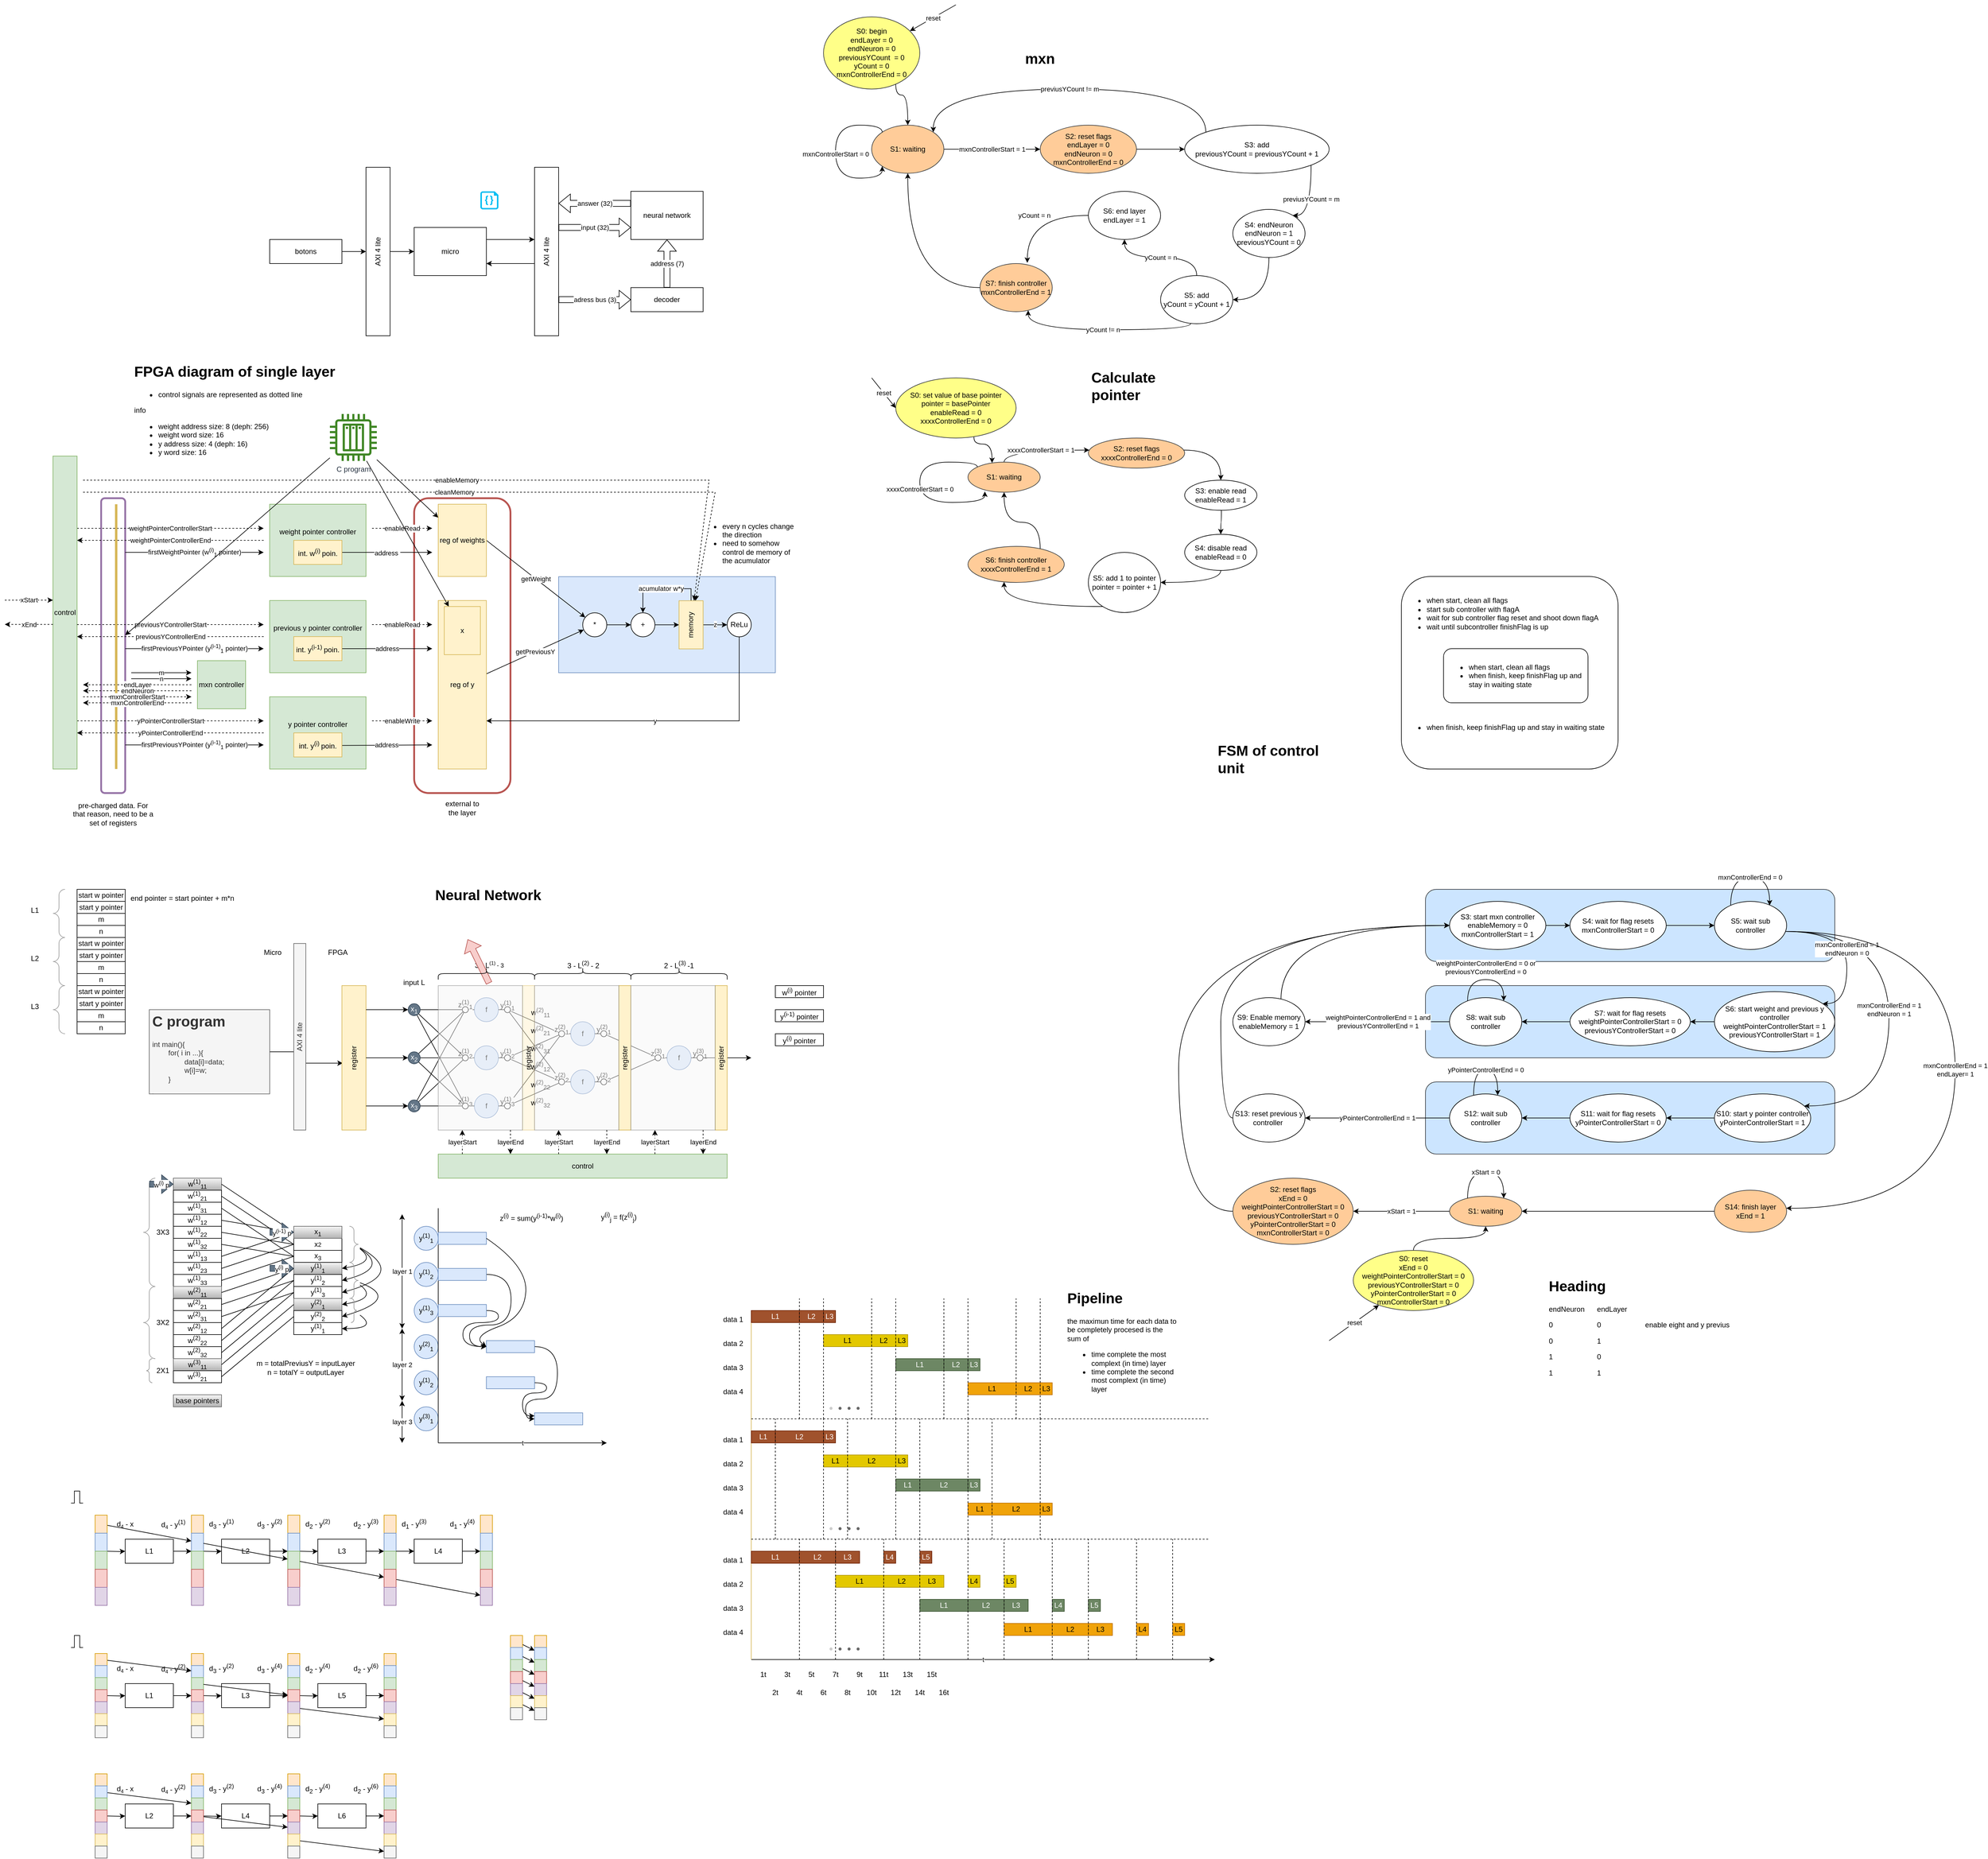 <mxfile version="21.6.1" type="github">
  <diagram name="Página-1" id="68-ri3t_62zrD-WDxQXu">
    <mxGraphModel dx="6077" dy="3874" grid="1" gridSize="10" guides="0" tooltips="1" connect="1" arrows="1" fold="1" page="1" pageScale="1" pageWidth="827" pageHeight="1169" math="0" shadow="0">
      <root>
        <mxCell id="0" />
        <mxCell id="1" parent="0" />
        <mxCell id="-JwePg1nW6Nzi1G5s1uO-20" value="" style="rounded=1;whiteSpace=wrap;html=1;fillColor=#cce5ff;strokeColor=#36393d;" parent="1" vertex="1">
          <mxGeometry x="2120" y="720" width="680" height="120" as="geometry" />
        </mxCell>
        <mxCell id="-JwePg1nW6Nzi1G5s1uO-19" value="" style="rounded=1;whiteSpace=wrap;html=1;fillColor=#cce5ff;strokeColor=#36393d;" parent="1" vertex="1">
          <mxGeometry x="2120" y="880" width="680" height="120" as="geometry" />
        </mxCell>
        <mxCell id="-JwePg1nW6Nzi1G5s1uO-16" value="" style="rounded=1;whiteSpace=wrap;html=1;fillColor=#cce5ff;strokeColor=#36393d;" parent="1" vertex="1">
          <mxGeometry x="2120" y="1040" width="680" height="120" as="geometry" />
        </mxCell>
        <mxCell id="NHjjjnDl3UXlkUb6KNAD-32" value="" style="rounded=1;whiteSpace=wrap;html=1;strokeWidth=3;strokeColor=#9673a6;" parent="1" vertex="1">
          <mxGeometry x="-80" y="70" width="40" height="490" as="geometry" />
        </mxCell>
        <mxCell id="8xFIW8AcWVv0tGsdDjNo-16" value="" style="rounded=1;whiteSpace=wrap;html=1;strokeColor=#b85450;strokeWidth=3;" parent="1" vertex="1">
          <mxGeometry x="440" y="70" width="160" height="490" as="geometry" />
        </mxCell>
        <mxCell id="t8-O5Rs3jxAdFhY2lbRl-10" value="weight pointer controller&lt;br&gt;&lt;br&gt;&lt;br&gt;" style="rounded=0;whiteSpace=wrap;html=1;fillColor=#d5e8d4;strokeColor=#82b366;" parent="1" vertex="1">
          <mxGeometry x="200" y="80" width="160" height="120" as="geometry" />
        </mxCell>
        <mxCell id="t8-O5Rs3jxAdFhY2lbRl-9" value="previous y pointer controller&lt;br&gt;&lt;br&gt;&lt;br&gt;" style="rounded=0;whiteSpace=wrap;html=1;fillColor=#d5e8d4;strokeColor=#82b366;" parent="1" vertex="1">
          <mxGeometry x="200" y="240" width="160" height="120" as="geometry" />
        </mxCell>
        <mxCell id="t8-O5Rs3jxAdFhY2lbRl-7" value="y pointer controller&lt;br&gt;&lt;br&gt;&lt;br&gt;" style="rounded=0;whiteSpace=wrap;html=1;fillColor=#d5e8d4;strokeColor=#82b366;" parent="1" vertex="1">
          <mxGeometry x="200" y="400" width="160" height="120" as="geometry" />
        </mxCell>
        <mxCell id="cXM49ELqJlq6IrReiL05-63" value="" style="rounded=0;whiteSpace=wrap;html=1;fillColor=#dae8fc;strokeColor=#6c8ebf;" parent="1" vertex="1">
          <mxGeometry x="680" y="200.37" width="360" height="159.63" as="geometry" />
        </mxCell>
        <mxCell id="cXM49ELqJlq6IrReiL05-6" style="edgeStyle=orthogonalEdgeStyle;rounded=0;orthogonalLoop=1;jettySize=auto;html=1;" parent="1" source="cXM49ELqJlq6IrReiL05-1" target="cXM49ELqJlq6IrReiL05-2" edge="1">
          <mxGeometry relative="1" as="geometry" />
        </mxCell>
        <mxCell id="cXM49ELqJlq6IrReiL05-1" value="botons" style="rounded=0;whiteSpace=wrap;html=1;" parent="1" vertex="1">
          <mxGeometry x="200" y="-360" width="120" height="40" as="geometry" />
        </mxCell>
        <mxCell id="cXM49ELqJlq6IrReiL05-22" style="edgeStyle=orthogonalEdgeStyle;rounded=0;orthogonalLoop=1;jettySize=auto;html=1;entryX=0;entryY=0.5;entryDx=0;entryDy=0;" parent="1" source="cXM49ELqJlq6IrReiL05-2" target="cXM49ELqJlq6IrReiL05-4" edge="1">
          <mxGeometry relative="1" as="geometry" />
        </mxCell>
        <mxCell id="cXM49ELqJlq6IrReiL05-2" value="AXI 4 lite" style="rounded=0;whiteSpace=wrap;html=1;rotation=-90;" parent="1" vertex="1">
          <mxGeometry x="240" y="-360" width="280" height="40" as="geometry" />
        </mxCell>
        <mxCell id="cXM49ELqJlq6IrReiL05-4" value="micro" style="rounded=0;whiteSpace=wrap;html=1;" parent="1" vertex="1">
          <mxGeometry x="440" y="-380" width="120" height="80" as="geometry" />
        </mxCell>
        <mxCell id="cXM49ELqJlq6IrReiL05-10" value="decoder" style="rounded=0;whiteSpace=wrap;html=1;" parent="1" vertex="1">
          <mxGeometry x="800" y="-280" width="120" height="40" as="geometry" />
        </mxCell>
        <mxCell id="cXM49ELqJlq6IrReiL05-11" value="neural network" style="rounded=0;whiteSpace=wrap;html=1;" parent="1" vertex="1">
          <mxGeometry x="800" y="-440" width="120" height="80" as="geometry" />
        </mxCell>
        <mxCell id="cXM49ELqJlq6IrReiL05-14" value="AXI 4 lite" style="rounded=0;whiteSpace=wrap;html=1;rotation=-90;" parent="1" vertex="1">
          <mxGeometry x="520" y="-360" width="280" height="40" as="geometry" />
        </mxCell>
        <mxCell id="cXM49ELqJlq6IrReiL05-15" value="adress bus (3)" style="shape=flexArrow;endArrow=classic;html=1;rounded=0;" parent="1" edge="1">
          <mxGeometry width="50" height="50" relative="1" as="geometry">
            <mxPoint x="680" y="-260" as="sourcePoint" />
            <mxPoint x="800" y="-260" as="targetPoint" />
          </mxGeometry>
        </mxCell>
        <mxCell id="cXM49ELqJlq6IrReiL05-16" value="input (32)" style="shape=flexArrow;endArrow=classic;html=1;rounded=0;" parent="1" edge="1">
          <mxGeometry width="50" height="50" relative="1" as="geometry">
            <mxPoint x="680" y="-380" as="sourcePoint" />
            <mxPoint x="800" y="-380" as="targetPoint" />
          </mxGeometry>
        </mxCell>
        <mxCell id="cXM49ELqJlq6IrReiL05-17" value="address (7)" style="shape=flexArrow;endArrow=classic;html=1;rounded=0;exitX=0.5;exitY=0;exitDx=0;exitDy=0;" parent="1" edge="1">
          <mxGeometry width="50" height="50" relative="1" as="geometry">
            <mxPoint x="860" y="-280" as="sourcePoint" />
            <mxPoint x="860" y="-360" as="targetPoint" />
          </mxGeometry>
        </mxCell>
        <mxCell id="cXM49ELqJlq6IrReiL05-19" value="answer (32)" style="shape=flexArrow;endArrow=none;html=1;rounded=0;startArrow=block;endFill=0;" parent="1" edge="1">
          <mxGeometry width="50" height="50" relative="1" as="geometry">
            <mxPoint x="680" y="-420" as="sourcePoint" />
            <mxPoint x="800" y="-420" as="targetPoint" />
          </mxGeometry>
        </mxCell>
        <mxCell id="cXM49ELqJlq6IrReiL05-23" value="" style="endArrow=classic;html=1;rounded=0;" parent="1" edge="1">
          <mxGeometry width="50" height="50" relative="1" as="geometry">
            <mxPoint x="560" y="-360" as="sourcePoint" />
            <mxPoint x="640" y="-360" as="targetPoint" />
          </mxGeometry>
        </mxCell>
        <mxCell id="cXM49ELqJlq6IrReiL05-24" value="" style="endArrow=none;html=1;rounded=0;startArrow=classic;startFill=1;endFill=0;" parent="1" edge="1">
          <mxGeometry width="50" height="50" relative="1" as="geometry">
            <mxPoint x="560" y="-320" as="sourcePoint" />
            <mxPoint x="640" y="-320" as="targetPoint" />
          </mxGeometry>
        </mxCell>
        <mxCell id="cXM49ELqJlq6IrReiL05-25" value="" style="verticalLabelPosition=bottom;html=1;verticalAlign=top;align=center;strokeColor=none;fillColor=#00BEF2;shape=mxgraph.azure.code_file;pointerEvents=1;" parent="1" vertex="1">
          <mxGeometry x="550" y="-440" width="30" height="30" as="geometry" />
        </mxCell>
        <mxCell id="cXM49ELqJlq6IrReiL05-50" style="rounded=0;orthogonalLoop=1;jettySize=auto;html=1;" parent="1" source="cXM49ELqJlq6IrReiL05-42" target="cXM49ELqJlq6IrReiL05-48" edge="1">
          <mxGeometry relative="1" as="geometry" />
        </mxCell>
        <mxCell id="cXM49ELqJlq6IrReiL05-42" value="*" style="ellipse;whiteSpace=wrap;html=1;aspect=fixed;" parent="1" vertex="1">
          <mxGeometry x="720" y="260.37" width="40" height="40" as="geometry" />
        </mxCell>
        <mxCell id="cXM49ELqJlq6IrReiL05-43" value="getWeight" style="endArrow=classic;html=1;rounded=0;exitX=1;exitY=0.5;exitDx=0;exitDy=0;" parent="1" source="z2SttC8pkeUnPTJP8_GX-2" target="cXM49ELqJlq6IrReiL05-42" edge="1">
          <mxGeometry width="50" height="50" relative="1" as="geometry">
            <mxPoint x="555" y="100.37" as="sourcePoint" />
            <mxPoint x="640" y="270.37" as="targetPoint" />
          </mxGeometry>
        </mxCell>
        <mxCell id="cXM49ELqJlq6IrReiL05-54" style="edgeStyle=orthogonalEdgeStyle;rounded=0;orthogonalLoop=1;jettySize=auto;html=1;" parent="1" source="cXM49ELqJlq6IrReiL05-48" target="cXM49ELqJlq6IrReiL05-115" edge="1">
          <mxGeometry relative="1" as="geometry" />
        </mxCell>
        <mxCell id="cXM49ELqJlq6IrReiL05-62" value="acumulator w*y" style="edgeStyle=orthogonalEdgeStyle;rounded=0;orthogonalLoop=1;jettySize=auto;html=1;entryX=0.5;entryY=0;entryDx=0;entryDy=0;" parent="1" source="cXM49ELqJlq6IrReiL05-115" target="cXM49ELqJlq6IrReiL05-48" edge="1">
          <mxGeometry relative="1" as="geometry">
            <mxPoint x="760" y="190.37" as="targetPoint" />
            <Array as="points">
              <mxPoint x="900" y="220.37" />
              <mxPoint x="820" y="220.37" />
            </Array>
          </mxGeometry>
        </mxCell>
        <mxCell id="cXM49ELqJlq6IrReiL05-48" value="+" style="ellipse;whiteSpace=wrap;html=1;aspect=fixed;" parent="1" vertex="1">
          <mxGeometry x="800" y="260.37" width="40" height="40" as="geometry" />
        </mxCell>
        <mxCell id="cXM49ELqJlq6IrReiL05-53" value="ReLu" style="ellipse;whiteSpace=wrap;html=1;aspect=fixed;" parent="1" vertex="1">
          <mxGeometry x="960" y="260.37" width="40" height="40" as="geometry" />
        </mxCell>
        <mxCell id="cXM49ELqJlq6IrReiL05-55" value="y" style="endArrow=classic;html=1;rounded=0;edgeStyle=elbowEdgeStyle;" parent="1" source="cXM49ELqJlq6IrReiL05-53" target="ueNnbmR6eegOaz5hOX_r-89" edge="1">
          <mxGeometry width="50" height="50" relative="1" as="geometry">
            <mxPoint x="900" y="360" as="sourcePoint" />
            <mxPoint x="340.0" y="660" as="targetPoint" />
            <Array as="points">
              <mxPoint x="980" y="440" />
              <mxPoint x="560" y="450" />
              <mxPoint x="900" y="680" />
            </Array>
          </mxGeometry>
        </mxCell>
        <mxCell id="cXM49ELqJlq6IrReiL05-139" style="edgeStyle=orthogonalEdgeStyle;rounded=0;orthogonalLoop=1;jettySize=auto;html=1;entryX=0.463;entryY=0.036;entryDx=0;entryDy=0;entryPerimeter=0;" parent="1" source="cXM49ELqJlq6IrReiL05-61" target="cXM49ELqJlq6IrReiL05-110" edge="1">
          <mxGeometry relative="1" as="geometry" />
        </mxCell>
        <mxCell id="cXM49ELqJlq6IrReiL05-61" value="&lt;h1&gt;C program&lt;/h1&gt;&lt;div&gt;&lt;span style=&quot;background-color: initial;&quot;&gt;int main(){&lt;/span&gt;&lt;/div&gt;&lt;div&gt;&lt;span style=&quot;background-color: initial;&quot;&gt;&lt;span style=&quot;white-space: pre;&quot;&gt;&#x9;&lt;/span&gt;for( i in ...){&lt;br&gt;&lt;/span&gt;&lt;/div&gt;&lt;div&gt;&lt;span style=&quot;white-space: pre;&quot;&gt;&#x9;&lt;/span&gt;&lt;span style=&quot;white-space: pre;&quot;&gt;&#x9;&lt;/span&gt;data[i]=data;&lt;/div&gt;&lt;div&gt;&lt;span style=&quot;white-space: pre;&quot;&gt;&#x9;&lt;/span&gt;&lt;span style=&quot;white-space: pre;&quot;&gt;&#x9;&lt;/span&gt;w[i]=w;&lt;br&gt;&lt;/div&gt;&lt;div&gt;&lt;span style=&quot;background-color: initial;&quot;&gt;&lt;span style=&quot;white-space: pre;&quot;&gt;&#x9;&lt;/span&gt;}&lt;/span&gt;&lt;/div&gt;&lt;div&gt;&lt;div style=&quot;border-color: var(--border-color);&quot;&gt;&lt;br&gt;&lt;/div&gt;&lt;/div&gt;&lt;div&gt;&lt;span style=&quot;background-color: initial;&quot;&gt;}&lt;/span&gt;&lt;/div&gt;&lt;div&gt;&lt;br&gt;&lt;/div&gt;" style="text;html=1;strokeColor=#666666;fillColor=#f5f5f5;spacing=5;spacingTop=-20;whiteSpace=wrap;overflow=hidden;rounded=0;fontColor=#333333;" parent="1" vertex="1">
          <mxGeometry y="920" width="200" height="140" as="geometry" />
        </mxCell>
        <mxCell id="cXM49ELqJlq6IrReiL05-91" value="input L" style="text;html=1;strokeColor=none;fillColor=none;align=center;verticalAlign=middle;whiteSpace=wrap;rounded=0;" parent="1" vertex="1">
          <mxGeometry x="410" y="860" width="60" height="30" as="geometry" />
        </mxCell>
        <mxCell id="cXM49ELqJlq6IrReiL05-92" value="3 - L&lt;span style=&quot;font-size: 10px;&quot;&gt;&lt;sup&gt;(1) &lt;/sup&gt;- 3&lt;/span&gt;" style="text;html=1;strokeColor=none;fillColor=none;align=center;verticalAlign=middle;whiteSpace=wrap;rounded=0;" parent="1" vertex="1">
          <mxGeometry x="535" y="830" width="60" height="30" as="geometry" />
        </mxCell>
        <mxCell id="cXM49ELqJlq6IrReiL05-93" value="3 - L&lt;sup&gt;(2) &lt;/sup&gt;- 2" style="text;html=1;strokeColor=none;fillColor=none;align=center;verticalAlign=middle;whiteSpace=wrap;rounded=0;" parent="1" vertex="1">
          <mxGeometry x="691" y="830" width="60" height="30" as="geometry" />
        </mxCell>
        <mxCell id="cXM49ELqJlq6IrReiL05-110" value="register" style="rounded=0;whiteSpace=wrap;html=1;rotation=-90;fillColor=#fff2cc;strokeColor=#d6b656;" parent="1" vertex="1">
          <mxGeometry x="220" y="980" width="240" height="40" as="geometry" />
        </mxCell>
        <mxCell id="cXM49ELqJlq6IrReiL05-111" value="" style="shape=flexArrow;endArrow=classic;html=1;rounded=0;fillColor=#f8cecc;strokeColor=#b85450;exitX=0.604;exitY=-0.017;exitDx=0;exitDy=0;exitPerimeter=0;" parent="1" source="VyrQGjFrnwsROVNn3HrQ-78" edge="1">
          <mxGeometry width="50" height="50" relative="1" as="geometry">
            <mxPoint x="660" y="830" as="sourcePoint" />
            <mxPoint x="529" y="803" as="targetPoint" />
          </mxGeometry>
        </mxCell>
        <mxCell id="cXM49ELqJlq6IrReiL05-114" value="Micro&lt;span style=&quot;white-space: pre;&quot;&gt;&#x9;&lt;span style=&quot;white-space: pre;&quot;&gt;&#x9;&lt;/span&gt;&lt;span style=&quot;white-space: pre;&quot;&gt;&#x9;&lt;/span&gt;&lt;/span&gt;FPGA" style="text;html=1;strokeColor=none;fillColor=none;align=center;verticalAlign=middle;whiteSpace=wrap;rounded=0;" parent="1" vertex="1">
          <mxGeometry x="230" y="810" width="60" height="30" as="geometry" />
        </mxCell>
        <mxCell id="cXM49ELqJlq6IrReiL05-116" value="z" style="edgeStyle=orthogonalEdgeStyle;rounded=0;orthogonalLoop=1;jettySize=auto;html=1;" parent="1" source="cXM49ELqJlq6IrReiL05-115" target="cXM49ELqJlq6IrReiL05-53" edge="1">
          <mxGeometry relative="1" as="geometry" />
        </mxCell>
        <mxCell id="cXM49ELqJlq6IrReiL05-115" value="memory" style="rounded=0;whiteSpace=wrap;html=1;rotation=-90;fillColor=#fff2cc;strokeColor=#d6b656;" parent="1" vertex="1">
          <mxGeometry x="860" y="260.37" width="80" height="40" as="geometry" />
        </mxCell>
        <mxCell id="cXM49ELqJlq6IrReiL05-136" value="y&lt;sup&gt;(i)&lt;/sup&gt;&lt;sub&gt;j&lt;/sub&gt; = f(z&lt;sup style=&quot;border-color: var(--border-color);&quot;&gt;(i)&lt;/sup&gt;&lt;span style=&quot;border-color: var(--border-color);&quot;&gt;&lt;sub&gt;j&lt;/sub&gt;&lt;/span&gt;)" style="text;html=1;strokeColor=none;fillColor=none;align=center;verticalAlign=middle;whiteSpace=wrap;rounded=0;" parent="1" vertex="1">
          <mxGeometry x="715" y="1235" width="130" height="60" as="geometry" />
        </mxCell>
        <mxCell id="cXM49ELqJlq6IrReiL05-142" value="z&lt;sup&gt;(i)&lt;/sup&gt; = sum(y&lt;sup&gt;(i-1)&lt;/sup&gt;*w&lt;sup&gt;(i)&lt;/sup&gt;)" style="text;html=1;strokeColor=none;fillColor=none;align=center;verticalAlign=middle;whiteSpace=wrap;rounded=0;" parent="1" vertex="1">
          <mxGeometry x="560" y="1250" width="150" height="30" as="geometry" />
        </mxCell>
        <mxCell id="cXM49ELqJlq6IrReiL05-147" value="2 - L&lt;sup&gt;(3) &lt;/sup&gt;-1" style="text;html=1;strokeColor=none;fillColor=none;align=center;verticalAlign=middle;whiteSpace=wrap;rounded=0;" parent="1" vertex="1">
          <mxGeometry x="850" y="830" width="60" height="30" as="geometry" />
        </mxCell>
        <mxCell id="cXM49ELqJlq6IrReiL05-150" value="AXI 4 lite" style="rounded=0;whiteSpace=wrap;html=1;rotation=-90;fillColor=#f5f5f5;strokeColor=#666666;fontColor=#333333;" parent="1" vertex="1">
          <mxGeometry x="95" y="955" width="310" height="20" as="geometry" />
        </mxCell>
        <mxCell id="cXM49ELqJlq6IrReiL05-152" value="t" style="endArrow=classic;html=1;rounded=0;" parent="1" edge="1">
          <mxGeometry width="50" height="50" relative="1" as="geometry">
            <mxPoint x="480" y="1640" as="sourcePoint" />
            <mxPoint x="760" y="1640" as="targetPoint" />
          </mxGeometry>
        </mxCell>
        <mxCell id="cXM49ELqJlq6IrReiL05-154" value="y&lt;sup style=&quot;border-color: var(--border-color);&quot;&gt;(1)&lt;/sup&gt;&lt;sub style=&quot;border-color: var(--border-color);&quot;&gt;1&lt;/sub&gt;" style="ellipse;whiteSpace=wrap;html=1;aspect=fixed;fillColor=#dae8fc;strokeColor=#6c8ebf;" parent="1" vertex="1">
          <mxGeometry x="440" y="1280" width="40" height="40" as="geometry" />
        </mxCell>
        <mxCell id="cXM49ELqJlq6IrReiL05-155" value="y&lt;sup style=&quot;border-color: var(--border-color);&quot;&gt;(1)&lt;/sup&gt;&lt;span style=&quot;border-color: var(--border-color);&quot;&gt;&lt;sub&gt;2&lt;/sub&gt;&lt;/span&gt;" style="ellipse;whiteSpace=wrap;html=1;aspect=fixed;fillColor=#dae8fc;strokeColor=#6c8ebf;" parent="1" vertex="1">
          <mxGeometry x="440" y="1340" width="40" height="40" as="geometry" />
        </mxCell>
        <mxCell id="cXM49ELqJlq6IrReiL05-156" value="y&lt;sup style=&quot;border-color: var(--border-color);&quot;&gt;(1)&lt;/sup&gt;&lt;sub style=&quot;border-color: var(--border-color);&quot;&gt;3&lt;/sub&gt;" style="ellipse;whiteSpace=wrap;html=1;aspect=fixed;fillColor=#dae8fc;strokeColor=#6c8ebf;" parent="1" vertex="1">
          <mxGeometry x="440" y="1400" width="40" height="40" as="geometry" />
        </mxCell>
        <mxCell id="cXM49ELqJlq6IrReiL05-157" value="y&lt;sup style=&quot;border-color: var(--border-color);&quot;&gt;(2)&lt;/sup&gt;&lt;sub style=&quot;border-color: var(--border-color);&quot;&gt;1&lt;/sub&gt;" style="ellipse;whiteSpace=wrap;html=1;aspect=fixed;fillColor=#dae8fc;strokeColor=#6c8ebf;" parent="1" vertex="1">
          <mxGeometry x="440" y="1460" width="40" height="40" as="geometry" />
        </mxCell>
        <mxCell id="cXM49ELqJlq6IrReiL05-158" value="y&lt;sup style=&quot;border-color: var(--border-color);&quot;&gt;(1)&lt;/sup&gt;&lt;sub style=&quot;border-color: var(--border-color);&quot;&gt;2&lt;/sub&gt;" style="ellipse;whiteSpace=wrap;html=1;aspect=fixed;fillColor=#dae8fc;strokeColor=#6c8ebf;" parent="1" vertex="1">
          <mxGeometry x="440" y="1520" width="40" height="40" as="geometry" />
        </mxCell>
        <mxCell id="cXM49ELqJlq6IrReiL05-159" value="y&lt;sup style=&quot;border-color: var(--border-color);&quot;&gt;(3)&lt;/sup&gt;&lt;sub style=&quot;border-color: var(--border-color);&quot;&gt;1&lt;/sub&gt;" style="ellipse;whiteSpace=wrap;html=1;aspect=fixed;fillColor=#dae8fc;strokeColor=#6c8ebf;" parent="1" vertex="1">
          <mxGeometry x="440" y="1580" width="40" height="40" as="geometry" />
        </mxCell>
        <mxCell id="cXM49ELqJlq6IrReiL05-160" value="" style="endArrow=none;html=1;rounded=0;" parent="1" edge="1">
          <mxGeometry width="50" height="50" relative="1" as="geometry">
            <mxPoint x="480" y="1640" as="sourcePoint" />
            <mxPoint x="480" y="1250" as="targetPoint" />
          </mxGeometry>
        </mxCell>
        <mxCell id="cXM49ELqJlq6IrReiL05-161" value="" style="rounded=0;whiteSpace=wrap;html=1;fillColor=#dae8fc;strokeColor=#6c8ebf;" parent="1" vertex="1">
          <mxGeometry x="480" y="1290" width="80" height="20" as="geometry" />
        </mxCell>
        <mxCell id="cXM49ELqJlq6IrReiL05-171" style="edgeStyle=orthogonalEdgeStyle;rounded=0;orthogonalLoop=1;jettySize=auto;html=1;curved=1;entryX=0;entryY=0.5;entryDx=0;entryDy=0;exitX=1;exitY=0.5;exitDx=0;exitDy=0;" parent="1" source="cXM49ELqJlq6IrReiL05-162" target="cXM49ELqJlq6IrReiL05-164" edge="1">
          <mxGeometry relative="1" as="geometry">
            <Array as="points">
              <mxPoint x="601" y="1360" />
              <mxPoint x="601" y="1444" />
              <mxPoint x="532" y="1444" />
              <mxPoint x="532" y="1480" />
            </Array>
          </mxGeometry>
        </mxCell>
        <mxCell id="cXM49ELqJlq6IrReiL05-162" value="" style="rounded=0;whiteSpace=wrap;html=1;fillColor=#dae8fc;strokeColor=#6c8ebf;" parent="1" vertex="1">
          <mxGeometry x="480" y="1350" width="80" height="20" as="geometry" />
        </mxCell>
        <mxCell id="cXM49ELqJlq6IrReiL05-172" style="edgeStyle=orthogonalEdgeStyle;rounded=0;orthogonalLoop=1;jettySize=auto;html=1;entryX=0;entryY=0.5;entryDx=0;entryDy=0;curved=1;exitX=1;exitY=0.5;exitDx=0;exitDy=0;" parent="1" source="cXM49ELqJlq6IrReiL05-163" target="cXM49ELqJlq6IrReiL05-164" edge="1">
          <mxGeometry relative="1" as="geometry">
            <Array as="points">
              <mxPoint x="580" y="1420" />
              <mxPoint x="580" y="1440" />
              <mxPoint x="521" y="1440" />
              <mxPoint x="521" y="1480" />
            </Array>
          </mxGeometry>
        </mxCell>
        <mxCell id="cXM49ELqJlq6IrReiL05-163" value="" style="rounded=0;whiteSpace=wrap;html=1;fillColor=#dae8fc;strokeColor=#6c8ebf;" parent="1" vertex="1">
          <mxGeometry x="480" y="1410" width="80" height="20" as="geometry" />
        </mxCell>
        <mxCell id="cXM49ELqJlq6IrReiL05-173" style="edgeStyle=orthogonalEdgeStyle;rounded=0;orthogonalLoop=1;jettySize=auto;html=1;curved=1;exitX=1;exitY=0.5;exitDx=0;exitDy=0;" parent="1" source="cXM49ELqJlq6IrReiL05-164" target="cXM49ELqJlq6IrReiL05-166" edge="1">
          <mxGeometry relative="1" as="geometry">
            <Array as="points">
              <mxPoint x="678" y="1480" />
              <mxPoint x="678" y="1567" />
              <mxPoint x="625" y="1567" />
              <mxPoint x="625" y="1600" />
            </Array>
            <mxPoint x="631" y="1611" as="targetPoint" />
          </mxGeometry>
        </mxCell>
        <mxCell id="cXM49ELqJlq6IrReiL05-164" value="" style="rounded=0;whiteSpace=wrap;html=1;fillColor=#dae8fc;strokeColor=#6c8ebf;" parent="1" vertex="1">
          <mxGeometry x="560" y="1470" width="80" height="20" as="geometry" />
        </mxCell>
        <mxCell id="cXM49ELqJlq6IrReiL05-174" style="edgeStyle=orthogonalEdgeStyle;rounded=0;orthogonalLoop=1;jettySize=auto;html=1;curved=1;exitX=1;exitY=0.5;exitDx=0;exitDy=0;" parent="1" source="cXM49ELqJlq6IrReiL05-165" target="cXM49ELqJlq6IrReiL05-166" edge="1">
          <mxGeometry relative="1" as="geometry">
            <mxPoint x="615" y="1617" as="targetPoint" />
            <Array as="points">
              <mxPoint x="660" y="1540" />
              <mxPoint x="660" y="1557" />
              <mxPoint x="620" y="1557" />
              <mxPoint x="620" y="1595" />
            </Array>
          </mxGeometry>
        </mxCell>
        <mxCell id="cXM49ELqJlq6IrReiL05-165" value="" style="rounded=0;whiteSpace=wrap;html=1;fillColor=#dae8fc;strokeColor=#6c8ebf;" parent="1" vertex="1">
          <mxGeometry x="560" y="1530" width="80" height="20" as="geometry" />
        </mxCell>
        <mxCell id="cXM49ELqJlq6IrReiL05-166" value="" style="rounded=0;whiteSpace=wrap;html=1;fillColor=#dae8fc;strokeColor=#6c8ebf;" parent="1" vertex="1">
          <mxGeometry x="640" y="1590" width="80" height="20" as="geometry" />
        </mxCell>
        <mxCell id="cXM49ELqJlq6IrReiL05-167" value="layer 1" style="endArrow=classic;startArrow=classic;html=1;rounded=0;" parent="1" edge="1">
          <mxGeometry width="50" height="50" relative="1" as="geometry">
            <mxPoint x="420" y="1450" as="sourcePoint" />
            <mxPoint x="420" y="1260" as="targetPoint" />
          </mxGeometry>
        </mxCell>
        <mxCell id="cXM49ELqJlq6IrReiL05-168" value="layer 2" style="endArrow=classic;startArrow=classic;html=1;rounded=0;" parent="1" edge="1">
          <mxGeometry width="50" height="50" relative="1" as="geometry">
            <mxPoint x="420" y="1570" as="sourcePoint" />
            <mxPoint x="420" y="1450" as="targetPoint" />
          </mxGeometry>
        </mxCell>
        <mxCell id="cXM49ELqJlq6IrReiL05-169" value="layer 3" style="endArrow=classic;startArrow=classic;html=1;rounded=0;" parent="1" edge="1">
          <mxGeometry width="50" height="50" relative="1" as="geometry">
            <mxPoint x="420" y="1640" as="sourcePoint" />
            <mxPoint x="420" y="1570" as="targetPoint" />
          </mxGeometry>
        </mxCell>
        <mxCell id="cXM49ELqJlq6IrReiL05-170" value="" style="curved=1;endArrow=classic;html=1;rounded=0;exitX=1;exitY=0.5;exitDx=0;exitDy=0;entryX=0;entryY=0.5;entryDx=0;entryDy=0;" parent="1" source="cXM49ELqJlq6IrReiL05-161" target="cXM49ELqJlq6IrReiL05-164" edge="1">
          <mxGeometry width="50" height="50" relative="1" as="geometry">
            <mxPoint x="610" y="1480" as="sourcePoint" />
            <mxPoint x="660" y="1430" as="targetPoint" />
            <Array as="points">
              <mxPoint x="628" y="1346" />
              <mxPoint x="623" y="1431" />
              <mxPoint x="536" y="1463" />
            </Array>
          </mxGeometry>
        </mxCell>
        <mxCell id="VyrQGjFrnwsROVNn3HrQ-6" value="f" style="ellipse;whiteSpace=wrap;html=1;aspect=fixed;fillColor=#dae8fc;strokeColor=#6c8ebf;" parent="1" vertex="1">
          <mxGeometry x="540" y="900" width="40" height="40" as="geometry" />
        </mxCell>
        <mxCell id="VyrQGjFrnwsROVNn3HrQ-10" style="rounded=0;orthogonalLoop=1;jettySize=auto;html=1;endArrow=none;endFill=0;" parent="1" source="VyrQGjFrnwsROVNn3HrQ-7" target="VyrQGjFrnwsROVNn3HrQ-6" edge="1">
          <mxGeometry relative="1" as="geometry">
            <mxPoint x="520" y="907.5" as="targetPoint" />
            <mxPoint x="510" y="932.5" as="sourcePoint" />
          </mxGeometry>
        </mxCell>
        <mxCell id="VyrQGjFrnwsROVNn3HrQ-7" value="&lt;span style=&quot;color: rgb(0, 0, 0); font-family: Helvetica; font-size: 12px; font-style: normal; font-variant-ligatures: normal; font-variant-caps: normal; font-weight: 400; letter-spacing: normal; orphans: 2; text-align: center; text-indent: 0px; text-transform: none; widows: 2; word-spacing: 0px; -webkit-text-stroke-width: 0px; background-color: rgb(251, 251, 251); text-decoration-thickness: initial; text-decoration-style: initial; text-decoration-color: initial; float: none; display: inline !important;&quot;&gt;z&lt;/span&gt;&lt;sup style=&quot;border-color: var(--border-color); color: rgb(0, 0, 0); font-family: Helvetica; font-style: normal; font-variant-ligatures: normal; font-variant-caps: normal; font-weight: 400; letter-spacing: normal; orphans: 2; text-align: center; text-indent: 0px; text-transform: none; widows: 2; word-spacing: 0px; -webkit-text-stroke-width: 0px; background-color: rgb(251, 251, 251); text-decoration-thickness: initial; text-decoration-style: initial; text-decoration-color: initial;&quot;&gt;(1)&lt;/sup&gt;&lt;sub style=&quot;border-color: var(--border-color); color: rgb(0, 0, 0); font-family: Helvetica; font-style: normal; font-variant-ligatures: normal; font-variant-caps: normal; font-weight: 400; letter-spacing: normal; orphans: 2; text-align: center; text-indent: 0px; text-transform: none; widows: 2; word-spacing: 0px; -webkit-text-stroke-width: 0px; background-color: rgb(251, 251, 251); text-decoration-thickness: initial; text-decoration-style: initial; text-decoration-color: initial;&quot;&gt;1&lt;br&gt;&lt;br&gt;&lt;/sub&gt;" style="ellipse;whiteSpace=wrap;html=1;aspect=fixed;" parent="1" vertex="1">
          <mxGeometry x="520" y="915" width="10" height="10" as="geometry" />
        </mxCell>
        <mxCell id="VyrQGjFrnwsROVNn3HrQ-33" style="rounded=0;orthogonalLoop=1;jettySize=auto;html=1;endArrow=none;endFill=0;" parent="1" source="VyrQGjFrnwsROVNn3HrQ-9" target="VyrQGjFrnwsROVNn3HrQ-24" edge="1">
          <mxGeometry relative="1" as="geometry" />
        </mxCell>
        <mxCell id="VyrQGjFrnwsROVNn3HrQ-34" style="rounded=0;orthogonalLoop=1;jettySize=auto;html=1;endArrow=none;endFill=0;" parent="1" source="VyrQGjFrnwsROVNn3HrQ-9" target="VyrQGjFrnwsROVNn3HrQ-29" edge="1">
          <mxGeometry relative="1" as="geometry" />
        </mxCell>
        <mxCell id="VyrQGjFrnwsROVNn3HrQ-9" value="&lt;span style=&quot;color: rgb(0, 0, 0); font-family: Helvetica; font-size: 12px; font-style: normal; font-variant-ligatures: normal; font-variant-caps: normal; font-weight: 400; letter-spacing: normal; orphans: 2; text-align: center; text-indent: 0px; text-transform: none; widows: 2; word-spacing: 0px; -webkit-text-stroke-width: 0px; background-color: rgb(251, 251, 251); text-decoration-thickness: initial; text-decoration-style: initial; text-decoration-color: initial; float: none; display: inline !important;&quot;&gt;y&lt;/span&gt;&lt;sup style=&quot;border-color: var(--border-color); color: rgb(0, 0, 0); font-family: Helvetica; font-style: normal; font-variant-ligatures: normal; font-variant-caps: normal; font-weight: 400; letter-spacing: normal; orphans: 2; text-align: center; text-indent: 0px; text-transform: none; widows: 2; word-spacing: 0px; -webkit-text-stroke-width: 0px; background-color: rgb(251, 251, 251); text-decoration-thickness: initial; text-decoration-style: initial; text-decoration-color: initial;&quot;&gt;(1)&lt;/sup&gt;&lt;sub style=&quot;border-color: var(--border-color); color: rgb(0, 0, 0); font-family: Helvetica; font-style: normal; font-variant-ligatures: normal; font-variant-caps: normal; font-weight: 400; letter-spacing: normal; orphans: 2; text-align: center; text-indent: 0px; text-transform: none; widows: 2; word-spacing: 0px; -webkit-text-stroke-width: 0px; background-color: rgb(251, 251, 251); text-decoration-thickness: initial; text-decoration-style: initial; text-decoration-color: initial;&quot;&gt;1&lt;/sub&gt;&lt;br&gt;&lt;br&gt;" style="ellipse;whiteSpace=wrap;html=1;aspect=fixed;" parent="1" vertex="1">
          <mxGeometry x="590" y="915" width="10" height="10" as="geometry" />
        </mxCell>
        <mxCell id="VyrQGjFrnwsROVNn3HrQ-11" value="" style="endArrow=none;html=1;rounded=0;" parent="1" source="VyrQGjFrnwsROVNn3HrQ-6" target="VyrQGjFrnwsROVNn3HrQ-9" edge="1">
          <mxGeometry width="50" height="50" relative="1" as="geometry">
            <mxPoint x="500" y="950" as="sourcePoint" />
            <mxPoint x="550" y="900" as="targetPoint" />
          </mxGeometry>
        </mxCell>
        <mxCell id="VyrQGjFrnwsROVNn3HrQ-12" value="f" style="ellipse;whiteSpace=wrap;html=1;aspect=fixed;fillColor=#dae8fc;strokeColor=#6c8ebf;" parent="1" vertex="1">
          <mxGeometry x="540" y="980" width="40" height="40" as="geometry" />
        </mxCell>
        <mxCell id="VyrQGjFrnwsROVNn3HrQ-13" style="rounded=0;orthogonalLoop=1;jettySize=auto;html=1;endArrow=none;endFill=0;" parent="1" source="VyrQGjFrnwsROVNn3HrQ-14" target="VyrQGjFrnwsROVNn3HrQ-12" edge="1">
          <mxGeometry relative="1" as="geometry">
            <mxPoint x="520" y="987.5" as="targetPoint" />
            <mxPoint x="510" y="1012.5" as="sourcePoint" />
          </mxGeometry>
        </mxCell>
        <mxCell id="VyrQGjFrnwsROVNn3HrQ-14" value="&lt;span style=&quot;color: rgb(0, 0, 0); font-family: Helvetica; font-size: 12px; font-style: normal; font-variant-ligatures: normal; font-variant-caps: normal; font-weight: 400; letter-spacing: normal; orphans: 2; text-align: center; text-indent: 0px; text-transform: none; widows: 2; word-spacing: 0px; -webkit-text-stroke-width: 0px; background-color: rgb(251, 251, 251); text-decoration-thickness: initial; text-decoration-style: initial; text-decoration-color: initial; float: none; display: inline !important;&quot;&gt;z&lt;/span&gt;&lt;sup style=&quot;border-color: var(--border-color); color: rgb(0, 0, 0); font-family: Helvetica; font-style: normal; font-variant-ligatures: normal; font-variant-caps: normal; font-weight: 400; letter-spacing: normal; orphans: 2; text-align: center; text-indent: 0px; text-transform: none; widows: 2; word-spacing: 0px; -webkit-text-stroke-width: 0px; background-color: rgb(251, 251, 251); text-decoration-thickness: initial; text-decoration-style: initial; text-decoration-color: initial;&quot;&gt;(1)&lt;/sup&gt;&lt;sub style=&quot;border-color: var(--border-color); color: rgb(0, 0, 0); font-family: Helvetica; font-style: normal; font-variant-ligatures: normal; font-variant-caps: normal; font-weight: 400; letter-spacing: normal; orphans: 2; text-align: center; text-indent: 0px; text-transform: none; widows: 2; word-spacing: 0px; -webkit-text-stroke-width: 0px; background-color: rgb(251, 251, 251); text-decoration-thickness: initial; text-decoration-style: initial; text-decoration-color: initial;&quot;&gt;2&lt;br&gt;&lt;/sub&gt;&lt;br&gt;" style="ellipse;whiteSpace=wrap;html=1;aspect=fixed;" parent="1" vertex="1">
          <mxGeometry x="520" y="995" width="10" height="10" as="geometry" />
        </mxCell>
        <mxCell id="VyrQGjFrnwsROVNn3HrQ-35" style="rounded=0;orthogonalLoop=1;jettySize=auto;html=1;endArrow=none;endFill=0;" parent="1" source="VyrQGjFrnwsROVNn3HrQ-15" target="VyrQGjFrnwsROVNn3HrQ-24" edge="1">
          <mxGeometry relative="1" as="geometry" />
        </mxCell>
        <mxCell id="VyrQGjFrnwsROVNn3HrQ-36" style="rounded=0;orthogonalLoop=1;jettySize=auto;html=1;endArrow=none;endFill=0;" parent="1" source="VyrQGjFrnwsROVNn3HrQ-15" target="VyrQGjFrnwsROVNn3HrQ-29" edge="1">
          <mxGeometry relative="1" as="geometry" />
        </mxCell>
        <mxCell id="VyrQGjFrnwsROVNn3HrQ-15" value="&lt;span style=&quot;color: rgb(0, 0, 0); font-family: Helvetica; font-size: 12px; font-style: normal; font-variant-ligatures: normal; font-variant-caps: normal; font-weight: 400; letter-spacing: normal; orphans: 2; text-align: center; text-indent: 0px; text-transform: none; widows: 2; word-spacing: 0px; -webkit-text-stroke-width: 0px; background-color: rgb(251, 251, 251); text-decoration-thickness: initial; text-decoration-style: initial; text-decoration-color: initial; float: none; display: inline !important;&quot;&gt;y&lt;/span&gt;&lt;sup style=&quot;border-color: var(--border-color); color: rgb(0, 0, 0); font-family: Helvetica; font-style: normal; font-variant-ligatures: normal; font-variant-caps: normal; font-weight: 400; letter-spacing: normal; orphans: 2; text-align: center; text-indent: 0px; text-transform: none; widows: 2; word-spacing: 0px; -webkit-text-stroke-width: 0px; background-color: rgb(251, 251, 251); text-decoration-thickness: initial; text-decoration-style: initial; text-decoration-color: initial;&quot;&gt;(1)&lt;/sup&gt;&lt;sub style=&quot;border-color: var(--border-color); color: rgb(0, 0, 0); font-family: Helvetica; font-style: normal; font-variant-ligatures: normal; font-variant-caps: normal; font-weight: 400; letter-spacing: normal; orphans: 2; text-align: center; text-indent: 0px; text-transform: none; widows: 2; word-spacing: 0px; -webkit-text-stroke-width: 0px; background-color: rgb(251, 251, 251); text-decoration-thickness: initial; text-decoration-style: initial; text-decoration-color: initial;&quot;&gt;2&lt;/sub&gt;&lt;br&gt;&lt;br&gt;" style="ellipse;whiteSpace=wrap;html=1;aspect=fixed;" parent="1" vertex="1">
          <mxGeometry x="590" y="995" width="10" height="10" as="geometry" />
        </mxCell>
        <mxCell id="VyrQGjFrnwsROVNn3HrQ-16" value="" style="endArrow=none;html=1;rounded=0;" parent="1" source="VyrQGjFrnwsROVNn3HrQ-12" target="VyrQGjFrnwsROVNn3HrQ-15" edge="1">
          <mxGeometry width="50" height="50" relative="1" as="geometry">
            <mxPoint x="500" y="1030" as="sourcePoint" />
            <mxPoint x="550" y="980" as="targetPoint" />
          </mxGeometry>
        </mxCell>
        <mxCell id="VyrQGjFrnwsROVNn3HrQ-17" value="f" style="ellipse;whiteSpace=wrap;html=1;aspect=fixed;fillColor=#dae8fc;strokeColor=#6c8ebf;" parent="1" vertex="1">
          <mxGeometry x="540" y="1060" width="40" height="40" as="geometry" />
        </mxCell>
        <mxCell id="VyrQGjFrnwsROVNn3HrQ-18" style="rounded=0;orthogonalLoop=1;jettySize=auto;html=1;endArrow=none;endFill=0;" parent="1" source="VyrQGjFrnwsROVNn3HrQ-19" target="VyrQGjFrnwsROVNn3HrQ-17" edge="1">
          <mxGeometry relative="1" as="geometry">
            <mxPoint x="520" y="1067.5" as="targetPoint" />
            <mxPoint x="510" y="1092.5" as="sourcePoint" />
          </mxGeometry>
        </mxCell>
        <mxCell id="VyrQGjFrnwsROVNn3HrQ-19" value="&lt;span style=&quot;color: rgb(0, 0, 0); font-family: Helvetica; font-size: 12px; font-style: normal; font-variant-ligatures: normal; font-variant-caps: normal; font-weight: 400; letter-spacing: normal; orphans: 2; text-align: center; text-indent: 0px; text-transform: none; widows: 2; word-spacing: 0px; -webkit-text-stroke-width: 0px; background-color: rgb(251, 251, 251); text-decoration-thickness: initial; text-decoration-style: initial; text-decoration-color: initial; float: none; display: inline !important;&quot;&gt;z&lt;/span&gt;&lt;sup style=&quot;border-color: var(--border-color); color: rgb(0, 0, 0); font-family: Helvetica; font-style: normal; font-variant-ligatures: normal; font-variant-caps: normal; font-weight: 400; letter-spacing: normal; orphans: 2; text-align: center; text-indent: 0px; text-transform: none; widows: 2; word-spacing: 0px; -webkit-text-stroke-width: 0px; background-color: rgb(251, 251, 251); text-decoration-thickness: initial; text-decoration-style: initial; text-decoration-color: initial;&quot;&gt;(1)&lt;/sup&gt;&lt;span style=&quot;border-color: var(--border-color); color: rgb(0, 0, 0); font-family: Helvetica; font-style: normal; font-variant-ligatures: normal; font-variant-caps: normal; font-weight: 400; letter-spacing: normal; orphans: 2; text-align: center; text-indent: 0px; text-transform: none; widows: 2; word-spacing: 0px; -webkit-text-stroke-width: 0px; background-color: rgb(251, 251, 251); text-decoration-thickness: initial; text-decoration-style: initial; text-decoration-color: initial;&quot;&gt;&lt;sub&gt;3&lt;/sub&gt;&lt;/span&gt;&lt;br&gt;&lt;br&gt;" style="ellipse;whiteSpace=wrap;html=1;aspect=fixed;" parent="1" vertex="1">
          <mxGeometry x="520" y="1075" width="10" height="10" as="geometry" />
        </mxCell>
        <mxCell id="VyrQGjFrnwsROVNn3HrQ-37" style="rounded=0;orthogonalLoop=1;jettySize=auto;html=1;endArrow=none;endFill=0;" parent="1" source="VyrQGjFrnwsROVNn3HrQ-20" target="VyrQGjFrnwsROVNn3HrQ-29" edge="1">
          <mxGeometry relative="1" as="geometry" />
        </mxCell>
        <mxCell id="VyrQGjFrnwsROVNn3HrQ-71" style="rounded=0;orthogonalLoop=1;jettySize=auto;html=1;endArrow=none;endFill=0;" parent="1" source="VyrQGjFrnwsROVNn3HrQ-20" target="VyrQGjFrnwsROVNn3HrQ-24" edge="1">
          <mxGeometry relative="1" as="geometry" />
        </mxCell>
        <mxCell id="VyrQGjFrnwsROVNn3HrQ-20" value="&lt;span style=&quot;color: rgb(0, 0, 0); font-family: Helvetica; font-size: 12px; font-style: normal; font-variant-ligatures: normal; font-variant-caps: normal; font-weight: 400; letter-spacing: normal; orphans: 2; text-align: center; text-indent: 0px; text-transform: none; widows: 2; word-spacing: 0px; -webkit-text-stroke-width: 0px; background-color: rgb(251, 251, 251); text-decoration-thickness: initial; text-decoration-style: initial; text-decoration-color: initial; float: none; display: inline !important;&quot;&gt;y&lt;/span&gt;&lt;sup style=&quot;border-color: var(--border-color); color: rgb(0, 0, 0); font-family: Helvetica; font-style: normal; font-variant-ligatures: normal; font-variant-caps: normal; font-weight: 400; letter-spacing: normal; orphans: 2; text-align: center; text-indent: 0px; text-transform: none; widows: 2; word-spacing: 0px; -webkit-text-stroke-width: 0px; background-color: rgb(251, 251, 251); text-decoration-thickness: initial; text-decoration-style: initial; text-decoration-color: initial;&quot;&gt;(1)&lt;/sup&gt;&lt;span style=&quot;border-color: var(--border-color); color: rgb(0, 0, 0); font-family: Helvetica; font-style: normal; font-variant-ligatures: normal; font-variant-caps: normal; font-weight: 400; letter-spacing: normal; orphans: 2; text-align: center; text-indent: 0px; text-transform: none; widows: 2; word-spacing: 0px; -webkit-text-stroke-width: 0px; background-color: rgb(251, 251, 251); text-decoration-thickness: initial; text-decoration-style: initial; text-decoration-color: initial;&quot;&gt;&lt;sub&gt;3&lt;/sub&gt;&lt;/span&gt;&lt;br&gt;&lt;br&gt;" style="ellipse;whiteSpace=wrap;html=1;aspect=fixed;" parent="1" vertex="1">
          <mxGeometry x="590" y="1075" width="10" height="10" as="geometry" />
        </mxCell>
        <mxCell id="VyrQGjFrnwsROVNn3HrQ-21" value="" style="endArrow=none;html=1;rounded=0;" parent="1" source="VyrQGjFrnwsROVNn3HrQ-17" target="VyrQGjFrnwsROVNn3HrQ-20" edge="1">
          <mxGeometry width="50" height="50" relative="1" as="geometry">
            <mxPoint x="500" y="1110" as="sourcePoint" />
            <mxPoint x="550" y="1060" as="targetPoint" />
          </mxGeometry>
        </mxCell>
        <mxCell id="VyrQGjFrnwsROVNn3HrQ-22" value="f" style="ellipse;whiteSpace=wrap;html=1;aspect=fixed;fillColor=#dae8fc;strokeColor=#6c8ebf;" parent="1" vertex="1">
          <mxGeometry x="700" y="940" width="40" height="40" as="geometry" />
        </mxCell>
        <mxCell id="VyrQGjFrnwsROVNn3HrQ-23" style="rounded=0;orthogonalLoop=1;jettySize=auto;html=1;endArrow=none;endFill=0;" parent="1" source="VyrQGjFrnwsROVNn3HrQ-24" target="VyrQGjFrnwsROVNn3HrQ-22" edge="1">
          <mxGeometry relative="1" as="geometry">
            <mxPoint x="680" y="947.5" as="targetPoint" />
            <mxPoint x="670" y="972.5" as="sourcePoint" />
          </mxGeometry>
        </mxCell>
        <mxCell id="VyrQGjFrnwsROVNn3HrQ-24" value="&lt;span style=&quot;color: rgb(0, 0, 0); font-family: Helvetica; font-size: 12px; font-style: normal; font-variant-ligatures: normal; font-variant-caps: normal; font-weight: 400; letter-spacing: normal; orphans: 2; text-align: center; text-indent: 0px; text-transform: none; widows: 2; word-spacing: 0px; -webkit-text-stroke-width: 0px; background-color: rgb(251, 251, 251); text-decoration-thickness: initial; text-decoration-style: initial; text-decoration-color: initial; float: none; display: inline !important;&quot;&gt;z&lt;/span&gt;&lt;sup style=&quot;border-color: var(--border-color); color: rgb(0, 0, 0); font-family: Helvetica; font-style: normal; font-variant-ligatures: normal; font-variant-caps: normal; font-weight: 400; letter-spacing: normal; orphans: 2; text-align: center; text-indent: 0px; text-transform: none; widows: 2; word-spacing: 0px; -webkit-text-stroke-width: 0px; background-color: rgb(251, 251, 251); text-decoration-thickness: initial; text-decoration-style: initial; text-decoration-color: initial;&quot;&gt;(2)&lt;/sup&gt;&lt;sub style=&quot;border-color: var(--border-color); color: rgb(0, 0, 0); font-family: Helvetica; font-style: normal; font-variant-ligatures: normal; font-variant-caps: normal; font-weight: 400; letter-spacing: normal; orphans: 2; text-align: center; text-indent: 0px; text-transform: none; widows: 2; word-spacing: 0px; -webkit-text-stroke-width: 0px; background-color: rgb(251, 251, 251); text-decoration-thickness: initial; text-decoration-style: initial; text-decoration-color: initial;&quot;&gt;1&lt;/sub&gt;&lt;br&gt;&lt;br&gt;" style="ellipse;whiteSpace=wrap;html=1;aspect=fixed;" parent="1" vertex="1">
          <mxGeometry x="680" y="955" width="10" height="10" as="geometry" />
        </mxCell>
        <mxCell id="VyrQGjFrnwsROVNn3HrQ-44" style="rounded=0;orthogonalLoop=1;jettySize=auto;html=1;endArrow=none;endFill=0;" parent="1" source="VyrQGjFrnwsROVNn3HrQ-25" target="VyrQGjFrnwsROVNn3HrQ-41" edge="1">
          <mxGeometry relative="1" as="geometry" />
        </mxCell>
        <mxCell id="VyrQGjFrnwsROVNn3HrQ-25" value="&lt;span style=&quot;color: rgb(0, 0, 0); font-family: Helvetica; font-size: 12px; font-style: normal; font-variant-ligatures: normal; font-variant-caps: normal; font-weight: 400; letter-spacing: normal; orphans: 2; text-align: center; text-indent: 0px; text-transform: none; widows: 2; word-spacing: 0px; -webkit-text-stroke-width: 0px; background-color: rgb(251, 251, 251); text-decoration-thickness: initial; text-decoration-style: initial; text-decoration-color: initial; float: none; display: inline !important;&quot;&gt;y&lt;/span&gt;&lt;sup style=&quot;border-color: var(--border-color); color: rgb(0, 0, 0); font-family: Helvetica; font-style: normal; font-variant-ligatures: normal; font-variant-caps: normal; font-weight: 400; letter-spacing: normal; orphans: 2; text-align: center; text-indent: 0px; text-transform: none; widows: 2; word-spacing: 0px; -webkit-text-stroke-width: 0px; background-color: rgb(251, 251, 251); text-decoration-thickness: initial; text-decoration-style: initial; text-decoration-color: initial;&quot;&gt;(2)&lt;/sup&gt;&lt;sub style=&quot;border-color: var(--border-color); color: rgb(0, 0, 0); font-family: Helvetica; font-style: normal; font-variant-ligatures: normal; font-variant-caps: normal; font-weight: 400; letter-spacing: normal; orphans: 2; text-align: center; text-indent: 0px; text-transform: none; widows: 2; word-spacing: 0px; -webkit-text-stroke-width: 0px; background-color: rgb(251, 251, 251); text-decoration-thickness: initial; text-decoration-style: initial; text-decoration-color: initial;&quot;&gt;1&lt;/sub&gt;&lt;br&gt;&lt;br&gt;" style="ellipse;whiteSpace=wrap;html=1;aspect=fixed;" parent="1" vertex="1">
          <mxGeometry x="750" y="955" width="10" height="10" as="geometry" />
        </mxCell>
        <mxCell id="VyrQGjFrnwsROVNn3HrQ-26" value="" style="endArrow=none;html=1;rounded=0;" parent="1" source="VyrQGjFrnwsROVNn3HrQ-22" target="VyrQGjFrnwsROVNn3HrQ-25" edge="1">
          <mxGeometry width="50" height="50" relative="1" as="geometry">
            <mxPoint x="660" y="990" as="sourcePoint" />
            <mxPoint x="710" y="940" as="targetPoint" />
          </mxGeometry>
        </mxCell>
        <mxCell id="VyrQGjFrnwsROVNn3HrQ-27" value="f" style="ellipse;whiteSpace=wrap;html=1;aspect=fixed;fillColor=#dae8fc;strokeColor=#6c8ebf;" parent="1" vertex="1">
          <mxGeometry x="700" y="1020" width="40" height="40" as="geometry" />
        </mxCell>
        <mxCell id="VyrQGjFrnwsROVNn3HrQ-28" style="rounded=0;orthogonalLoop=1;jettySize=auto;html=1;endArrow=none;endFill=0;" parent="1" source="VyrQGjFrnwsROVNn3HrQ-29" target="VyrQGjFrnwsROVNn3HrQ-27" edge="1">
          <mxGeometry relative="1" as="geometry">
            <mxPoint x="680" y="1027.5" as="targetPoint" />
            <mxPoint x="670" y="1052.5" as="sourcePoint" />
          </mxGeometry>
        </mxCell>
        <mxCell id="VyrQGjFrnwsROVNn3HrQ-29" value="&lt;span style=&quot;color: rgb(0, 0, 0); font-family: Helvetica; font-size: 12px; font-style: normal; font-variant-ligatures: normal; font-variant-caps: normal; font-weight: 400; letter-spacing: normal; orphans: 2; text-align: center; text-indent: 0px; text-transform: none; widows: 2; word-spacing: 0px; -webkit-text-stroke-width: 0px; background-color: rgb(251, 251, 251); text-decoration-thickness: initial; text-decoration-style: initial; text-decoration-color: initial; float: none; display: inline !important;&quot;&gt;z&lt;/span&gt;&lt;sup style=&quot;border-color: var(--border-color); color: rgb(0, 0, 0); font-family: Helvetica; font-style: normal; font-variant-ligatures: normal; font-variant-caps: normal; font-weight: 400; letter-spacing: normal; orphans: 2; text-align: center; text-indent: 0px; text-transform: none; widows: 2; word-spacing: 0px; -webkit-text-stroke-width: 0px; background-color: rgb(251, 251, 251); text-decoration-thickness: initial; text-decoration-style: initial; text-decoration-color: initial;&quot;&gt;(2)&lt;/sup&gt;&lt;span style=&quot;border-color: var(--border-color); color: rgb(0, 0, 0); font-family: Helvetica; font-style: normal; font-variant-ligatures: normal; font-variant-caps: normal; font-weight: 400; letter-spacing: normal; orphans: 2; text-align: center; text-indent: 0px; text-transform: none; widows: 2; word-spacing: 0px; -webkit-text-stroke-width: 0px; background-color: rgb(251, 251, 251); text-decoration-thickness: initial; text-decoration-style: initial; text-decoration-color: initial;&quot;&gt;&lt;sub&gt;2&lt;/sub&gt;&lt;/span&gt;&lt;br&gt;&lt;br&gt;" style="ellipse;whiteSpace=wrap;html=1;aspect=fixed;" parent="1" vertex="1">
          <mxGeometry x="680" y="1035" width="10" height="10" as="geometry" />
        </mxCell>
        <mxCell id="VyrQGjFrnwsROVNn3HrQ-45" style="rounded=0;orthogonalLoop=1;jettySize=auto;html=1;endArrow=none;endFill=0;" parent="1" source="VyrQGjFrnwsROVNn3HrQ-30" target="VyrQGjFrnwsROVNn3HrQ-41" edge="1">
          <mxGeometry relative="1" as="geometry" />
        </mxCell>
        <mxCell id="VyrQGjFrnwsROVNn3HrQ-30" value="&lt;span style=&quot;color: rgb(0, 0, 0); font-family: Helvetica; font-size: 12px; font-style: normal; font-variant-ligatures: normal; font-variant-caps: normal; font-weight: 400; letter-spacing: normal; orphans: 2; text-align: center; text-indent: 0px; text-transform: none; widows: 2; word-spacing: 0px; -webkit-text-stroke-width: 0px; background-color: rgb(251, 251, 251); text-decoration-thickness: initial; text-decoration-style: initial; text-decoration-color: initial; float: none; display: inline !important;&quot;&gt;y&lt;/span&gt;&lt;sup style=&quot;border-color: var(--border-color); color: rgb(0, 0, 0); font-family: Helvetica; font-style: normal; font-variant-ligatures: normal; font-variant-caps: normal; font-weight: 400; letter-spacing: normal; orphans: 2; text-align: center; text-indent: 0px; text-transform: none; widows: 2; word-spacing: 0px; -webkit-text-stroke-width: 0px; background-color: rgb(251, 251, 251); text-decoration-thickness: initial; text-decoration-style: initial; text-decoration-color: initial;&quot;&gt;(2)&lt;/sup&gt;&lt;span style=&quot;border-color: var(--border-color); color: rgb(0, 0, 0); font-family: Helvetica; font-style: normal; font-variant-ligatures: normal; font-variant-caps: normal; font-weight: 400; letter-spacing: normal; orphans: 2; text-align: center; text-indent: 0px; text-transform: none; widows: 2; word-spacing: 0px; -webkit-text-stroke-width: 0px; background-color: rgb(251, 251, 251); text-decoration-thickness: initial; text-decoration-style: initial; text-decoration-color: initial;&quot;&gt;&lt;sub&gt;2&lt;br&gt;&lt;/sub&gt;&lt;/span&gt;&lt;br&gt;" style="ellipse;whiteSpace=wrap;html=1;aspect=fixed;" parent="1" vertex="1">
          <mxGeometry x="750" y="1035" width="10" height="10" as="geometry" />
        </mxCell>
        <mxCell id="VyrQGjFrnwsROVNn3HrQ-31" value="" style="endArrow=none;html=1;rounded=0;" parent="1" source="VyrQGjFrnwsROVNn3HrQ-27" target="VyrQGjFrnwsROVNn3HrQ-30" edge="1">
          <mxGeometry width="50" height="50" relative="1" as="geometry">
            <mxPoint x="660" y="1070" as="sourcePoint" />
            <mxPoint x="710" y="1020" as="targetPoint" />
          </mxGeometry>
        </mxCell>
        <mxCell id="VyrQGjFrnwsROVNn3HrQ-39" value="f" style="ellipse;whiteSpace=wrap;html=1;aspect=fixed;fillColor=#dae8fc;strokeColor=#6c8ebf;" parent="1" vertex="1">
          <mxGeometry x="860" y="980" width="40" height="40" as="geometry" />
        </mxCell>
        <mxCell id="VyrQGjFrnwsROVNn3HrQ-40" style="rounded=0;orthogonalLoop=1;jettySize=auto;html=1;endArrow=none;endFill=0;" parent="1" source="VyrQGjFrnwsROVNn3HrQ-41" target="VyrQGjFrnwsROVNn3HrQ-39" edge="1">
          <mxGeometry relative="1" as="geometry">
            <mxPoint x="840" y="987.5" as="targetPoint" />
            <mxPoint x="830" y="1012.5" as="sourcePoint" />
          </mxGeometry>
        </mxCell>
        <mxCell id="VyrQGjFrnwsROVNn3HrQ-41" value="&lt;span style=&quot;color: rgb(0, 0, 0); font-family: Helvetica; font-size: 12px; font-style: normal; font-variant-ligatures: normal; font-variant-caps: normal; font-weight: 400; letter-spacing: normal; orphans: 2; text-align: center; text-indent: 0px; text-transform: none; widows: 2; word-spacing: 0px; -webkit-text-stroke-width: 0px; background-color: rgb(251, 251, 251); text-decoration-thickness: initial; text-decoration-style: initial; text-decoration-color: initial; float: none; display: inline !important;&quot;&gt;z&lt;/span&gt;&lt;sup style=&quot;border-color: var(--border-color); color: rgb(0, 0, 0); font-family: Helvetica; font-style: normal; font-variant-ligatures: normal; font-variant-caps: normal; font-weight: 400; letter-spacing: normal; orphans: 2; text-align: center; text-indent: 0px; text-transform: none; widows: 2; word-spacing: 0px; -webkit-text-stroke-width: 0px; background-color: rgb(251, 251, 251); text-decoration-thickness: initial; text-decoration-style: initial; text-decoration-color: initial;&quot;&gt;(3)&lt;/sup&gt;&lt;sub style=&quot;border-color: var(--border-color); color: rgb(0, 0, 0); font-family: Helvetica; font-style: normal; font-variant-ligatures: normal; font-variant-caps: normal; font-weight: 400; letter-spacing: normal; orphans: 2; text-align: center; text-indent: 0px; text-transform: none; widows: 2; word-spacing: 0px; -webkit-text-stroke-width: 0px; background-color: rgb(251, 251, 251); text-decoration-thickness: initial; text-decoration-style: initial; text-decoration-color: initial;&quot;&gt;1&lt;/sub&gt;&lt;br&gt;&lt;br&gt;" style="ellipse;whiteSpace=wrap;html=1;aspect=fixed;" parent="1" vertex="1">
          <mxGeometry x="840" y="995" width="10" height="10" as="geometry" />
        </mxCell>
        <mxCell id="VyrQGjFrnwsROVNn3HrQ-42" value="&lt;span style=&quot;color: rgb(0, 0, 0); font-family: Helvetica; font-size: 12px; font-style: normal; font-variant-ligatures: normal; font-variant-caps: normal; font-weight: 400; letter-spacing: normal; orphans: 2; text-align: center; text-indent: 0px; text-transform: none; widows: 2; word-spacing: 0px; -webkit-text-stroke-width: 0px; background-color: rgb(251, 251, 251); text-decoration-thickness: initial; text-decoration-style: initial; text-decoration-color: initial; float: none; display: inline !important;&quot;&gt;y&lt;/span&gt;&lt;sup style=&quot;border-color: var(--border-color); color: rgb(0, 0, 0); font-family: Helvetica; font-style: normal; font-variant-ligatures: normal; font-variant-caps: normal; font-weight: 400; letter-spacing: normal; orphans: 2; text-align: center; text-indent: 0px; text-transform: none; widows: 2; word-spacing: 0px; -webkit-text-stroke-width: 0px; background-color: rgb(251, 251, 251); text-decoration-thickness: initial; text-decoration-style: initial; text-decoration-color: initial;&quot;&gt;(3)&lt;/sup&gt;&lt;sub style=&quot;border-color: var(--border-color); color: rgb(0, 0, 0); font-family: Helvetica; font-style: normal; font-variant-ligatures: normal; font-variant-caps: normal; font-weight: 400; letter-spacing: normal; orphans: 2; text-align: center; text-indent: 0px; text-transform: none; widows: 2; word-spacing: 0px; -webkit-text-stroke-width: 0px; background-color: rgb(251, 251, 251); text-decoration-thickness: initial; text-decoration-style: initial; text-decoration-color: initial;&quot;&gt;1&lt;/sub&gt;&lt;br&gt;&lt;br&gt;" style="ellipse;whiteSpace=wrap;html=1;aspect=fixed;" parent="1" vertex="1">
          <mxGeometry x="910" y="995" width="10" height="10" as="geometry" />
        </mxCell>
        <mxCell id="VyrQGjFrnwsROVNn3HrQ-43" value="" style="endArrow=none;html=1;rounded=0;" parent="1" source="VyrQGjFrnwsROVNn3HrQ-39" target="VyrQGjFrnwsROVNn3HrQ-42" edge="1">
          <mxGeometry width="50" height="50" relative="1" as="geometry">
            <mxPoint x="820" y="1030" as="sourcePoint" />
            <mxPoint x="870" y="980" as="targetPoint" />
          </mxGeometry>
        </mxCell>
        <mxCell id="VyrQGjFrnwsROVNn3HrQ-48" value="register" style="rounded=0;whiteSpace=wrap;html=1;rotation=-90;fillColor=#fff2cc;strokeColor=#d6b656;opacity=50;" parent="1" vertex="1">
          <mxGeometry x="510" y="990" width="240" height="20" as="geometry" />
        </mxCell>
        <mxCell id="VyrQGjFrnwsROVNn3HrQ-50" style="edgeStyle=orthogonalEdgeStyle;rounded=0;orthogonalLoop=1;jettySize=auto;html=1;endArrow=none;endFill=0;" parent="1" source="VyrQGjFrnwsROVNn3HrQ-49" target="VyrQGjFrnwsROVNn3HrQ-7" edge="1">
          <mxGeometry relative="1" as="geometry" />
        </mxCell>
        <mxCell id="VyrQGjFrnwsROVNn3HrQ-55" style="rounded=0;orthogonalLoop=1;jettySize=auto;html=1;endArrow=none;endFill=0;" parent="1" source="VyrQGjFrnwsROVNn3HrQ-49" target="VyrQGjFrnwsROVNn3HrQ-14" edge="1">
          <mxGeometry relative="1" as="geometry" />
        </mxCell>
        <mxCell id="VyrQGjFrnwsROVNn3HrQ-60" style="rounded=0;orthogonalLoop=1;jettySize=auto;html=1;endArrow=none;endFill=0;" parent="1" source="VyrQGjFrnwsROVNn3HrQ-49" target="VyrQGjFrnwsROVNn3HrQ-19" edge="1">
          <mxGeometry relative="1" as="geometry" />
        </mxCell>
        <mxCell id="VyrQGjFrnwsROVNn3HrQ-49" value="x&lt;sub&gt;1&lt;br&gt;&lt;/sub&gt;" style="ellipse;whiteSpace=wrap;html=1;aspect=fixed;fillColor=#647687;fontColor=#ffffff;strokeColor=#314354;" parent="1" vertex="1">
          <mxGeometry x="430" y="910" width="20" height="20" as="geometry" />
        </mxCell>
        <mxCell id="VyrQGjFrnwsROVNn3HrQ-54" style="edgeStyle=orthogonalEdgeStyle;rounded=0;orthogonalLoop=1;jettySize=auto;html=1;endArrow=none;endFill=0;" parent="1" source="VyrQGjFrnwsROVNn3HrQ-51" target="VyrQGjFrnwsROVNn3HrQ-14" edge="1">
          <mxGeometry relative="1" as="geometry" />
        </mxCell>
        <mxCell id="VyrQGjFrnwsROVNn3HrQ-57" style="rounded=0;orthogonalLoop=1;jettySize=auto;html=1;endArrow=none;endFill=0;" parent="1" source="VyrQGjFrnwsROVNn3HrQ-51" target="VyrQGjFrnwsROVNn3HrQ-19" edge="1">
          <mxGeometry relative="1" as="geometry" />
        </mxCell>
        <mxCell id="VyrQGjFrnwsROVNn3HrQ-58" style="rounded=0;orthogonalLoop=1;jettySize=auto;html=1;endArrow=none;endFill=0;" parent="1" source="VyrQGjFrnwsROVNn3HrQ-51" target="VyrQGjFrnwsROVNn3HrQ-7" edge="1">
          <mxGeometry relative="1" as="geometry" />
        </mxCell>
        <mxCell id="VyrQGjFrnwsROVNn3HrQ-51" value="x&lt;sub&gt;2&lt;/sub&gt;" style="ellipse;whiteSpace=wrap;html=1;aspect=fixed;fillColor=#647687;fontColor=#ffffff;strokeColor=#314354;" parent="1" vertex="1">
          <mxGeometry x="430" y="990" width="20" height="20" as="geometry" />
        </mxCell>
        <mxCell id="VyrQGjFrnwsROVNn3HrQ-53" style="edgeStyle=orthogonalEdgeStyle;rounded=0;orthogonalLoop=1;jettySize=auto;html=1;endArrow=none;endFill=0;" parent="1" source="VyrQGjFrnwsROVNn3HrQ-52" target="VyrQGjFrnwsROVNn3HrQ-19" edge="1">
          <mxGeometry relative="1" as="geometry" />
        </mxCell>
        <mxCell id="VyrQGjFrnwsROVNn3HrQ-56" style="rounded=0;orthogonalLoop=1;jettySize=auto;html=1;endArrow=none;endFill=0;" parent="1" source="VyrQGjFrnwsROVNn3HrQ-52" target="VyrQGjFrnwsROVNn3HrQ-7" edge="1">
          <mxGeometry relative="1" as="geometry" />
        </mxCell>
        <mxCell id="VyrQGjFrnwsROVNn3HrQ-59" style="rounded=0;orthogonalLoop=1;jettySize=auto;html=1;endArrow=none;endFill=0;" parent="1" source="VyrQGjFrnwsROVNn3HrQ-52" target="VyrQGjFrnwsROVNn3HrQ-14" edge="1">
          <mxGeometry relative="1" as="geometry" />
        </mxCell>
        <mxCell id="VyrQGjFrnwsROVNn3HrQ-52" value="x&lt;sub&gt;3&lt;/sub&gt;" style="ellipse;whiteSpace=wrap;html=1;aspect=fixed;fillColor=#647687;fontColor=#ffffff;strokeColor=#314354;" parent="1" vertex="1">
          <mxGeometry x="430" y="1070" width="20" height="20" as="geometry" />
        </mxCell>
        <mxCell id="VyrQGjFrnwsROVNn3HrQ-61" value="" style="endArrow=classic;html=1;rounded=0;" parent="1" target="VyrQGjFrnwsROVNn3HrQ-49" edge="1">
          <mxGeometry width="50" height="50" relative="1" as="geometry">
            <mxPoint x="360" y="920" as="sourcePoint" />
            <mxPoint x="420" y="900" as="targetPoint" />
          </mxGeometry>
        </mxCell>
        <mxCell id="VyrQGjFrnwsROVNn3HrQ-62" value="" style="endArrow=classic;html=1;rounded=0;" parent="1" edge="1">
          <mxGeometry width="50" height="50" relative="1" as="geometry">
            <mxPoint x="360" y="1000" as="sourcePoint" />
            <mxPoint x="430" y="1000" as="targetPoint" />
          </mxGeometry>
        </mxCell>
        <mxCell id="VyrQGjFrnwsROVNn3HrQ-63" value="" style="endArrow=classic;html=1;rounded=0;" parent="1" edge="1">
          <mxGeometry width="50" height="50" relative="1" as="geometry">
            <mxPoint x="360" y="1080" as="sourcePoint" />
            <mxPoint x="430" y="1080" as="targetPoint" />
          </mxGeometry>
        </mxCell>
        <mxCell id="VyrQGjFrnwsROVNn3HrQ-64" value="register" style="rounded=0;whiteSpace=wrap;html=1;rotation=-90;fillColor=#fff2cc;strokeColor=#d6b656;" parent="1" vertex="1">
          <mxGeometry x="670" y="990" width="240" height="20" as="geometry" />
        </mxCell>
        <mxCell id="VyrQGjFrnwsROVNn3HrQ-66" value="" style="endArrow=classic;html=1;rounded=0;" parent="1" edge="1">
          <mxGeometry width="50" height="50" relative="1" as="geometry">
            <mxPoint x="920" y="1000" as="sourcePoint" />
            <mxPoint x="1000" y="1000" as="targetPoint" />
          </mxGeometry>
        </mxCell>
        <mxCell id="VyrQGjFrnwsROVNn3HrQ-65" value="register" style="rounded=0;whiteSpace=wrap;html=1;rotation=-90;fillColor=#fff2cc;strokeColor=#d6b656;" parent="1" vertex="1">
          <mxGeometry x="830" y="990" width="240" height="20" as="geometry" />
        </mxCell>
        <mxCell id="VyrQGjFrnwsROVNn3HrQ-68" value="w&lt;sup&gt;(2)&lt;/sup&gt;&lt;sub&gt;11&lt;/sub&gt;" style="text;html=1;strokeColor=none;fillColor=none;align=center;verticalAlign=middle;whiteSpace=wrap;rounded=0;" parent="1" vertex="1">
          <mxGeometry x="620" y="910" width="60" height="30" as="geometry" />
        </mxCell>
        <mxCell id="VyrQGjFrnwsROVNn3HrQ-69" value="w&lt;sup&gt;(2)&lt;/sup&gt;&lt;sub&gt;22&lt;/sub&gt;" style="text;html=1;strokeColor=none;fillColor=none;align=center;verticalAlign=middle;whiteSpace=wrap;rounded=0;" parent="1" vertex="1">
          <mxGeometry x="620" y="1030" width="60" height="30" as="geometry" />
        </mxCell>
        <mxCell id="VyrQGjFrnwsROVNn3HrQ-70" value="w&lt;sup&gt;(2)&lt;/sup&gt;&lt;sub&gt;31&lt;/sub&gt;" style="text;html=1;strokeColor=none;fillColor=none;align=center;verticalAlign=middle;whiteSpace=wrap;rounded=0;" parent="1" vertex="1">
          <mxGeometry x="620" y="970" width="60" height="30" as="geometry" />
        </mxCell>
        <mxCell id="VyrQGjFrnwsROVNn3HrQ-72" value="w&lt;sup&gt;(2)&lt;/sup&gt;&lt;sub&gt;32&lt;/sub&gt;" style="text;html=1;strokeColor=none;fillColor=none;align=center;verticalAlign=middle;whiteSpace=wrap;rounded=0;" parent="1" vertex="1">
          <mxGeometry x="620" y="1060" width="60" height="30" as="geometry" />
        </mxCell>
        <mxCell id="VyrQGjFrnwsROVNn3HrQ-73" value="w&lt;sup style=&quot;border-color: var(--border-color);&quot;&gt;(2)&lt;/sup&gt;&lt;sub style=&quot;border-color: var(--border-color);&quot;&gt;21&lt;/sub&gt;" style="text;html=1;strokeColor=none;fillColor=none;align=center;verticalAlign=middle;whiteSpace=wrap;rounded=0;" parent="1" vertex="1">
          <mxGeometry x="620" y="940" width="60" height="30" as="geometry" />
        </mxCell>
        <mxCell id="VyrQGjFrnwsROVNn3HrQ-74" value="w&lt;sup&gt;(2)&lt;/sup&gt;&lt;sub&gt;12&lt;/sub&gt;" style="text;html=1;strokeColor=none;fillColor=none;align=center;verticalAlign=middle;whiteSpace=wrap;rounded=0;" parent="1" vertex="1">
          <mxGeometry x="620" y="1000" width="60" height="30" as="geometry" />
        </mxCell>
        <mxCell id="VyrQGjFrnwsROVNn3HrQ-77" value="" style="rounded=0;whiteSpace=wrap;html=1;fillColor=#f5f5f5;strokeColor=#666666;opacity=50;fontColor=#333333;" parent="1" vertex="1">
          <mxGeometry x="640" y="880" width="140" height="240" as="geometry" />
        </mxCell>
        <mxCell id="VyrQGjFrnwsROVNn3HrQ-78" value="" style="rounded=0;whiteSpace=wrap;html=1;fillColor=#f5f5f5;strokeColor=#666666;opacity=50;fontColor=#333333;" parent="1" vertex="1">
          <mxGeometry x="480" y="880" width="140" height="240" as="geometry" />
        </mxCell>
        <mxCell id="VyrQGjFrnwsROVNn3HrQ-79" value="" style="rounded=0;whiteSpace=wrap;html=1;fillColor=#f5f5f5;strokeColor=#666666;opacity=50;fontColor=#333333;" parent="1" vertex="1">
          <mxGeometry x="800" y="880" width="140" height="240" as="geometry" />
        </mxCell>
        <mxCell id="z2SttC8pkeUnPTJP8_GX-2" value="reg of weights" style="rounded=0;whiteSpace=wrap;html=1;fillColor=#fff2cc;strokeColor=#d6b656;" parent="1" vertex="1">
          <mxGeometry x="480" y="80" width="80" height="120" as="geometry" />
        </mxCell>
        <mxCell id="z2SttC8pkeUnPTJP8_GX-15" value="enableMemory" style="rounded=0;orthogonalLoop=1;jettySize=auto;html=1;dashed=1;edgeStyle=orthogonalEdgeStyle;" parent="1" target="cXM49ELqJlq6IrReiL05-115" edge="1">
          <mxGeometry relative="1" as="geometry">
            <mxPoint x="-110" y="40" as="sourcePoint" />
            <mxPoint x="800" y="220.37" as="targetPoint" />
            <Array as="points">
              <mxPoint x="930" y="40" />
            </Array>
          </mxGeometry>
        </mxCell>
        <mxCell id="z2SttC8pkeUnPTJP8_GX-42" value="yPointerControllerStart" style="rounded=0;orthogonalLoop=1;jettySize=auto;html=1;dashed=1;" parent="1" edge="1">
          <mxGeometry relative="1" as="geometry">
            <mxPoint x="190" y="440" as="targetPoint" />
            <mxPoint x="-120" y="440" as="sourcePoint" />
          </mxGeometry>
        </mxCell>
        <mxCell id="ueNnbmR6eegOaz5hOX_r-92" value="weightPointerControllerStart" style="rounded=0;orthogonalLoop=1;jettySize=auto;html=1;dashed=1;" parent="1" edge="1">
          <mxGeometry relative="1" as="geometry">
            <mxPoint x="-120" y="120" as="sourcePoint" />
            <mxPoint x="190" y="120" as="targetPoint" />
          </mxGeometry>
        </mxCell>
        <mxCell id="qKlhIR7ZFw9CMBVbFgvy-2" value="cleanMemory" style="rounded=0;orthogonalLoop=1;jettySize=auto;html=1;dashed=1;edgeStyle=orthogonalEdgeStyle;" parent="1" target="cXM49ELqJlq6IrReiL05-115" edge="1">
          <mxGeometry relative="1" as="geometry">
            <Array as="points">
              <mxPoint x="940" y="60" />
            </Array>
            <mxPoint x="710" y="160" as="targetPoint" />
            <mxPoint x="-110" y="60" as="sourcePoint" />
          </mxGeometry>
        </mxCell>
        <mxCell id="z2SttC8pkeUnPTJP8_GX-3" value="control" style="rounded=0;whiteSpace=wrap;html=1;fillColor=#d5e8d4;strokeColor=#82b366;" parent="1" vertex="1">
          <mxGeometry x="-160" width="40" height="520" as="geometry" />
        </mxCell>
        <mxCell id="z2SttC8pkeUnPTJP8_GX-9" value="&lt;ul&gt;&lt;li&gt;every n cycles change the direction&lt;/li&gt;&lt;li&gt;need to somehow control de memory of the acumulator&lt;/li&gt;&lt;/ul&gt;" style="text;html=1;strokeColor=none;fillColor=none;align=left;verticalAlign=middle;whiteSpace=wrap;rounded=0;" parent="1" vertex="1">
          <mxGeometry x="910" y="130" width="170" height="30" as="geometry" />
        </mxCell>
        <mxCell id="z2SttC8pkeUnPTJP8_GX-12" value="" style="shape=curlyBracket;whiteSpace=wrap;html=1;rounded=1;labelPosition=left;verticalLabelPosition=middle;align=right;verticalAlign=middle;rotation=90;" parent="1" vertex="1">
          <mxGeometry x="550" y="780" width="20" height="160" as="geometry" />
        </mxCell>
        <mxCell id="z2SttC8pkeUnPTJP8_GX-13" value="" style="shape=curlyBracket;whiteSpace=wrap;html=1;rounded=1;labelPosition=left;verticalLabelPosition=middle;align=right;verticalAlign=middle;rotation=90;" parent="1" vertex="1">
          <mxGeometry x="710" y="780" width="20" height="160" as="geometry" />
        </mxCell>
        <mxCell id="z2SttC8pkeUnPTJP8_GX-14" value="" style="shape=curlyBracket;whiteSpace=wrap;html=1;rounded=1;labelPosition=left;verticalLabelPosition=middle;align=right;verticalAlign=middle;rotation=90;" parent="1" vertex="1">
          <mxGeometry x="870" y="780" width="20" height="160" as="geometry" />
        </mxCell>
        <mxCell id="z2SttC8pkeUnPTJP8_GX-20" value="getPreviousY" style="rounded=0;orthogonalLoop=1;jettySize=auto;html=1;" parent="1" source="ueNnbmR6eegOaz5hOX_r-89" target="cXM49ELqJlq6IrReiL05-42" edge="1">
          <mxGeometry relative="1" as="geometry">
            <mxPoint x="330" y="130.37" as="sourcePoint" />
          </mxGeometry>
        </mxCell>
        <mxCell id="z2SttC8pkeUnPTJP8_GX-33" value="control" style="rounded=0;whiteSpace=wrap;html=1;fillColor=#d5e8d4;strokeColor=#82b366;" parent="1" vertex="1">
          <mxGeometry x="480" y="1160" width="480" height="40" as="geometry" />
        </mxCell>
        <mxCell id="z2SttC8pkeUnPTJP8_GX-35" value="layerStart" style="endArrow=classic;html=1;rounded=0;dashed=1;" parent="1" edge="1">
          <mxGeometry width="50" height="50" relative="1" as="geometry">
            <mxPoint x="520" y="1160" as="sourcePoint" />
            <mxPoint x="520" y="1120" as="targetPoint" />
          </mxGeometry>
        </mxCell>
        <mxCell id="z2SttC8pkeUnPTJP8_GX-37" value="layerStart" style="endArrow=classic;html=1;rounded=0;dashed=1;" parent="1" edge="1">
          <mxGeometry width="50" height="50" relative="1" as="geometry">
            <mxPoint x="680" y="1160" as="sourcePoint" />
            <mxPoint x="680" y="1120" as="targetPoint" />
          </mxGeometry>
        </mxCell>
        <mxCell id="z2SttC8pkeUnPTJP8_GX-39" value="layerStart" style="endArrow=classic;html=1;rounded=0;dashed=1;" parent="1" edge="1">
          <mxGeometry width="50" height="50" relative="1" as="geometry">
            <mxPoint x="840" y="1160" as="sourcePoint" />
            <mxPoint x="840" y="1120" as="targetPoint" />
          </mxGeometry>
        </mxCell>
        <mxCell id="z2SttC8pkeUnPTJP8_GX-43" value="layerEnd" style="endArrow=classic;html=1;rounded=0;dashed=1;" parent="1" edge="1">
          <mxGeometry width="50" height="50" relative="1" as="geometry">
            <mxPoint x="600" y="1120" as="sourcePoint" />
            <mxPoint x="600" y="1160" as="targetPoint" />
          </mxGeometry>
        </mxCell>
        <mxCell id="z2SttC8pkeUnPTJP8_GX-44" value="layerEnd" style="endArrow=classic;html=1;rounded=0;dashed=1;" parent="1" edge="1">
          <mxGeometry width="50" height="50" relative="1" as="geometry">
            <mxPoint x="760" y="1120" as="sourcePoint" />
            <mxPoint x="760" y="1160" as="targetPoint" />
          </mxGeometry>
        </mxCell>
        <mxCell id="z2SttC8pkeUnPTJP8_GX-45" value="layerEnd" style="endArrow=classic;html=1;rounded=0;dashed=1;" parent="1" edge="1">
          <mxGeometry width="50" height="50" relative="1" as="geometry">
            <mxPoint x="920" y="1120" as="sourcePoint" />
            <mxPoint x="920" y="1160" as="targetPoint" />
          </mxGeometry>
        </mxCell>
        <mxCell id="z2SttC8pkeUnPTJP8_GX-46" value="xEnd" style="endArrow=classic;html=1;rounded=0;dashed=1;exitX=0;exitY=0.75;exitDx=0;exitDy=0;" parent="1" edge="1">
          <mxGeometry width="50" height="50" relative="1" as="geometry">
            <mxPoint x="-160" y="279.71" as="sourcePoint" />
            <mxPoint x="-240" y="279.71" as="targetPoint" />
          </mxGeometry>
        </mxCell>
        <mxCell id="ueNnbmR6eegOaz5hOX_r-7" value="w&lt;sup&gt;(1)&lt;/sup&gt;&lt;sub&gt;11&lt;/sub&gt;" style="rounded=0;whiteSpace=wrap;html=1;fillColor=#f5f5f5;strokeColor=#666666;gradientColor=#b3b3b3;" parent="1" vertex="1">
          <mxGeometry x="40" y="1200" width="80" height="20" as="geometry" />
        </mxCell>
        <mxCell id="ueNnbmR6eegOaz5hOX_r-9" value="w&lt;sup&gt;(1)&lt;/sup&gt;&lt;sub&gt;21&lt;/sub&gt;" style="rounded=0;whiteSpace=wrap;html=1;" parent="1" vertex="1">
          <mxGeometry x="40" y="1220" width="80" height="20" as="geometry" />
        </mxCell>
        <mxCell id="ueNnbmR6eegOaz5hOX_r-10" value="w&lt;sup&gt;(1)&lt;/sup&gt;&lt;sub&gt;31&lt;/sub&gt;" style="rounded=0;whiteSpace=wrap;html=1;" parent="1" vertex="1">
          <mxGeometry x="40" y="1240" width="80" height="20" as="geometry" />
        </mxCell>
        <mxCell id="ueNnbmR6eegOaz5hOX_r-11" value="w&lt;sup&gt;(1)&lt;/sup&gt;&lt;sub&gt;12&lt;/sub&gt;" style="rounded=0;whiteSpace=wrap;html=1;" parent="1" vertex="1">
          <mxGeometry x="40" y="1260" width="80" height="20" as="geometry" />
        </mxCell>
        <mxCell id="ueNnbmR6eegOaz5hOX_r-12" value="w&lt;sup&gt;(1)&lt;/sup&gt;&lt;sub&gt;22&lt;/sub&gt;" style="rounded=0;whiteSpace=wrap;html=1;" parent="1" vertex="1">
          <mxGeometry x="40" y="1280" width="80" height="20" as="geometry" />
        </mxCell>
        <mxCell id="ueNnbmR6eegOaz5hOX_r-13" value="w&lt;sup&gt;(1)&lt;/sup&gt;&lt;sub&gt;32&lt;/sub&gt;" style="rounded=0;whiteSpace=wrap;html=1;" parent="1" vertex="1">
          <mxGeometry x="40" y="1300" width="80" height="20" as="geometry" />
        </mxCell>
        <mxCell id="ueNnbmR6eegOaz5hOX_r-16" value="y&lt;sup&gt;(1)&lt;/sup&gt;&lt;sub&gt;1&lt;/sub&gt;" style="rounded=0;whiteSpace=wrap;html=1;fillColor=#f5f5f5;strokeColor=#666666;gradientColor=#b3b3b3;" parent="1" vertex="1">
          <mxGeometry x="240" y="1340" width="80" height="20" as="geometry" />
        </mxCell>
        <mxCell id="ueNnbmR6eegOaz5hOX_r-17" value="y&lt;sup&gt;(1)&lt;/sup&gt;&lt;sub&gt;2&lt;/sub&gt;" style="rounded=0;whiteSpace=wrap;html=1;" parent="1" vertex="1">
          <mxGeometry x="240" y="1360" width="80" height="20" as="geometry" />
        </mxCell>
        <mxCell id="ueNnbmR6eegOaz5hOX_r-18" value="y&lt;sup&gt;(1)&lt;/sup&gt;&lt;sub&gt;3&lt;/sub&gt;" style="rounded=0;whiteSpace=wrap;html=1;" parent="1" vertex="1">
          <mxGeometry x="240" y="1380" width="80" height="20" as="geometry" />
        </mxCell>
        <mxCell id="ueNnbmR6eegOaz5hOX_r-19" value="y&lt;sup&gt;(2)&lt;/sup&gt;&lt;sub&gt;1&lt;/sub&gt;" style="rounded=0;whiteSpace=wrap;html=1;fillColor=#f5f5f5;strokeColor=#666666;gradientColor=#b3b3b3;" parent="1" vertex="1">
          <mxGeometry x="240" y="1400" width="80" height="20" as="geometry" />
        </mxCell>
        <mxCell id="ueNnbmR6eegOaz5hOX_r-20" value="y&lt;sup&gt;(2)&lt;/sup&gt;&lt;sub&gt;2&lt;/sub&gt;" style="rounded=0;whiteSpace=wrap;html=1;" parent="1" vertex="1">
          <mxGeometry x="240" y="1420" width="80" height="20" as="geometry" />
        </mxCell>
        <mxCell id="ueNnbmR6eegOaz5hOX_r-21" value="y&lt;sup&gt;(1)&lt;/sup&gt;&lt;sub&gt;1&lt;/sub&gt;" style="rounded=0;whiteSpace=wrap;html=1;" parent="1" vertex="1">
          <mxGeometry x="240" y="1440" width="80" height="20" as="geometry" />
        </mxCell>
        <mxCell id="ueNnbmR6eegOaz5hOX_r-22" value="w&lt;sup&gt;(1)&lt;/sup&gt;&lt;sub&gt;13&lt;/sub&gt;" style="rounded=0;whiteSpace=wrap;html=1;" parent="1" vertex="1">
          <mxGeometry x="40" y="1320" width="80" height="20" as="geometry" />
        </mxCell>
        <mxCell id="ueNnbmR6eegOaz5hOX_r-23" value="w&lt;sup&gt;(1)&lt;/sup&gt;&lt;sub&gt;23&lt;/sub&gt;" style="rounded=0;whiteSpace=wrap;html=1;" parent="1" vertex="1">
          <mxGeometry x="40" y="1340" width="80" height="20" as="geometry" />
        </mxCell>
        <mxCell id="ueNnbmR6eegOaz5hOX_r-24" value="w&lt;sup&gt;(1)&lt;/sup&gt;&lt;sub&gt;33&lt;/sub&gt;" style="rounded=0;whiteSpace=wrap;html=1;" parent="1" vertex="1">
          <mxGeometry x="40" y="1360" width="80" height="20" as="geometry" />
        </mxCell>
        <mxCell id="ueNnbmR6eegOaz5hOX_r-25" value="w&lt;sup&gt;(2)&lt;/sup&gt;&lt;sub&gt;11&lt;/sub&gt;" style="rounded=0;whiteSpace=wrap;html=1;fillColor=#f5f5f5;strokeColor=#666666;gradientColor=#b3b3b3;" parent="1" vertex="1">
          <mxGeometry x="40" y="1380" width="80" height="20" as="geometry" />
        </mxCell>
        <mxCell id="ueNnbmR6eegOaz5hOX_r-26" value="w&lt;sup&gt;(2)&lt;/sup&gt;&lt;sub&gt;21&lt;/sub&gt;" style="rounded=0;whiteSpace=wrap;html=1;" parent="1" vertex="1">
          <mxGeometry x="40" y="1400" width="80" height="20" as="geometry" />
        </mxCell>
        <mxCell id="ueNnbmR6eegOaz5hOX_r-27" value="w&lt;sup&gt;(2)&lt;/sup&gt;&lt;sub&gt;31&lt;/sub&gt;" style="rounded=0;whiteSpace=wrap;html=1;" parent="1" vertex="1">
          <mxGeometry x="40" y="1420" width="80" height="20" as="geometry" />
        </mxCell>
        <mxCell id="ueNnbmR6eegOaz5hOX_r-28" value="w&lt;sup&gt;(2)&lt;/sup&gt;&lt;sub&gt;12&lt;/sub&gt;" style="rounded=0;whiteSpace=wrap;html=1;" parent="1" vertex="1">
          <mxGeometry x="40" y="1440" width="80" height="20" as="geometry" />
        </mxCell>
        <mxCell id="ueNnbmR6eegOaz5hOX_r-29" value="w&lt;sup&gt;(2)&lt;/sup&gt;&lt;sub&gt;22&lt;/sub&gt;" style="rounded=0;whiteSpace=wrap;html=1;" parent="1" vertex="1">
          <mxGeometry x="40" y="1460" width="80" height="20" as="geometry" />
        </mxCell>
        <mxCell id="ueNnbmR6eegOaz5hOX_r-30" value="w&lt;sup&gt;(2)&lt;/sup&gt;&lt;sub&gt;32&lt;/sub&gt;" style="rounded=0;whiteSpace=wrap;html=1;" parent="1" vertex="1">
          <mxGeometry x="40" y="1480" width="80" height="20" as="geometry" />
        </mxCell>
        <mxCell id="ueNnbmR6eegOaz5hOX_r-31" value="w&lt;sup&gt;(3)&lt;/sup&gt;&lt;sub&gt;11&lt;/sub&gt;" style="rounded=0;whiteSpace=wrap;html=1;fillColor=#f5f5f5;strokeColor=#666666;gradientColor=#b3b3b3;" parent="1" vertex="1">
          <mxGeometry x="40" y="1500" width="80" height="20" as="geometry" />
        </mxCell>
        <mxCell id="ueNnbmR6eegOaz5hOX_r-32" value="w&lt;sup&gt;(3)&lt;/sup&gt;&lt;sub&gt;21&lt;/sub&gt;" style="rounded=0;whiteSpace=wrap;html=1;" parent="1" vertex="1">
          <mxGeometry x="40" y="1520" width="80" height="20" as="geometry" />
        </mxCell>
        <mxCell id="ueNnbmR6eegOaz5hOX_r-33" value="x&lt;sub&gt;3&lt;/sub&gt;" style="rounded=0;whiteSpace=wrap;html=1;" parent="1" vertex="1">
          <mxGeometry x="240" y="1320" width="80" height="20" as="geometry" />
        </mxCell>
        <mxCell id="ueNnbmR6eegOaz5hOX_r-34" value="x&lt;span style=&quot;font-size: 10px;&quot;&gt;2&lt;/span&gt;" style="rounded=0;whiteSpace=wrap;html=1;" parent="1" vertex="1">
          <mxGeometry x="240" y="1300" width="80" height="20" as="geometry" />
        </mxCell>
        <mxCell id="ueNnbmR6eegOaz5hOX_r-35" value="x&lt;sub&gt;1&lt;/sub&gt;" style="rounded=0;whiteSpace=wrap;html=1;fillColor=#f5f5f5;strokeColor=#666666;gradientColor=#b3b3b3;" parent="1" vertex="1">
          <mxGeometry x="240" y="1280" width="80" height="20" as="geometry" />
        </mxCell>
        <mxCell id="ueNnbmR6eegOaz5hOX_r-36" value="" style="endArrow=none;html=1;rounded=0;exitX=1;exitY=0.5;exitDx=0;exitDy=0;entryX=0;entryY=0.5;entryDx=0;entryDy=0;" parent="1" source="ueNnbmR6eegOaz5hOX_r-7" target="ueNnbmR6eegOaz5hOX_r-35" edge="1">
          <mxGeometry width="50" height="50" relative="1" as="geometry">
            <mxPoint x="360" y="1130" as="sourcePoint" />
            <mxPoint x="410" y="1080" as="targetPoint" />
          </mxGeometry>
        </mxCell>
        <mxCell id="ueNnbmR6eegOaz5hOX_r-37" value="" style="endArrow=none;html=1;rounded=0;exitX=1;exitY=0.5;exitDx=0;exitDy=0;entryX=0;entryY=0.5;entryDx=0;entryDy=0;" parent="1" source="ueNnbmR6eegOaz5hOX_r-9" target="ueNnbmR6eegOaz5hOX_r-34" edge="1">
          <mxGeometry width="50" height="50" relative="1" as="geometry">
            <mxPoint x="360" y="1130" as="sourcePoint" />
            <mxPoint x="410" y="1080" as="targetPoint" />
          </mxGeometry>
        </mxCell>
        <mxCell id="ueNnbmR6eegOaz5hOX_r-38" value="" style="endArrow=none;html=1;rounded=0;exitX=1;exitY=0.5;exitDx=0;exitDy=0;entryX=0;entryY=0.5;entryDx=0;entryDy=0;" parent="1" source="ueNnbmR6eegOaz5hOX_r-10" target="ueNnbmR6eegOaz5hOX_r-33" edge="1">
          <mxGeometry width="50" height="50" relative="1" as="geometry">
            <mxPoint x="360" y="1150" as="sourcePoint" />
            <mxPoint x="410" y="1100" as="targetPoint" />
          </mxGeometry>
        </mxCell>
        <mxCell id="ueNnbmR6eegOaz5hOX_r-39" value="" style="endArrow=none;html=1;rounded=0;exitX=1;exitY=0.5;exitDx=0;exitDy=0;entryX=0;entryY=0.5;entryDx=0;entryDy=0;" parent="1" source="ueNnbmR6eegOaz5hOX_r-11" target="ueNnbmR6eegOaz5hOX_r-35" edge="1">
          <mxGeometry width="50" height="50" relative="1" as="geometry">
            <mxPoint x="360" y="1150" as="sourcePoint" />
            <mxPoint x="410" y="1100" as="targetPoint" />
          </mxGeometry>
        </mxCell>
        <mxCell id="ueNnbmR6eegOaz5hOX_r-40" value="" style="endArrow=none;html=1;rounded=0;exitX=1;exitY=0.5;exitDx=0;exitDy=0;entryX=0;entryY=0.5;entryDx=0;entryDy=0;" parent="1" source="ueNnbmR6eegOaz5hOX_r-12" target="ueNnbmR6eegOaz5hOX_r-34" edge="1">
          <mxGeometry width="50" height="50" relative="1" as="geometry">
            <mxPoint x="360" y="1150" as="sourcePoint" />
            <mxPoint x="410" y="1100" as="targetPoint" />
          </mxGeometry>
        </mxCell>
        <mxCell id="ueNnbmR6eegOaz5hOX_r-41" value="" style="endArrow=none;html=1;rounded=0;exitX=1;exitY=0.5;exitDx=0;exitDy=0;" parent="1" source="ueNnbmR6eegOaz5hOX_r-13" edge="1">
          <mxGeometry width="50" height="50" relative="1" as="geometry">
            <mxPoint x="360" y="1150" as="sourcePoint" />
            <mxPoint x="240" y="1330" as="targetPoint" />
          </mxGeometry>
        </mxCell>
        <mxCell id="ueNnbmR6eegOaz5hOX_r-43" value="" style="endArrow=none;html=1;rounded=0;exitX=1;exitY=0.5;exitDx=0;exitDy=0;entryX=0;entryY=0.5;entryDx=0;entryDy=0;" parent="1" source="ueNnbmR6eegOaz5hOX_r-22" target="ueNnbmR6eegOaz5hOX_r-35" edge="1">
          <mxGeometry width="50" height="50" relative="1" as="geometry">
            <mxPoint x="190" y="1240" as="sourcePoint" />
            <mxPoint x="240" y="1190" as="targetPoint" />
          </mxGeometry>
        </mxCell>
        <mxCell id="ueNnbmR6eegOaz5hOX_r-44" value="" style="endArrow=none;html=1;rounded=0;exitX=1;exitY=0.5;exitDx=0;exitDy=0;entryX=0;entryY=0.5;entryDx=0;entryDy=0;" parent="1" source="ueNnbmR6eegOaz5hOX_r-23" target="ueNnbmR6eegOaz5hOX_r-34" edge="1">
          <mxGeometry width="50" height="50" relative="1" as="geometry">
            <mxPoint x="190" y="1240" as="sourcePoint" />
            <mxPoint x="240" y="1190" as="targetPoint" />
          </mxGeometry>
        </mxCell>
        <mxCell id="ueNnbmR6eegOaz5hOX_r-45" value="" style="endArrow=none;html=1;rounded=0;exitX=1;exitY=0.5;exitDx=0;exitDy=0;entryX=0;entryY=0.5;entryDx=0;entryDy=0;" parent="1" source="ueNnbmR6eegOaz5hOX_r-24" target="ueNnbmR6eegOaz5hOX_r-33" edge="1">
          <mxGeometry width="50" height="50" relative="1" as="geometry">
            <mxPoint x="190" y="1280" as="sourcePoint" />
            <mxPoint x="240" y="1230" as="targetPoint" />
          </mxGeometry>
        </mxCell>
        <mxCell id="ueNnbmR6eegOaz5hOX_r-46" value="" style="curved=1;endArrow=classic;html=1;rounded=0;entryX=1;entryY=0.5;entryDx=0;entryDy=0;" parent="1" source="ueNnbmR6eegOaz5hOX_r-70" target="ueNnbmR6eegOaz5hOX_r-16" edge="1">
          <mxGeometry width="50" height="50" relative="1" as="geometry">
            <mxPoint x="360" y="1360" as="sourcePoint" />
            <mxPoint x="370" y="1400" as="targetPoint" />
            <Array as="points">
              <mxPoint x="380" y="1340" />
            </Array>
          </mxGeometry>
        </mxCell>
        <mxCell id="ueNnbmR6eegOaz5hOX_r-50" value="" style="curved=1;endArrow=classic;html=1;rounded=0;entryX=1;entryY=0.5;entryDx=0;entryDy=0;" parent="1" source="ueNnbmR6eegOaz5hOX_r-70" target="ueNnbmR6eegOaz5hOX_r-17" edge="1">
          <mxGeometry width="50" height="50" relative="1" as="geometry">
            <mxPoint x="320" y="1208" as="sourcePoint" />
            <mxPoint x="290" y="1236" as="targetPoint" />
            <Array as="points">
              <mxPoint x="400" y="1350" />
            </Array>
          </mxGeometry>
        </mxCell>
        <mxCell id="ueNnbmR6eegOaz5hOX_r-51" value="" style="curved=1;endArrow=classic;html=1;rounded=0;entryX=1;entryY=0.5;entryDx=0;entryDy=0;" parent="1" source="ueNnbmR6eegOaz5hOX_r-70" target="ueNnbmR6eegOaz5hOX_r-18" edge="1">
          <mxGeometry width="50" height="50" relative="1" as="geometry">
            <mxPoint x="320" y="1208" as="sourcePoint" />
            <mxPoint x="290" y="1253" as="targetPoint" />
            <Array as="points">
              <mxPoint x="430" y="1360" />
            </Array>
          </mxGeometry>
        </mxCell>
        <mxCell id="ueNnbmR6eegOaz5hOX_r-52" value="" style="endArrow=none;html=1;rounded=0;exitX=1;exitY=0.5;exitDx=0;exitDy=0;entryX=0;entryY=0.5;entryDx=0;entryDy=0;" parent="1" source="ueNnbmR6eegOaz5hOX_r-27" target="ueNnbmR6eegOaz5hOX_r-18" edge="1">
          <mxGeometry width="50" height="50" relative="1" as="geometry">
            <mxPoint x="278" y="1460" as="sourcePoint" />
            <mxPoint x="382.5" y="1320" as="targetPoint" />
          </mxGeometry>
        </mxCell>
        <mxCell id="ueNnbmR6eegOaz5hOX_r-53" value="" style="endArrow=none;html=1;rounded=0;exitX=1;exitY=0.5;exitDx=0;exitDy=0;entryX=0;entryY=0.5;entryDx=0;entryDy=0;" parent="1" source="ueNnbmR6eegOaz5hOX_r-26" target="ueNnbmR6eegOaz5hOX_r-17" edge="1">
          <mxGeometry width="50" height="50" relative="1" as="geometry">
            <mxPoint x="227.5" y="1460" as="sourcePoint" />
            <mxPoint x="332.5" y="1320" as="targetPoint" />
          </mxGeometry>
        </mxCell>
        <mxCell id="ueNnbmR6eegOaz5hOX_r-54" value="" style="endArrow=none;html=1;rounded=0;exitX=1;exitY=0.5;exitDx=0;exitDy=0;entryX=0;entryY=0.5;entryDx=0;entryDy=0;" parent="1" source="ueNnbmR6eegOaz5hOX_r-25" target="ueNnbmR6eegOaz5hOX_r-16" edge="1">
          <mxGeometry width="50" height="50" relative="1" as="geometry">
            <mxPoint x="250" y="1410" as="sourcePoint" />
            <mxPoint x="350" y="1310" as="targetPoint" />
          </mxGeometry>
        </mxCell>
        <mxCell id="ueNnbmR6eegOaz5hOX_r-56" value="" style="curved=1;endArrow=classic;html=1;rounded=0;entryX=1;entryY=0.5;entryDx=0;entryDy=0;" parent="1" source="ueNnbmR6eegOaz5hOX_r-71" target="ueNnbmR6eegOaz5hOX_r-19" edge="1">
          <mxGeometry width="50" height="50" relative="1" as="geometry">
            <mxPoint x="360" y="1428" as="sourcePoint" />
            <mxPoint x="330" y="1456" as="targetPoint" />
            <Array as="points">
              <mxPoint x="380" y="1400" />
            </Array>
          </mxGeometry>
        </mxCell>
        <mxCell id="ueNnbmR6eegOaz5hOX_r-57" value="" style="endArrow=none;html=1;rounded=0;exitX=1;exitY=0.5;exitDx=0;exitDy=0;entryX=0;entryY=0.5;entryDx=0;entryDy=0;" parent="1" source="ueNnbmR6eegOaz5hOX_r-28" target="ueNnbmR6eegOaz5hOX_r-16" edge="1">
          <mxGeometry width="50" height="50" relative="1" as="geometry">
            <mxPoint x="250" y="1410" as="sourcePoint" />
            <mxPoint x="350" y="1310" as="targetPoint" />
          </mxGeometry>
        </mxCell>
        <mxCell id="ueNnbmR6eegOaz5hOX_r-58" value="" style="endArrow=none;html=1;rounded=0;exitX=1;exitY=0.5;exitDx=0;exitDy=0;entryX=0;entryY=0.5;entryDx=0;entryDy=0;" parent="1" source="ueNnbmR6eegOaz5hOX_r-29" target="ueNnbmR6eegOaz5hOX_r-17" edge="1">
          <mxGeometry width="50" height="50" relative="1" as="geometry">
            <mxPoint x="137" y="1410" as="sourcePoint" />
            <mxPoint x="243" y="1250" as="targetPoint" />
          </mxGeometry>
        </mxCell>
        <mxCell id="ueNnbmR6eegOaz5hOX_r-59" value="" style="endArrow=none;html=1;rounded=0;exitX=1;exitY=0.5;exitDx=0;exitDy=0;entryX=0;entryY=0.5;entryDx=0;entryDy=0;" parent="1" source="ueNnbmR6eegOaz5hOX_r-30" target="ueNnbmR6eegOaz5hOX_r-18" edge="1">
          <mxGeometry width="50" height="50" relative="1" as="geometry">
            <mxPoint x="137" y="1430" as="sourcePoint" />
            <mxPoint x="243" y="1270" as="targetPoint" />
          </mxGeometry>
        </mxCell>
        <mxCell id="ueNnbmR6eegOaz5hOX_r-60" value="" style="curved=1;endArrow=classic;html=1;rounded=0;entryX=1;entryY=0.5;entryDx=0;entryDy=0;" parent="1" source="ueNnbmR6eegOaz5hOX_r-71" target="ueNnbmR6eegOaz5hOX_r-20" edge="1">
          <mxGeometry width="50" height="50" relative="1" as="geometry">
            <mxPoint x="360" y="1388" as="sourcePoint" />
            <mxPoint x="330" y="1416" as="targetPoint" />
            <Array as="points">
              <mxPoint x="420" y="1400" />
            </Array>
          </mxGeometry>
        </mxCell>
        <mxCell id="ueNnbmR6eegOaz5hOX_r-62" value="" style="endArrow=none;html=1;rounded=0;exitX=1;exitY=0.5;exitDx=0;exitDy=0;entryX=0;entryY=0.5;entryDx=0;entryDy=0;" parent="1" source="ueNnbmR6eegOaz5hOX_r-31" target="ueNnbmR6eegOaz5hOX_r-19" edge="1">
          <mxGeometry width="50" height="50" relative="1" as="geometry">
            <mxPoint x="157" y="1520" as="sourcePoint" />
            <mxPoint x="263" y="1480" as="targetPoint" />
          </mxGeometry>
        </mxCell>
        <mxCell id="ueNnbmR6eegOaz5hOX_r-63" value="" style="endArrow=none;html=1;rounded=0;exitX=1;exitY=0.5;exitDx=0;exitDy=0;entryX=0;entryY=0.5;entryDx=0;entryDy=0;" parent="1" source="ueNnbmR6eegOaz5hOX_r-32" target="ueNnbmR6eegOaz5hOX_r-20" edge="1">
          <mxGeometry width="50" height="50" relative="1" as="geometry">
            <mxPoint x="157" y="1530" as="sourcePoint" />
            <mxPoint x="263" y="1490" as="targetPoint" />
          </mxGeometry>
        </mxCell>
        <mxCell id="ueNnbmR6eegOaz5hOX_r-64" value="" style="curved=1;endArrow=classic;html=1;rounded=0;" parent="1" source="ueNnbmR6eegOaz5hOX_r-72" target="ueNnbmR6eegOaz5hOX_r-21" edge="1">
          <mxGeometry width="50" height="50" relative="1" as="geometry">
            <mxPoint x="360" y="1458" as="sourcePoint" />
            <mxPoint x="330" y="1486" as="targetPoint" />
            <Array as="points">
              <mxPoint x="380" y="1450" />
            </Array>
          </mxGeometry>
        </mxCell>
        <mxCell id="ueNnbmR6eegOaz5hOX_r-65" value="y&lt;sup&gt;(i-1)&lt;/sup&gt; pointer" style="rounded=0;whiteSpace=wrap;html=1;" parent="1" vertex="1">
          <mxGeometry x="1040" y="920" width="80" height="20" as="geometry" />
        </mxCell>
        <mxCell id="ueNnbmR6eegOaz5hOX_r-67" value="3X3" style="labelPosition=right;align=left;strokeWidth=1;shape=mxgraph.mockup.markup.curlyBrace;html=1;shadow=0;dashed=0;strokeColor=#999999;direction=north;" parent="1" vertex="1">
          <mxGeometry x="-10" y="1200" width="20" height="180" as="geometry" />
        </mxCell>
        <mxCell id="ueNnbmR6eegOaz5hOX_r-68" value="3X2" style="labelPosition=right;align=left;strokeWidth=1;shape=mxgraph.mockup.markup.curlyBrace;html=1;shadow=0;dashed=0;strokeColor=#999999;direction=north;" parent="1" vertex="1">
          <mxGeometry x="-10" y="1380" width="20" height="120" as="geometry" />
        </mxCell>
        <mxCell id="ueNnbmR6eegOaz5hOX_r-69" value="2X1" style="labelPosition=right;align=left;strokeWidth=1;shape=mxgraph.mockup.markup.curlyBrace;html=1;shadow=0;dashed=0;strokeColor=#999999;direction=north;" parent="1" vertex="1">
          <mxGeometry x="-10" y="1500" width="20" height="40" as="geometry" />
        </mxCell>
        <mxCell id="ueNnbmR6eegOaz5hOX_r-70" value="" style="labelPosition=right;align=left;strokeWidth=1;shape=mxgraph.mockup.markup.curlyBrace;html=1;shadow=0;dashed=0;strokeColor=#999999;direction=north;rotation=-180;" parent="1" vertex="1">
          <mxGeometry x="330" y="1280" width="20" height="60" as="geometry" />
        </mxCell>
        <mxCell id="ueNnbmR6eegOaz5hOX_r-71" value="" style="labelPosition=right;align=left;strokeWidth=1;shape=mxgraph.mockup.markup.curlyBrace;html=1;shadow=0;dashed=0;strokeColor=#999999;direction=north;rotation=-180;" parent="1" vertex="1">
          <mxGeometry x="330" y="1340" width="20" height="60" as="geometry" />
        </mxCell>
        <mxCell id="ueNnbmR6eegOaz5hOX_r-72" value="" style="labelPosition=right;align=left;strokeWidth=1;shape=mxgraph.mockup.markup.curlyBrace;html=1;shadow=0;dashed=0;strokeColor=#999999;direction=north;rotation=-180;" parent="1" vertex="1">
          <mxGeometry x="330" y="1400" width="20" height="40" as="geometry" />
        </mxCell>
        <mxCell id="ueNnbmR6eegOaz5hOX_r-73" value="w&lt;sup&gt;(i)&lt;/sup&gt; p" style="shape=flexArrow;endArrow=classic;html=1;rounded=0;fillColor=#647687;strokeColor=#314354;" parent="1" edge="1">
          <mxGeometry width="50" height="50" relative="1" as="geometry">
            <mxPoint y="1210" as="sourcePoint" />
            <mxPoint x="40" y="1210" as="targetPoint" />
          </mxGeometry>
        </mxCell>
        <mxCell id="ueNnbmR6eegOaz5hOX_r-74" value="y&lt;sup&gt;(i-1)&lt;/sup&gt; p" style="shape=flexArrow;endArrow=classic;html=1;rounded=0;fillColor=#647687;strokeColor=#314354;" parent="1" edge="1">
          <mxGeometry width="50" height="50" relative="1" as="geometry">
            <mxPoint x="200" y="1289.89" as="sourcePoint" />
            <mxPoint x="240" y="1289.89" as="targetPoint" />
          </mxGeometry>
        </mxCell>
        <mxCell id="ueNnbmR6eegOaz5hOX_r-75" value="y&lt;sup&gt;(i)&lt;/sup&gt; p" style="shape=flexArrow;endArrow=classic;html=1;rounded=0;fillColor=#647687;strokeColor=#314354;" parent="1" edge="1">
          <mxGeometry width="50" height="50" relative="1" as="geometry">
            <mxPoint x="200" y="1349.89" as="sourcePoint" />
            <mxPoint x="240" y="1349.89" as="targetPoint" />
          </mxGeometry>
        </mxCell>
        <mxCell id="ueNnbmR6eegOaz5hOX_r-78" value="w&lt;sup&gt;(i)&lt;/sup&gt; pointer" style="rounded=0;whiteSpace=wrap;html=1;" parent="1" vertex="1">
          <mxGeometry x="1040" y="880" width="80" height="20" as="geometry" />
        </mxCell>
        <mxCell id="ueNnbmR6eegOaz5hOX_r-79" value="y&lt;sup&gt;(i)&lt;/sup&gt; pointer" style="rounded=0;whiteSpace=wrap;html=1;" parent="1" vertex="1">
          <mxGeometry x="1040" y="960" width="80" height="20" as="geometry" />
        </mxCell>
        <mxCell id="ueNnbmR6eegOaz5hOX_r-88" value="enableRead" style="rounded=0;orthogonalLoop=1;jettySize=auto;html=1;dashed=1;" parent="1" edge="1">
          <mxGeometry relative="1" as="geometry">
            <mxPoint x="470" y="280" as="targetPoint" />
            <mxPoint x="370" y="280" as="sourcePoint" />
          </mxGeometry>
        </mxCell>
        <mxCell id="ueNnbmR6eegOaz5hOX_r-83" value="enableRead" style="edgeStyle=orthogonalEdgeStyle;rounded=0;orthogonalLoop=1;jettySize=auto;html=1;dashed=1;" parent="1" edge="1">
          <mxGeometry relative="1" as="geometry">
            <mxPoint x="370" y="120" as="sourcePoint" />
            <mxPoint x="470" y="120" as="targetPoint" />
          </mxGeometry>
        </mxCell>
        <mxCell id="ueNnbmR6eegOaz5hOX_r-87" value="enableWrite" style="rounded=0;orthogonalLoop=1;jettySize=auto;html=1;dashed=1;" parent="1" edge="1">
          <mxGeometry relative="1" as="geometry">
            <mxPoint x="370" y="440" as="sourcePoint" />
            <mxPoint x="470" y="440" as="targetPoint" />
          </mxGeometry>
        </mxCell>
        <mxCell id="ueNnbmR6eegOaz5hOX_r-89" value="reg of y" style="rounded=0;whiteSpace=wrap;html=1;fillColor=#fff2cc;strokeColor=#d6b656;" parent="1" vertex="1">
          <mxGeometry x="480" y="240" width="80" height="280" as="geometry" />
        </mxCell>
        <mxCell id="qC4-J7t-1yfe6dGJMUkF-1" value="xStart" style="endArrow=classic;html=1;rounded=0;dashed=1;entryX=0;entryY=0.25;entryDx=0;entryDy=0;" parent="1" edge="1">
          <mxGeometry width="50" height="50" relative="1" as="geometry">
            <mxPoint x="-240" y="239.43" as="sourcePoint" />
            <mxPoint x="-160" y="239.43" as="targetPoint" />
          </mxGeometry>
        </mxCell>
        <mxCell id="t8-O5Rs3jxAdFhY2lbRl-13" value="address" style="rounded=0;orthogonalLoop=1;jettySize=auto;html=1;exitX=1;exitY=0.5;exitDx=0;exitDy=0;" parent="1" source="NHjjjnDl3UXlkUb6KNAD-69" edge="1">
          <mxGeometry relative="1" as="geometry">
            <mxPoint x="470" y="320" as="targetPoint" />
            <mxPoint x="370" y="320" as="sourcePoint" />
          </mxGeometry>
        </mxCell>
        <mxCell id="t8-O5Rs3jxAdFhY2lbRl-14" value="address" style="rounded=0;orthogonalLoop=1;jettySize=auto;html=1;exitX=0.975;exitY=0.522;exitDx=0;exitDy=0;exitPerimeter=0;" parent="1" source="NHjjjnDl3UXlkUb6KNAD-71" edge="1">
          <mxGeometry relative="1" as="geometry">
            <mxPoint x="370" y="480" as="sourcePoint" />
            <mxPoint x="470" y="480" as="targetPoint" />
          </mxGeometry>
        </mxCell>
        <mxCell id="t8-O5Rs3jxAdFhY2lbRl-15" value="address&amp;nbsp;" style="edgeStyle=orthogonalEdgeStyle;rounded=0;orthogonalLoop=1;jettySize=auto;html=1;exitX=1;exitY=0.5;exitDx=0;exitDy=0;" parent="1" source="NHjjjnDl3UXlkUb6KNAD-68" edge="1">
          <mxGeometry relative="1" as="geometry">
            <mxPoint x="370" y="160" as="sourcePoint" />
            <mxPoint x="470" y="160" as="targetPoint" />
          </mxGeometry>
        </mxCell>
        <mxCell id="8xFIW8AcWVv0tGsdDjNo-1" value="previousYControllerStart" style="endArrow=classic;html=1;rounded=0;dashed=1;" parent="1" edge="1">
          <mxGeometry width="50" height="50" relative="1" as="geometry">
            <mxPoint x="-120" y="280" as="sourcePoint" />
            <mxPoint x="190" y="280" as="targetPoint" />
          </mxGeometry>
        </mxCell>
        <mxCell id="8xFIW8AcWVv0tGsdDjNo-2" value="endNeuron" style="endArrow=classic;html=1;rounded=0;dashed=1;" parent="1" edge="1">
          <mxGeometry width="50" height="50" relative="1" as="geometry">
            <mxPoint x="70" y="390" as="sourcePoint" />
            <mxPoint x="-110" y="390" as="targetPoint" />
          </mxGeometry>
        </mxCell>
        <mxCell id="8xFIW8AcWVv0tGsdDjNo-3" value="endLayer" style="endArrow=classic;html=1;rounded=0;dashed=1;" parent="1" edge="1">
          <mxGeometry width="50" height="50" relative="1" as="geometry">
            <mxPoint x="70" y="380" as="sourcePoint" />
            <mxPoint x="-110" y="380" as="targetPoint" />
          </mxGeometry>
        </mxCell>
        <mxCell id="8xFIW8AcWVv0tGsdDjNo-5" value="weightPointerControllerEnd" style="rounded=0;orthogonalLoop=1;jettySize=auto;html=1;dashed=1;" parent="1" edge="1">
          <mxGeometry relative="1" as="geometry">
            <mxPoint x="190" y="140" as="sourcePoint" />
            <mxPoint x="-120" y="140" as="targetPoint" />
          </mxGeometry>
        </mxCell>
        <mxCell id="8xFIW8AcWVv0tGsdDjNo-6" value="previousYControllerEnd" style="rounded=0;orthogonalLoop=1;jettySize=auto;html=1;dashed=1;" parent="1" edge="1">
          <mxGeometry relative="1" as="geometry">
            <mxPoint x="190" y="300" as="sourcePoint" />
            <mxPoint x="-120" y="300" as="targetPoint" />
          </mxGeometry>
        </mxCell>
        <mxCell id="8xFIW8AcWVv0tGsdDjNo-7" value="yPointerControllerEnd" style="rounded=0;orthogonalLoop=1;jettySize=auto;html=1;dashed=1;" parent="1" edge="1">
          <mxGeometry relative="1" as="geometry">
            <mxPoint x="190" y="460" as="sourcePoint" />
            <mxPoint x="-120" y="460" as="targetPoint" />
          </mxGeometry>
        </mxCell>
        <mxCell id="8xFIW8AcWVv0tGsdDjNo-9" value="firstPreviousYPointer (y&lt;sup&gt;(i-1)&lt;/sup&gt;&lt;sub&gt;1&lt;/sub&gt; pointer)" style="endArrow=classic;html=1;rounded=0;" parent="1" edge="1">
          <mxGeometry width="50" height="50" relative="1" as="geometry">
            <mxPoint x="-40" y="480" as="sourcePoint" />
            <mxPoint x="190" y="480" as="targetPoint" />
          </mxGeometry>
        </mxCell>
        <mxCell id="8xFIW8AcWVv0tGsdDjNo-20" value="t" style="endArrow=classic;html=1;rounded=0;" parent="1" edge="1">
          <mxGeometry width="50" height="50" relative="1" as="geometry">
            <mxPoint x="1000" y="2000" as="sourcePoint" />
            <mxPoint x="1770" y="2000" as="targetPoint" />
            <mxPoint as="offset" />
          </mxGeometry>
        </mxCell>
        <mxCell id="8xFIW8AcWVv0tGsdDjNo-27" value="" style="endArrow=none;html=1;rounded=0;fillColor=#fff2cc;strokeColor=#d6b656;" parent="1" edge="1">
          <mxGeometry width="50" height="50" relative="1" as="geometry">
            <mxPoint x="1000" y="2000" as="sourcePoint" />
            <mxPoint x="1000" y="1440" as="targetPoint" />
          </mxGeometry>
        </mxCell>
        <mxCell id="8xFIW8AcWVv0tGsdDjNo-28" value="L1" style="rounded=0;whiteSpace=wrap;html=1;fillColor=#a0522d;strokeColor=#6D1F00;fontColor=#ffffff;" parent="1" vertex="1">
          <mxGeometry x="1000" y="1420" width="80" height="20" as="geometry" />
        </mxCell>
        <mxCell id="8xFIW8AcWVv0tGsdDjNo-34" value="L2" style="rounded=0;whiteSpace=wrap;html=1;fillColor=#a0522d;strokeColor=#6D1F00;fontColor=#ffffff;" parent="1" vertex="1">
          <mxGeometry x="1080" y="1420" width="40" height="20" as="geometry" />
        </mxCell>
        <mxCell id="8xFIW8AcWVv0tGsdDjNo-37" value="L3" style="rounded=0;whiteSpace=wrap;html=1;fillColor=#a0522d;strokeColor=#6D1F00;fontColor=#ffffff;" parent="1" vertex="1">
          <mxGeometry x="1120" y="1420" width="20" height="20" as="geometry" />
        </mxCell>
        <mxCell id="8xFIW8AcWVv0tGsdDjNo-43" value="data 1" style="text;html=1;strokeColor=none;fillColor=none;align=center;verticalAlign=middle;whiteSpace=wrap;rounded=0;" parent="1" vertex="1">
          <mxGeometry x="940" y="1420" width="60" height="30" as="geometry" />
        </mxCell>
        <mxCell id="8xFIW8AcWVv0tGsdDjNo-44" value="data 2" style="text;html=1;strokeColor=none;fillColor=none;align=center;verticalAlign=middle;whiteSpace=wrap;rounded=0;" parent="1" vertex="1">
          <mxGeometry x="940" y="1460" width="60" height="30" as="geometry" />
        </mxCell>
        <mxCell id="8xFIW8AcWVv0tGsdDjNo-45" value="data 3" style="text;html=1;strokeColor=none;fillColor=none;align=center;verticalAlign=middle;whiteSpace=wrap;rounded=0;" parent="1" vertex="1">
          <mxGeometry x="940" y="1500" width="60" height="30" as="geometry" />
        </mxCell>
        <mxCell id="8xFIW8AcWVv0tGsdDjNo-46" value="L1" style="rounded=0;whiteSpace=wrap;html=1;fillColor=#e3c800;strokeColor=#B09500;fontColor=#000000;" parent="1" vertex="1">
          <mxGeometry x="1120" y="1460" width="80" height="20" as="geometry" />
        </mxCell>
        <mxCell id="8xFIW8AcWVv0tGsdDjNo-47" value="L2" style="rounded=0;whiteSpace=wrap;html=1;fillColor=#e3c800;strokeColor=#B09500;fontColor=#000000;" parent="1" vertex="1">
          <mxGeometry x="1200" y="1460" width="40" height="20" as="geometry" />
        </mxCell>
        <mxCell id="8xFIW8AcWVv0tGsdDjNo-48" value="L3" style="rounded=0;whiteSpace=wrap;html=1;fillColor=#e3c800;strokeColor=#B09500;fontColor=#000000;" parent="1" vertex="1">
          <mxGeometry x="1240" y="1460" width="20" height="20" as="geometry" />
        </mxCell>
        <mxCell id="8xFIW8AcWVv0tGsdDjNo-49" value="L1" style="rounded=0;whiteSpace=wrap;html=1;fillColor=#6d8764;strokeColor=#3A5431;fontColor=#ffffff;" parent="1" vertex="1">
          <mxGeometry x="1240" y="1500" width="80" height="20" as="geometry" />
        </mxCell>
        <mxCell id="8xFIW8AcWVv0tGsdDjNo-50" value="L2" style="rounded=0;whiteSpace=wrap;html=1;fillColor=#6d8764;strokeColor=#3A5431;fontColor=#ffffff;" parent="1" vertex="1">
          <mxGeometry x="1320" y="1500" width="40" height="20" as="geometry" />
        </mxCell>
        <mxCell id="8xFIW8AcWVv0tGsdDjNo-51" value="L3" style="rounded=0;whiteSpace=wrap;html=1;fillColor=#6d8764;strokeColor=#3A5431;fontColor=#ffffff;" parent="1" vertex="1">
          <mxGeometry x="1360" y="1500" width="20" height="20" as="geometry" />
        </mxCell>
        <mxCell id="8xFIW8AcWVv0tGsdDjNo-54" value="L1" style="rounded=0;whiteSpace=wrap;html=1;fillColor=#a0522d;strokeColor=#6D1F00;fontColor=#ffffff;" parent="1" vertex="1">
          <mxGeometry x="1000" y="1620" width="40" height="20" as="geometry" />
        </mxCell>
        <mxCell id="8xFIW8AcWVv0tGsdDjNo-55" value="L2" style="rounded=0;whiteSpace=wrap;html=1;fillColor=#a0522d;strokeColor=#6D1F00;fontColor=#ffffff;" parent="1" vertex="1">
          <mxGeometry x="1040" y="1620" width="80" height="20" as="geometry" />
        </mxCell>
        <mxCell id="8xFIW8AcWVv0tGsdDjNo-56" value="L3" style="rounded=0;whiteSpace=wrap;html=1;fillColor=#a0522d;strokeColor=#6D1F00;fontColor=#ffffff;" parent="1" vertex="1">
          <mxGeometry x="1120" y="1620" width="20" height="20" as="geometry" />
        </mxCell>
        <mxCell id="8xFIW8AcWVv0tGsdDjNo-57" value="data 1" style="text;html=1;strokeColor=none;fillColor=none;align=center;verticalAlign=middle;whiteSpace=wrap;rounded=0;" parent="1" vertex="1">
          <mxGeometry x="940" y="1620" width="60" height="30" as="geometry" />
        </mxCell>
        <mxCell id="8xFIW8AcWVv0tGsdDjNo-58" value="data 2" style="text;html=1;strokeColor=none;fillColor=none;align=center;verticalAlign=middle;whiteSpace=wrap;rounded=0;" parent="1" vertex="1">
          <mxGeometry x="940" y="1660" width="60" height="30" as="geometry" />
        </mxCell>
        <mxCell id="8xFIW8AcWVv0tGsdDjNo-59" value="data 3" style="text;html=1;strokeColor=none;fillColor=none;align=center;verticalAlign=middle;whiteSpace=wrap;rounded=0;" parent="1" vertex="1">
          <mxGeometry x="940" y="1700" width="60" height="30" as="geometry" />
        </mxCell>
        <mxCell id="8xFIW8AcWVv0tGsdDjNo-66" value="L1" style="rounded=0;whiteSpace=wrap;html=1;fillColor=#e3c800;strokeColor=#B09500;fontColor=#000000;" parent="1" vertex="1">
          <mxGeometry x="1120" y="1660" width="40" height="20" as="geometry" />
        </mxCell>
        <mxCell id="8xFIW8AcWVv0tGsdDjNo-67" value="L2" style="rounded=0;whiteSpace=wrap;html=1;fillColor=#e3c800;strokeColor=#B09500;fontColor=#000000;" parent="1" vertex="1">
          <mxGeometry x="1160" y="1660" width="80" height="20" as="geometry" />
        </mxCell>
        <mxCell id="8xFIW8AcWVv0tGsdDjNo-68" value="L3" style="rounded=0;whiteSpace=wrap;html=1;fillColor=#e3c800;strokeColor=#B09500;fontColor=#000000;" parent="1" vertex="1">
          <mxGeometry x="1240" y="1660" width="20" height="20" as="geometry" />
        </mxCell>
        <mxCell id="8xFIW8AcWVv0tGsdDjNo-69" value="L1" style="rounded=0;whiteSpace=wrap;html=1;fillColor=#6d8764;strokeColor=#3A5431;fontColor=#ffffff;" parent="1" vertex="1">
          <mxGeometry x="1240" y="1700" width="40" height="20" as="geometry" />
        </mxCell>
        <mxCell id="8xFIW8AcWVv0tGsdDjNo-70" value="L2" style="rounded=0;whiteSpace=wrap;html=1;fillColor=#6d8764;strokeColor=#3A5431;fontColor=#ffffff;" parent="1" vertex="1">
          <mxGeometry x="1280" y="1700" width="80" height="20" as="geometry" />
        </mxCell>
        <mxCell id="8xFIW8AcWVv0tGsdDjNo-71" value="L3" style="rounded=0;whiteSpace=wrap;html=1;fillColor=#6d8764;strokeColor=#3A5431;fontColor=#ffffff;" parent="1" vertex="1">
          <mxGeometry x="1360" y="1700" width="20" height="20" as="geometry" />
        </mxCell>
        <mxCell id="8xFIW8AcWVv0tGsdDjNo-72" value="" style="endArrow=none;html=1;rounded=0;dashed=1;" parent="1" edge="1">
          <mxGeometry width="50" height="50" relative="1" as="geometry">
            <mxPoint x="1000" y="1600" as="sourcePoint" />
            <mxPoint x="1760" y="1600" as="targetPoint" />
          </mxGeometry>
        </mxCell>
        <mxCell id="-m2fKo13suog9TDN3Gj3-21" value="&lt;h1&gt;Pipeline&lt;/h1&gt;&lt;div&gt;the maximun time for each data to be completely procesed is the sum of&amp;nbsp;&lt;/div&gt;&lt;div&gt;&lt;ul&gt;&lt;li&gt;time complete the most complext (in time) layer&lt;/li&gt;&lt;li&gt;time complete the second most complext (in time) layer&lt;/li&gt;&lt;/ul&gt;&lt;/div&gt;" style="text;html=1;strokeColor=none;fillColor=none;spacing=5;spacingTop=-20;whiteSpace=wrap;overflow=hidden;rounded=0;" parent="1" vertex="1">
          <mxGeometry x="1520" y="1380" width="190" height="180" as="geometry" />
        </mxCell>
        <mxCell id="-m2fKo13suog9TDN3Gj3-23" value="&lt;h1&gt;Neural Network&lt;/h1&gt;" style="text;html=1;strokeColor=none;fillColor=none;spacing=5;spacingTop=-20;whiteSpace=wrap;overflow=hidden;rounded=0;" parent="1" vertex="1">
          <mxGeometry x="470" y="710" width="190" height="120" as="geometry" />
        </mxCell>
        <mxCell id="NHjjjnDl3UXlkUb6KNAD-85" style="rounded=0;orthogonalLoop=1;jettySize=auto;html=1;" parent="1" source="NHjjjnDl3UXlkUb6KNAD-79" target="NHjjjnDl3UXlkUb6KNAD-84" edge="1">
          <mxGeometry relative="1" as="geometry" />
        </mxCell>
        <mxCell id="-m2fKo13suog9TDN3Gj3-24" value="&lt;h1&gt;FPGA diagram of single layer&lt;/h1&gt;&lt;div&gt;&lt;ul&gt;&lt;li&gt;control signals are represented as dotted line&lt;/li&gt;&lt;/ul&gt;&lt;div&gt;info&lt;/div&gt;&lt;/div&gt;&lt;div&gt;&lt;ul style=&quot;border-color: var(--border-color);&quot;&gt;&lt;li style=&quot;border-color: var(--border-color);&quot;&gt;weight address size: 8 (deph: 256)&lt;/li&gt;&lt;li style=&quot;border-color: var(--border-color);&quot;&gt;weight word size: 16&lt;/li&gt;&lt;li style=&quot;border-color: var(--border-color);&quot;&gt;y address size: 4 (deph: 16)&lt;/li&gt;&lt;li style=&quot;border-color: var(--border-color);&quot;&gt;&lt;span style=&quot;border-color: var(--border-color); background-color: initial;&quot;&gt;y word size: 16&lt;/span&gt;&lt;/li&gt;&lt;/ul&gt;&lt;/div&gt;" style="text;html=1;strokeColor=none;fillColor=none;spacing=5;spacingTop=-20;whiteSpace=wrap;overflow=hidden;rounded=0;" parent="1" vertex="1">
          <mxGeometry x="-30" y="-160" width="380" height="190" as="geometry" />
        </mxCell>
        <mxCell id="-m2fKo13suog9TDN3Gj3-25" value="&lt;h1&gt;FSM of control unit&lt;/h1&gt;" style="text;html=1;strokeColor=none;fillColor=none;spacing=5;spacingTop=-20;whiteSpace=wrap;overflow=hidden;rounded=0;" parent="1" vertex="1">
          <mxGeometry x="1770" y="470" width="190" height="120" as="geometry" />
        </mxCell>
        <mxCell id="NHjjjnDl3UXlkUb6KNAD-9" value="" style="edgeStyle=orthogonalEdgeStyle;rounded=0;orthogonalLoop=1;jettySize=auto;html=1;curved=1;" parent="1" source="NHjjjnDl3UXlkUb6KNAD-6" target="NHjjjnDl3UXlkUb6KNAD-12" edge="1">
          <mxGeometry relative="1" as="geometry">
            <mxPoint x="1680" y="70" as="targetPoint" />
            <Array as="points">
              <mxPoint x="1420" y="250" />
            </Array>
          </mxGeometry>
        </mxCell>
        <mxCell id="ol625469mGtvV0Z9UcoN-5" value="" style="edgeStyle=orthogonalEdgeStyle;rounded=0;orthogonalLoop=1;jettySize=auto;html=1;curved=1;" parent="1" source="ol625469mGtvV0Z9UcoN-4" target="NHjjjnDl3UXlkUb6KNAD-10" edge="1">
          <mxGeometry relative="1" as="geometry">
            <Array as="points">
              <mxPoint x="1780" y="-10" />
            </Array>
          </mxGeometry>
        </mxCell>
        <mxCell id="NHjjjnDl3UXlkUb6KNAD-6" value="S5: add 1 to pointer&lt;br&gt;pointer = pointer + 1" style="ellipse;whiteSpace=wrap;html=1;" parent="1" vertex="1">
          <mxGeometry x="1560" y="160" width="120" height="100" as="geometry" />
        </mxCell>
        <mxCell id="NHjjjnDl3UXlkUb6KNAD-13" value="" style="edgeStyle=orthogonalEdgeStyle;rounded=0;orthogonalLoop=1;jettySize=auto;html=1;curved=1;" parent="1" source="NHjjjnDl3UXlkUb6KNAD-10" target="j_RhVMx-HsZgqAVWS6TV-5" edge="1">
          <mxGeometry relative="1" as="geometry">
            <Array as="points">
              <mxPoint x="1781" y="110" />
              <mxPoint x="1780" y="110" />
            </Array>
          </mxGeometry>
        </mxCell>
        <mxCell id="NHjjjnDl3UXlkUb6KNAD-10" value="S3: enable read&lt;br&gt;enableRead = 1" style="ellipse;whiteSpace=wrap;html=1;" parent="1" vertex="1">
          <mxGeometry x="1720" y="40" width="120" height="50" as="geometry" />
        </mxCell>
        <mxCell id="NHjjjnDl3UXlkUb6KNAD-14" style="edgeStyle=orthogonalEdgeStyle;rounded=0;orthogonalLoop=1;jettySize=auto;html=1;curved=1;" parent="1" source="NHjjjnDl3UXlkUb6KNAD-12" target="NHjjjnDl3UXlkUb6KNAD-15" edge="1">
          <mxGeometry relative="1" as="geometry">
            <Array as="points">
              <mxPoint x="1480" y="110" />
            </Array>
          </mxGeometry>
        </mxCell>
        <mxCell id="j_RhVMx-HsZgqAVWS6TV-6" value="" style="edgeStyle=orthogonalEdgeStyle;rounded=0;orthogonalLoop=1;jettySize=auto;html=1;curved=1;" parent="1" source="j_RhVMx-HsZgqAVWS6TV-5" target="NHjjjnDl3UXlkUb6KNAD-6" edge="1">
          <mxGeometry relative="1" as="geometry">
            <Array as="points">
              <mxPoint x="1780" y="210" />
            </Array>
            <mxPoint x="1780" y="170" as="sourcePoint" />
            <mxPoint x="1699.628" y="240" as="targetPoint" />
          </mxGeometry>
        </mxCell>
        <mxCell id="NHjjjnDl3UXlkUb6KNAD-12" value="S6: finish controller&lt;br&gt;xxxxControllerEnd = 1" style="ellipse;whiteSpace=wrap;html=1;fillColor=#ffcc99;strokeColor=#36393d;" parent="1" vertex="1">
          <mxGeometry x="1360" y="150" width="160" height="60" as="geometry" />
        </mxCell>
        <mxCell id="NHjjjnDl3UXlkUb6KNAD-16" value="xxxxControllerStart&amp;nbsp;= 1" style="edgeStyle=orthogonalEdgeStyle;rounded=0;orthogonalLoop=1;jettySize=auto;html=1;curved=1;" parent="1" source="NHjjjnDl3UXlkUb6KNAD-15" target="ol625469mGtvV0Z9UcoN-4" edge="1">
          <mxGeometry relative="1" as="geometry">
            <Array as="points">
              <mxPoint x="1420" y="-10" />
            </Array>
          </mxGeometry>
        </mxCell>
        <mxCell id="NHjjjnDl3UXlkUb6KNAD-15" value="S1: waiting" style="ellipse;whiteSpace=wrap;html=1;fillColor=#ffcc99;strokeColor=#36393d;" parent="1" vertex="1">
          <mxGeometry x="1360" y="10" width="120" height="50" as="geometry" />
        </mxCell>
        <mxCell id="NHjjjnDl3UXlkUb6KNAD-17" value="xxxxControllerStart&amp;nbsp;= 0" style="edgeStyle=orthogonalEdgeStyle;rounded=0;orthogonalLoop=1;jettySize=auto;html=1;curved=1;exitX=0.13;exitY=0.16;exitDx=0;exitDy=0;exitPerimeter=0;entryX=0.234;entryY=0.976;entryDx=0;entryDy=0;entryPerimeter=0;" parent="1" source="NHjjjnDl3UXlkUb6KNAD-15" target="NHjjjnDl3UXlkUb6KNAD-15" edge="1">
          <mxGeometry relative="1" as="geometry">
            <Array as="points">
              <mxPoint x="1376" y="10" />
              <mxPoint x="1280" y="10" />
              <mxPoint x="1280" y="77" />
              <mxPoint x="1388" y="77" />
            </Array>
            <mxPoint x="1330" y="50" as="sourcePoint" />
            <mxPoint x="1327.323" y="77.152" as="targetPoint" />
          </mxGeometry>
        </mxCell>
        <mxCell id="NHjjjnDl3UXlkUb6KNAD-18" value="start w pointer" style="rounded=0;whiteSpace=wrap;html=1;" parent="1" vertex="1">
          <mxGeometry x="-120" y="720" width="80" height="20" as="geometry" />
        </mxCell>
        <mxCell id="NHjjjnDl3UXlkUb6KNAD-19" value="m" style="rounded=0;whiteSpace=wrap;html=1;" parent="1" vertex="1">
          <mxGeometry x="-120" y="760" width="80" height="20" as="geometry" />
        </mxCell>
        <mxCell id="NHjjjnDl3UXlkUb6KNAD-20" value="" style="labelPosition=right;align=left;strokeWidth=1;shape=mxgraph.mockup.markup.curlyBrace;html=1;shadow=0;dashed=0;strokeColor=#999999;direction=north;" parent="1" vertex="1">
          <mxGeometry x="-160" y="720" width="20" height="80" as="geometry" />
        </mxCell>
        <mxCell id="NHjjjnDl3UXlkUb6KNAD-21" value="L1" style="text;html=1;strokeColor=none;fillColor=none;align=center;verticalAlign=middle;whiteSpace=wrap;rounded=0;" parent="1" vertex="1">
          <mxGeometry x="-220" y="740" width="60" height="30" as="geometry" />
        </mxCell>
        <mxCell id="NHjjjnDl3UXlkUb6KNAD-25" value="L2" style="text;html=1;strokeColor=none;fillColor=none;align=center;verticalAlign=middle;whiteSpace=wrap;rounded=0;" parent="1" vertex="1">
          <mxGeometry x="-220" y="820" width="60" height="30" as="geometry" />
        </mxCell>
        <mxCell id="NHjjjnDl3UXlkUb6KNAD-29" value="L3" style="text;html=1;strokeColor=none;fillColor=none;align=center;verticalAlign=middle;whiteSpace=wrap;rounded=0;" parent="1" vertex="1">
          <mxGeometry x="-220" y="900" width="60" height="30" as="geometry" />
        </mxCell>
        <mxCell id="NHjjjnDl3UXlkUb6KNAD-30" value="&lt;h1&gt;Calculate pointer&lt;/h1&gt;" style="text;html=1;strokeColor=none;fillColor=none;spacing=5;spacingTop=-20;whiteSpace=wrap;overflow=hidden;rounded=0;" parent="1" vertex="1">
          <mxGeometry x="1560" y="-150" width="190" height="120" as="geometry" />
        </mxCell>
        <mxCell id="NHjjjnDl3UXlkUb6KNAD-33" value="pre-charged data. For that reason, need to be a set of registers" style="text;html=1;strokeColor=none;fillColor=none;align=center;verticalAlign=middle;whiteSpace=wrap;rounded=0;" parent="1" vertex="1">
          <mxGeometry x="-130" y="580" width="140" height="30" as="geometry" />
        </mxCell>
        <mxCell id="NHjjjnDl3UXlkUb6KNAD-34" value="external to the layer" style="text;html=1;strokeColor=none;fillColor=none;align=center;verticalAlign=middle;whiteSpace=wrap;rounded=0;" parent="1" vertex="1">
          <mxGeometry x="490" y="570" width="60" height="30" as="geometry" />
        </mxCell>
        <mxCell id="NHjjjnDl3UXlkUb6KNAD-35" value="n" style="rounded=0;whiteSpace=wrap;html=1;" parent="1" vertex="1">
          <mxGeometry x="-120" y="780" width="80" height="20" as="geometry" />
        </mxCell>
        <mxCell id="NHjjjnDl3UXlkUb6KNAD-36" value="end pointer = start pointer + m*n" style="text;html=1;strokeColor=none;fillColor=none;align=center;verticalAlign=middle;whiteSpace=wrap;rounded=0;" parent="1" vertex="1">
          <mxGeometry x="-40" y="720" width="190" height="30" as="geometry" />
        </mxCell>
        <mxCell id="NHjjjnDl3UXlkUb6KNAD-45" value="start y pointer" style="rounded=0;whiteSpace=wrap;html=1;" parent="1" vertex="1">
          <mxGeometry x="-120" y="740" width="80" height="20" as="geometry" />
        </mxCell>
        <mxCell id="NHjjjnDl3UXlkUb6KNAD-46" value="start w pointer" style="rounded=0;whiteSpace=wrap;html=1;" parent="1" vertex="1">
          <mxGeometry x="-120" y="800" width="80" height="20" as="geometry" />
        </mxCell>
        <mxCell id="NHjjjnDl3UXlkUb6KNAD-47" value="m" style="rounded=0;whiteSpace=wrap;html=1;" parent="1" vertex="1">
          <mxGeometry x="-120" y="840" width="80" height="20" as="geometry" />
        </mxCell>
        <mxCell id="NHjjjnDl3UXlkUb6KNAD-48" value="n" style="rounded=0;whiteSpace=wrap;html=1;" parent="1" vertex="1">
          <mxGeometry x="-120" y="860" width="80" height="20" as="geometry" />
        </mxCell>
        <mxCell id="NHjjjnDl3UXlkUb6KNAD-49" value="start y pointer" style="rounded=0;whiteSpace=wrap;html=1;" parent="1" vertex="1">
          <mxGeometry x="-120" y="820" width="80" height="20" as="geometry" />
        </mxCell>
        <mxCell id="NHjjjnDl3UXlkUb6KNAD-50" value="start w pointer" style="rounded=0;whiteSpace=wrap;html=1;" parent="1" vertex="1">
          <mxGeometry x="-120" y="880" width="80" height="20" as="geometry" />
        </mxCell>
        <mxCell id="NHjjjnDl3UXlkUb6KNAD-51" value="m" style="rounded=0;whiteSpace=wrap;html=1;" parent="1" vertex="1">
          <mxGeometry x="-120" y="920" width="80" height="20" as="geometry" />
        </mxCell>
        <mxCell id="NHjjjnDl3UXlkUb6KNAD-52" value="n" style="rounded=0;whiteSpace=wrap;html=1;" parent="1" vertex="1">
          <mxGeometry x="-120" y="940" width="80" height="20" as="geometry" />
        </mxCell>
        <mxCell id="NHjjjnDl3UXlkUb6KNAD-53" value="start y pointer" style="rounded=0;whiteSpace=wrap;html=1;" parent="1" vertex="1">
          <mxGeometry x="-120" y="900" width="80" height="20" as="geometry" />
        </mxCell>
        <mxCell id="NHjjjnDl3UXlkUb6KNAD-58" value="" style="labelPosition=right;align=left;strokeWidth=1;shape=mxgraph.mockup.markup.curlyBrace;html=1;shadow=0;dashed=0;strokeColor=#999999;direction=north;" parent="1" vertex="1">
          <mxGeometry x="-160" y="800" width="20" height="80" as="geometry" />
        </mxCell>
        <mxCell id="NHjjjnDl3UXlkUb6KNAD-59" value="" style="labelPosition=right;align=left;strokeWidth=1;shape=mxgraph.mockup.markup.curlyBrace;html=1;shadow=0;dashed=0;strokeColor=#999999;direction=north;" parent="1" vertex="1">
          <mxGeometry x="-160" y="880" width="20" height="80" as="geometry" />
        </mxCell>
        <mxCell id="NHjjjnDl3UXlkUb6KNAD-61" value="firstPreviousYPointer (y&lt;sup style=&quot;border-color: var(--border-color); background-color: rgb(251, 251, 251);&quot;&gt;(i-1)&lt;/sup&gt;&lt;span style=&quot;border-color: var(--border-color); background-color: rgb(251, 251, 251);&quot;&gt;&lt;sub&gt;1&lt;/sub&gt;&lt;/span&gt;&amp;nbsp;pointer)" style="endArrow=classic;html=1;rounded=0;" parent="1" edge="1">
          <mxGeometry width="50" height="50" relative="1" as="geometry">
            <mxPoint x="-40" y="320" as="sourcePoint" />
            <mxPoint x="190" y="320" as="targetPoint" />
          </mxGeometry>
        </mxCell>
        <mxCell id="NHjjjnDl3UXlkUb6KNAD-62" value="firstWeightPointer (w&lt;sup style=&quot;border-color: var(--border-color); background-color: rgb(251, 251, 251);&quot;&gt;(i)&lt;/sup&gt;&lt;span style=&quot;border-color: var(--border-color); background-color: rgb(251, 251, 251);&quot;&gt;&lt;sub&gt;1&lt;/sub&gt;&lt;/span&gt;&amp;nbsp;pointer)" style="endArrow=classic;html=1;rounded=0;" parent="1" edge="1">
          <mxGeometry width="50" height="50" relative="1" as="geometry">
            <mxPoint x="-40" y="160" as="sourcePoint" />
            <mxPoint x="190" y="160" as="targetPoint" />
          </mxGeometry>
        </mxCell>
        <mxCell id="NHjjjnDl3UXlkUb6KNAD-63" value="m" style="endArrow=classic;html=1;rounded=0;" parent="1" edge="1">
          <mxGeometry width="50" height="50" relative="1" as="geometry">
            <mxPoint x="-30" y="360" as="sourcePoint" />
            <mxPoint x="70" y="360" as="targetPoint" />
          </mxGeometry>
        </mxCell>
        <mxCell id="NHjjjnDl3UXlkUb6KNAD-64" value="n" style="endArrow=classic;html=1;rounded=0;" parent="1" edge="1">
          <mxGeometry width="50" height="50" relative="1" as="geometry">
            <mxPoint x="-30" y="370" as="sourcePoint" />
            <mxPoint x="70" y="370" as="targetPoint" />
          </mxGeometry>
        </mxCell>
        <mxCell id="NHjjjnDl3UXlkUb6KNAD-66" value="base pointers" style="rounded=0;whiteSpace=wrap;html=1;fillColor=#f5f5f5;strokeColor=#666666;gradientColor=#b3b3b3;" parent="1" vertex="1">
          <mxGeometry x="40" y="1560" width="80" height="20" as="geometry" />
        </mxCell>
        <mxCell id="NHjjjnDl3UXlkUb6KNAD-68" value="int. w&lt;sup&gt;(i) &lt;/sup&gt;poin." style="rounded=0;whiteSpace=wrap;html=1;fillColor=#fff2cc;strokeColor=#d6b656;" parent="1" vertex="1">
          <mxGeometry x="240" y="140" width="80" height="40" as="geometry" />
        </mxCell>
        <mxCell id="NHjjjnDl3UXlkUb6KNAD-69" value="int. y&lt;sup style=&quot;border-color: var(--border-color);&quot;&gt;(i-1)&lt;/sup&gt;&lt;sup&gt;&amp;nbsp;&lt;/sup&gt;poin." style="rounded=0;whiteSpace=wrap;html=1;fillColor=#fff2cc;strokeColor=#d6b656;" parent="1" vertex="1">
          <mxGeometry x="240" y="300" width="80" height="40" as="geometry" />
        </mxCell>
        <mxCell id="NHjjjnDl3UXlkUb6KNAD-71" value="int. y&lt;sup style=&quot;border-color: var(--border-color);&quot;&gt;(i)&lt;/sup&gt;&lt;sup&gt;&amp;nbsp;&lt;/sup&gt;poin." style="rounded=0;whiteSpace=wrap;html=1;fillColor=#fff2cc;strokeColor=#d6b656;" parent="1" vertex="1">
          <mxGeometry x="240" y="460" width="80" height="40" as="geometry" />
        </mxCell>
        <mxCell id="8xFIW8AcWVv0tGsdDjNo-4" value="" style="line;strokeWidth=4;direction=south;html=1;perimeter=backbonePerimeter;points=[];outlineConnect=0;fillColor=#fff2cc;strokeColor=#d6b656;" parent="1" vertex="1">
          <mxGeometry x="-60" y="80" width="10" height="440" as="geometry" />
        </mxCell>
        <mxCell id="NHjjjnDl3UXlkUb6KNAD-76" style="edgeStyle=orthogonalEdgeStyle;rounded=0;orthogonalLoop=1;jettySize=auto;html=1;curved=1;exitX=0.5;exitY=1;exitDx=0;exitDy=0;" parent="1" source="NHjjjnDl3UXlkUb6KNAD-74" target="NHjjjnDl3UXlkUb6KNAD-15" edge="1">
          <mxGeometry relative="1" as="geometry">
            <Array as="points">
              <mxPoint x="1370" y="-40" />
              <mxPoint x="1370" y="-20" />
              <mxPoint x="1400" y="-20" />
            </Array>
          </mxGeometry>
        </mxCell>
        <mxCell id="NHjjjnDl3UXlkUb6KNAD-74" value="S0: set value of base pointer&lt;br&gt;pointer = basePointer&lt;br&gt;enableRead = 0&lt;br style=&quot;border-color: var(--border-color);&quot;&gt;xxxxControllerEnd = 0" style="ellipse;whiteSpace=wrap;html=1;fillColor=#ffff88;strokeColor=#36393d;" parent="1" vertex="1">
          <mxGeometry x="1240" y="-130" width="200" height="100" as="geometry" />
        </mxCell>
        <mxCell id="NHjjjnDl3UXlkUb6KNAD-78" value="reset" style="endArrow=classic;html=1;rounded=0;entryX=0;entryY=0.5;entryDx=0;entryDy=0;" parent="1" target="NHjjjnDl3UXlkUb6KNAD-74" edge="1">
          <mxGeometry width="50" height="50" relative="1" as="geometry">
            <mxPoint x="1200" y="-130" as="sourcePoint" />
            <mxPoint x="1390" y="-90" as="targetPoint" />
          </mxGeometry>
        </mxCell>
        <mxCell id="NHjjjnDl3UXlkUb6KNAD-81" style="rounded=0;orthogonalLoop=1;jettySize=auto;html=1;" parent="1" source="NHjjjnDl3UXlkUb6KNAD-79" target="NHjjjnDl3UXlkUb6KNAD-32" edge="1">
          <mxGeometry relative="1" as="geometry" />
        </mxCell>
        <mxCell id="NHjjjnDl3UXlkUb6KNAD-82" style="rounded=0;orthogonalLoop=1;jettySize=auto;html=1;" parent="1" source="NHjjjnDl3UXlkUb6KNAD-79" target="z2SttC8pkeUnPTJP8_GX-2" edge="1">
          <mxGeometry relative="1" as="geometry" />
        </mxCell>
        <mxCell id="NHjjjnDl3UXlkUb6KNAD-79" value="C program" style="sketch=0;outlineConnect=0;fontColor=#232F3E;gradientColor=none;fillColor=#3F8624;strokeColor=none;dashed=0;verticalLabelPosition=bottom;verticalAlign=top;align=center;html=1;fontSize=12;fontStyle=0;aspect=fixed;pointerEvents=1;shape=mxgraph.aws4.iot_thing_plc;" parent="1" vertex="1">
          <mxGeometry x="300" y="-70" width="78" height="78" as="geometry" />
        </mxCell>
        <mxCell id="NHjjjnDl3UXlkUb6KNAD-84" value="x" style="rounded=0;whiteSpace=wrap;html=1;fillColor=#fff2cc;strokeColor=#d6b656;" parent="1" vertex="1">
          <mxGeometry x="490" y="250" width="60" height="80" as="geometry" />
        </mxCell>
        <mxCell id="NHjjjnDl3UXlkUb6KNAD-86" value="" style="verticalLabelPosition=bottom;verticalAlign=top;html=1;shadow=0;dashed=0;strokeWidth=1;shape=mxgraph.ios.iPageControl;fillColor=#666666;strokeColor=#cccccc;sketch=0;" parent="1" vertex="1">
          <mxGeometry x="1130" y="1580" width="50" height="5" as="geometry" />
        </mxCell>
        <mxCell id="NHjjjnDl3UXlkUb6KNAD-87" value="" style="verticalLabelPosition=bottom;verticalAlign=top;html=1;shadow=0;dashed=0;strokeWidth=1;shape=mxgraph.ios.iPageControl;fillColor=#666666;strokeColor=#cccccc;sketch=0;" parent="1" vertex="1">
          <mxGeometry x="1130" y="1780" width="50" height="5" as="geometry" />
        </mxCell>
        <mxCell id="NHjjjnDl3UXlkUb6KNAD-88" value="L1" style="rounded=0;whiteSpace=wrap;html=1;fillColor=#a0522d;strokeColor=#6D1F00;fontColor=#ffffff;" parent="1" vertex="1">
          <mxGeometry x="1000" y="1820" width="80" height="20" as="geometry" />
        </mxCell>
        <mxCell id="NHjjjnDl3UXlkUb6KNAD-89" value="L2" style="rounded=0;whiteSpace=wrap;html=1;fillColor=#a0522d;strokeColor=#6D1F00;fontColor=#ffffff;" parent="1" vertex="1">
          <mxGeometry x="1080" y="1820" width="60" height="20" as="geometry" />
        </mxCell>
        <mxCell id="NHjjjnDl3UXlkUb6KNAD-90" value="L3" style="rounded=0;whiteSpace=wrap;html=1;fillColor=#a0522d;strokeColor=#6D1F00;fontColor=#ffffff;" parent="1" vertex="1">
          <mxGeometry x="1140" y="1820" width="40" height="20" as="geometry" />
        </mxCell>
        <mxCell id="NHjjjnDl3UXlkUb6KNAD-91" value="data 1" style="text;html=1;strokeColor=none;fillColor=none;align=center;verticalAlign=middle;whiteSpace=wrap;rounded=0;" parent="1" vertex="1">
          <mxGeometry x="940" y="1820" width="60" height="30" as="geometry" />
        </mxCell>
        <mxCell id="NHjjjnDl3UXlkUb6KNAD-92" value="data 2" style="text;html=1;strokeColor=none;fillColor=none;align=center;verticalAlign=middle;whiteSpace=wrap;rounded=0;" parent="1" vertex="1">
          <mxGeometry x="940" y="1860" width="60" height="30" as="geometry" />
        </mxCell>
        <mxCell id="NHjjjnDl3UXlkUb6KNAD-93" value="data 3" style="text;html=1;strokeColor=none;fillColor=none;align=center;verticalAlign=middle;whiteSpace=wrap;rounded=0;" parent="1" vertex="1">
          <mxGeometry x="940" y="1900" width="60" height="30" as="geometry" />
        </mxCell>
        <mxCell id="NHjjjnDl3UXlkUb6KNAD-100" value="" style="verticalLabelPosition=bottom;verticalAlign=top;html=1;shadow=0;dashed=0;strokeWidth=1;shape=mxgraph.ios.iPageControl;fillColor=#666666;strokeColor=#cccccc;sketch=0;" parent="1" vertex="1">
          <mxGeometry x="1130" y="1980" width="50" height="5" as="geometry" />
        </mxCell>
        <mxCell id="NHjjjnDl3UXlkUb6KNAD-101" value="L4" style="rounded=0;whiteSpace=wrap;html=1;fillColor=#a0522d;strokeColor=#6D1F00;fontColor=#ffffff;" parent="1" vertex="1">
          <mxGeometry x="1220" y="1820" width="20" height="20" as="geometry" />
        </mxCell>
        <mxCell id="NHjjjnDl3UXlkUb6KNAD-102" value="L5" style="rounded=0;whiteSpace=wrap;html=1;fillColor=#a0522d;strokeColor=#6D1F00;fontColor=#ffffff;" parent="1" vertex="1">
          <mxGeometry x="1280" y="1820" width="20" height="20" as="geometry" />
        </mxCell>
        <mxCell id="NHjjjnDl3UXlkUb6KNAD-103" value="data 4" style="text;html=1;strokeColor=none;fillColor=none;align=center;verticalAlign=middle;whiteSpace=wrap;rounded=0;" parent="1" vertex="1">
          <mxGeometry x="940" y="1940" width="60" height="30" as="geometry" />
        </mxCell>
        <mxCell id="NHjjjnDl3UXlkUb6KNAD-104" value="L1" style="rounded=0;whiteSpace=wrap;html=1;fillColor=#e3c800;strokeColor=#B09500;fontColor=#000000;" parent="1" vertex="1">
          <mxGeometry x="1140" y="1860" width="80" height="20" as="geometry" />
        </mxCell>
        <mxCell id="NHjjjnDl3UXlkUb6KNAD-105" value="L2" style="rounded=0;whiteSpace=wrap;html=1;fillColor=#e3c800;strokeColor=#B09500;fontColor=#000000;" parent="1" vertex="1">
          <mxGeometry x="1220" y="1860" width="60" height="20" as="geometry" />
        </mxCell>
        <mxCell id="NHjjjnDl3UXlkUb6KNAD-106" value="L3" style="rounded=0;whiteSpace=wrap;html=1;fillColor=#e3c800;strokeColor=#B09500;fontColor=#000000;" parent="1" vertex="1">
          <mxGeometry x="1280" y="1860" width="40" height="20" as="geometry" />
        </mxCell>
        <mxCell id="NHjjjnDl3UXlkUb6KNAD-107" value="L4" style="rounded=0;whiteSpace=wrap;html=1;fillColor=#e3c800;strokeColor=#B09500;fontColor=#000000;" parent="1" vertex="1">
          <mxGeometry x="1360" y="1860" width="20" height="20" as="geometry" />
        </mxCell>
        <mxCell id="NHjjjnDl3UXlkUb6KNAD-108" value="L5" style="rounded=0;whiteSpace=wrap;html=1;fillColor=#e3c800;strokeColor=#B09500;fontColor=#000000;" parent="1" vertex="1">
          <mxGeometry x="1420" y="1860" width="20" height="20" as="geometry" />
        </mxCell>
        <mxCell id="NHjjjnDl3UXlkUb6KNAD-109" value="L1" style="rounded=0;whiteSpace=wrap;html=1;fillColor=#6d8764;strokeColor=#3A5431;fontColor=#ffffff;" parent="1" vertex="1">
          <mxGeometry x="1280" y="1900" width="80" height="20" as="geometry" />
        </mxCell>
        <mxCell id="NHjjjnDl3UXlkUb6KNAD-110" value="L2" style="rounded=0;whiteSpace=wrap;html=1;fillColor=#6d8764;strokeColor=#3A5431;fontColor=#ffffff;" parent="1" vertex="1">
          <mxGeometry x="1360" y="1900" width="60" height="20" as="geometry" />
        </mxCell>
        <mxCell id="NHjjjnDl3UXlkUb6KNAD-111" value="L3" style="rounded=0;whiteSpace=wrap;html=1;fillColor=#6d8764;strokeColor=#3A5431;fontColor=#ffffff;" parent="1" vertex="1">
          <mxGeometry x="1420" y="1900" width="40" height="20" as="geometry" />
        </mxCell>
        <mxCell id="NHjjjnDl3UXlkUb6KNAD-112" value="L4" style="rounded=0;whiteSpace=wrap;html=1;fillColor=#6d8764;strokeColor=#3A5431;fontColor=#ffffff;" parent="1" vertex="1">
          <mxGeometry x="1500" y="1900" width="20" height="20" as="geometry" />
        </mxCell>
        <mxCell id="NHjjjnDl3UXlkUb6KNAD-113" value="L5" style="rounded=0;whiteSpace=wrap;html=1;fillColor=#6d8764;strokeColor=#3A5431;fontColor=#ffffff;" parent="1" vertex="1">
          <mxGeometry x="1560" y="1900" width="20" height="20" as="geometry" />
        </mxCell>
        <mxCell id="NHjjjnDl3UXlkUb6KNAD-114" value="L1" style="rounded=0;whiteSpace=wrap;html=1;fillColor=#f0a30a;strokeColor=#BD7000;fontColor=#000000;" parent="1" vertex="1">
          <mxGeometry x="1420" y="1940" width="80" height="20" as="geometry" />
        </mxCell>
        <mxCell id="NHjjjnDl3UXlkUb6KNAD-115" value="L2" style="rounded=0;whiteSpace=wrap;html=1;fillColor=#f0a30a;strokeColor=#BD7000;fontColor=#000000;" parent="1" vertex="1">
          <mxGeometry x="1500" y="1940" width="60" height="20" as="geometry" />
        </mxCell>
        <mxCell id="NHjjjnDl3UXlkUb6KNAD-116" value="L3" style="rounded=0;whiteSpace=wrap;html=1;fillColor=#f0a30a;strokeColor=#BD7000;fontColor=#000000;" parent="1" vertex="1">
          <mxGeometry x="1560" y="1940" width="40" height="20" as="geometry" />
        </mxCell>
        <mxCell id="NHjjjnDl3UXlkUb6KNAD-117" value="L4" style="rounded=0;whiteSpace=wrap;html=1;fillColor=#f0a30a;strokeColor=#BD7000;fontColor=#000000;" parent="1" vertex="1">
          <mxGeometry x="1640" y="1940" width="20" height="20" as="geometry" />
        </mxCell>
        <mxCell id="NHjjjnDl3UXlkUb6KNAD-118" value="L5" style="rounded=0;whiteSpace=wrap;html=1;fillColor=#f0a30a;strokeColor=#BD7000;fontColor=#000000;" parent="1" vertex="1">
          <mxGeometry x="1700" y="1940" width="20" height="20" as="geometry" />
        </mxCell>
        <mxCell id="NHjjjnDl3UXlkUb6KNAD-119" value="" style="endArrow=none;html=1;rounded=0;dashed=1;" parent="1" edge="1">
          <mxGeometry width="50" height="50" relative="1" as="geometry">
            <mxPoint x="1000" y="1800" as="sourcePoint" />
            <mxPoint x="1760" y="1800" as="targetPoint" />
          </mxGeometry>
        </mxCell>
        <mxCell id="NHjjjnDl3UXlkUb6KNAD-120" value="L1" style="rounded=0;whiteSpace=wrap;html=1;fillColor=#f0a30a;strokeColor=#BD7000;fontColor=#000000;" parent="1" vertex="1">
          <mxGeometry x="1360" y="1740" width="40" height="20" as="geometry" />
        </mxCell>
        <mxCell id="NHjjjnDl3UXlkUb6KNAD-121" value="L2" style="rounded=0;whiteSpace=wrap;html=1;fillColor=#f0a30a;strokeColor=#BD7000;fontColor=#000000;" parent="1" vertex="1">
          <mxGeometry x="1400" y="1740" width="80" height="20" as="geometry" />
        </mxCell>
        <mxCell id="NHjjjnDl3UXlkUb6KNAD-122" value="L3" style="rounded=0;whiteSpace=wrap;html=1;fillColor=#f0a30a;strokeColor=#BD7000;fontColor=#000000;" parent="1" vertex="1">
          <mxGeometry x="1480" y="1740" width="20" height="20" as="geometry" />
        </mxCell>
        <mxCell id="NHjjjnDl3UXlkUb6KNAD-123" value="" style="endArrow=none;html=1;rounded=0;dashed=1;" parent="1" edge="1">
          <mxGeometry width="50" height="50" relative="1" as="geometry">
            <mxPoint x="1040" y="1800" as="sourcePoint" />
            <mxPoint x="1040" y="1600" as="targetPoint" />
          </mxGeometry>
        </mxCell>
        <mxCell id="NHjjjnDl3UXlkUb6KNAD-124" value="" style="endArrow=none;html=1;rounded=0;dashed=1;" parent="1" edge="1">
          <mxGeometry width="50" height="50" relative="1" as="geometry">
            <mxPoint x="1120" y="1800" as="sourcePoint" />
            <mxPoint x="1120" y="1600" as="targetPoint" />
          </mxGeometry>
        </mxCell>
        <mxCell id="NHjjjnDl3UXlkUb6KNAD-125" value="" style="endArrow=none;html=1;rounded=0;dashed=1;" parent="1" edge="1">
          <mxGeometry width="50" height="50" relative="1" as="geometry">
            <mxPoint x="1160" y="1800" as="sourcePoint" />
            <mxPoint x="1160" y="1600" as="targetPoint" />
          </mxGeometry>
        </mxCell>
        <mxCell id="NHjjjnDl3UXlkUb6KNAD-126" value="" style="endArrow=none;html=1;rounded=0;dashed=1;" parent="1" edge="1">
          <mxGeometry width="50" height="50" relative="1" as="geometry">
            <mxPoint x="1240" y="1800" as="sourcePoint" />
            <mxPoint x="1240" y="1600" as="targetPoint" />
          </mxGeometry>
        </mxCell>
        <mxCell id="NHjjjnDl3UXlkUb6KNAD-127" value="" style="endArrow=none;html=1;rounded=0;dashed=1;" parent="1" edge="1">
          <mxGeometry width="50" height="50" relative="1" as="geometry">
            <mxPoint x="1280" y="1800" as="sourcePoint" />
            <mxPoint x="1280" y="1600" as="targetPoint" />
          </mxGeometry>
        </mxCell>
        <mxCell id="NHjjjnDl3UXlkUb6KNAD-128" value="" style="endArrow=none;html=1;rounded=0;dashed=1;" parent="1" edge="1">
          <mxGeometry width="50" height="50" relative="1" as="geometry">
            <mxPoint x="1080" y="2000" as="sourcePoint" />
            <mxPoint x="1080" y="1800" as="targetPoint" />
          </mxGeometry>
        </mxCell>
        <mxCell id="NHjjjnDl3UXlkUb6KNAD-129" value="" style="endArrow=none;html=1;rounded=0;dashed=1;" parent="1" edge="1">
          <mxGeometry width="50" height="50" relative="1" as="geometry">
            <mxPoint x="1140" y="2000" as="sourcePoint" />
            <mxPoint x="1140" y="1800" as="targetPoint" />
          </mxGeometry>
        </mxCell>
        <mxCell id="NHjjjnDl3UXlkUb6KNAD-130" value="" style="endArrow=none;html=1;rounded=0;dashed=1;" parent="1" edge="1">
          <mxGeometry width="50" height="50" relative="1" as="geometry">
            <mxPoint x="1220" y="2000" as="sourcePoint" />
            <mxPoint x="1220" y="1800" as="targetPoint" />
          </mxGeometry>
        </mxCell>
        <mxCell id="NHjjjnDl3UXlkUb6KNAD-131" value="" style="endArrow=none;html=1;rounded=0;dashed=1;" parent="1" edge="1">
          <mxGeometry width="50" height="50" relative="1" as="geometry">
            <mxPoint x="1280" y="2000" as="sourcePoint" />
            <mxPoint x="1280" y="1800" as="targetPoint" />
          </mxGeometry>
        </mxCell>
        <mxCell id="NHjjjnDl3UXlkUb6KNAD-132" value="" style="endArrow=none;html=1;rounded=0;dashed=1;" parent="1" edge="1">
          <mxGeometry width="50" height="50" relative="1" as="geometry">
            <mxPoint x="1360" y="2000" as="sourcePoint" />
            <mxPoint x="1360" y="1800" as="targetPoint" />
          </mxGeometry>
        </mxCell>
        <mxCell id="NHjjjnDl3UXlkUb6KNAD-133" value="" style="endArrow=none;html=1;rounded=0;dashed=1;" parent="1" edge="1">
          <mxGeometry width="50" height="50" relative="1" as="geometry">
            <mxPoint x="1420" y="2000" as="sourcePoint" />
            <mxPoint x="1420" y="1800" as="targetPoint" />
          </mxGeometry>
        </mxCell>
        <mxCell id="NHjjjnDl3UXlkUb6KNAD-134" value="" style="endArrow=none;html=1;rounded=0;dashed=1;" parent="1" edge="1">
          <mxGeometry width="50" height="50" relative="1" as="geometry">
            <mxPoint x="1500" y="2000" as="sourcePoint" />
            <mxPoint x="1500" y="1800" as="targetPoint" />
          </mxGeometry>
        </mxCell>
        <mxCell id="NHjjjnDl3UXlkUb6KNAD-135" value="data 4" style="text;html=1;strokeColor=none;fillColor=none;align=center;verticalAlign=middle;whiteSpace=wrap;rounded=0;" parent="1" vertex="1">
          <mxGeometry x="940" y="1740" width="60" height="30" as="geometry" />
        </mxCell>
        <mxCell id="NHjjjnDl3UXlkUb6KNAD-136" value="data 4" style="text;html=1;strokeColor=none;fillColor=none;align=center;verticalAlign=middle;whiteSpace=wrap;rounded=0;" parent="1" vertex="1">
          <mxGeometry x="940" y="1540" width="60" height="30" as="geometry" />
        </mxCell>
        <mxCell id="NHjjjnDl3UXlkUb6KNAD-137" value="L1" style="rounded=0;whiteSpace=wrap;html=1;fillColor=#f0a30a;strokeColor=#BD7000;fontColor=#000000;" parent="1" vertex="1">
          <mxGeometry x="1360" y="1540" width="80" height="20" as="geometry" />
        </mxCell>
        <mxCell id="NHjjjnDl3UXlkUb6KNAD-138" value="L2" style="rounded=0;whiteSpace=wrap;html=1;fillColor=#f0a30a;strokeColor=#BD7000;fontColor=#000000;" parent="1" vertex="1">
          <mxGeometry x="1440" y="1540" width="40" height="20" as="geometry" />
        </mxCell>
        <mxCell id="NHjjjnDl3UXlkUb6KNAD-139" value="L3" style="rounded=0;whiteSpace=wrap;html=1;fillColor=#f0a30a;strokeColor=#BD7000;fontColor=#000000;" parent="1" vertex="1">
          <mxGeometry x="1480" y="1540" width="20" height="20" as="geometry" />
        </mxCell>
        <mxCell id="NHjjjnDl3UXlkUb6KNAD-140" value="" style="endArrow=none;html=1;rounded=0;dashed=1;" parent="1" edge="1">
          <mxGeometry width="50" height="50" relative="1" as="geometry">
            <mxPoint x="1080" y="1600" as="sourcePoint" />
            <mxPoint x="1080" y="1400" as="targetPoint" />
          </mxGeometry>
        </mxCell>
        <mxCell id="NHjjjnDl3UXlkUb6KNAD-141" value="" style="endArrow=none;html=1;rounded=0;dashed=1;" parent="1" edge="1">
          <mxGeometry width="50" height="50" relative="1" as="geometry">
            <mxPoint x="1120" y="1600" as="sourcePoint" />
            <mxPoint x="1120" y="1400" as="targetPoint" />
          </mxGeometry>
        </mxCell>
        <mxCell id="NHjjjnDl3UXlkUb6KNAD-142" value="" style="endArrow=none;html=1;rounded=0;dashed=1;" parent="1" edge="1">
          <mxGeometry width="50" height="50" relative="1" as="geometry">
            <mxPoint x="1200" y="1600" as="sourcePoint" />
            <mxPoint x="1200" y="1400" as="targetPoint" />
          </mxGeometry>
        </mxCell>
        <mxCell id="NHjjjnDl3UXlkUb6KNAD-143" value="" style="endArrow=none;html=1;rounded=0;dashed=1;" parent="1" edge="1">
          <mxGeometry width="50" height="50" relative="1" as="geometry">
            <mxPoint x="1240" y="1600" as="sourcePoint" />
            <mxPoint x="1240" y="1400" as="targetPoint" />
          </mxGeometry>
        </mxCell>
        <mxCell id="NHjjjnDl3UXlkUb6KNAD-144" value="" style="endArrow=none;html=1;rounded=0;dashed=1;" parent="1" edge="1">
          <mxGeometry width="50" height="50" relative="1" as="geometry">
            <mxPoint x="1320" y="1600" as="sourcePoint" />
            <mxPoint x="1320" y="1400" as="targetPoint" />
          </mxGeometry>
        </mxCell>
        <mxCell id="skVlUIX4g7myS5e7Ys-l-52" value="" style="endArrow=none;html=1;rounded=0;dashed=1;" parent="1" edge="1">
          <mxGeometry width="50" height="50" relative="1" as="geometry">
            <mxPoint x="1360" y="1800" as="sourcePoint" />
            <mxPoint x="1360" y="1600" as="targetPoint" />
          </mxGeometry>
        </mxCell>
        <mxCell id="skVlUIX4g7myS5e7Ys-l-53" value="" style="endArrow=none;html=1;rounded=0;dashed=1;" parent="1" edge="1">
          <mxGeometry width="50" height="50" relative="1" as="geometry">
            <mxPoint x="1560" y="2000" as="sourcePoint" />
            <mxPoint x="1560" y="1800" as="targetPoint" />
          </mxGeometry>
        </mxCell>
        <mxCell id="skVlUIX4g7myS5e7Ys-l-54" value="" style="endArrow=none;html=1;rounded=0;dashed=1;" parent="1" edge="1">
          <mxGeometry width="50" height="50" relative="1" as="geometry">
            <mxPoint x="1640" y="2000" as="sourcePoint" />
            <mxPoint x="1640" y="1800" as="targetPoint" />
          </mxGeometry>
        </mxCell>
        <mxCell id="skVlUIX4g7myS5e7Ys-l-55" value="2t" style="text;html=1;strokeColor=none;fillColor=none;align=center;verticalAlign=middle;whiteSpace=wrap;rounded=0;" parent="1" vertex="1">
          <mxGeometry x="1010" y="2040" width="60" height="30" as="geometry" />
        </mxCell>
        <mxCell id="skVlUIX4g7myS5e7Ys-l-56" value="4t" style="text;html=1;strokeColor=none;fillColor=none;align=center;verticalAlign=middle;whiteSpace=wrap;rounded=0;" parent="1" vertex="1">
          <mxGeometry x="1050" y="2040" width="60" height="30" as="geometry" />
        </mxCell>
        <mxCell id="skVlUIX4g7myS5e7Ys-l-57" value="6t" style="text;html=1;strokeColor=none;fillColor=none;align=center;verticalAlign=middle;whiteSpace=wrap;rounded=0;" parent="1" vertex="1">
          <mxGeometry x="1090" y="2040" width="60" height="30" as="geometry" />
        </mxCell>
        <mxCell id="skVlUIX4g7myS5e7Ys-l-58" value="8t" style="text;html=1;strokeColor=none;fillColor=none;align=center;verticalAlign=middle;whiteSpace=wrap;rounded=0;" parent="1" vertex="1">
          <mxGeometry x="1130" y="2040" width="60" height="30" as="geometry" />
        </mxCell>
        <mxCell id="skVlUIX4g7myS5e7Ys-l-59" value="10t" style="text;html=1;strokeColor=none;fillColor=none;align=center;verticalAlign=middle;whiteSpace=wrap;rounded=0;" parent="1" vertex="1">
          <mxGeometry x="1170" y="2040" width="60" height="30" as="geometry" />
        </mxCell>
        <mxCell id="skVlUIX4g7myS5e7Ys-l-60" value="12t" style="text;html=1;strokeColor=none;fillColor=none;align=center;verticalAlign=middle;whiteSpace=wrap;rounded=0;" parent="1" vertex="1">
          <mxGeometry x="1210" y="2040" width="60" height="30" as="geometry" />
        </mxCell>
        <mxCell id="skVlUIX4g7myS5e7Ys-l-61" value="14t" style="text;html=1;strokeColor=none;fillColor=none;align=center;verticalAlign=middle;whiteSpace=wrap;rounded=0;" parent="1" vertex="1">
          <mxGeometry x="1250" y="2040" width="60" height="30" as="geometry" />
        </mxCell>
        <mxCell id="skVlUIX4g7myS5e7Ys-l-62" value="16t" style="text;html=1;strokeColor=none;fillColor=none;align=center;verticalAlign=middle;whiteSpace=wrap;rounded=0;" parent="1" vertex="1">
          <mxGeometry x="1290" y="2040" width="60" height="30" as="geometry" />
        </mxCell>
        <mxCell id="skVlUIX4g7myS5e7Ys-l-63" value="1t" style="text;html=1;strokeColor=none;fillColor=none;align=center;verticalAlign=middle;whiteSpace=wrap;rounded=0;" parent="1" vertex="1">
          <mxGeometry x="990" y="2010" width="60" height="30" as="geometry" />
        </mxCell>
        <mxCell id="skVlUIX4g7myS5e7Ys-l-64" value="3t" style="text;html=1;strokeColor=none;fillColor=none;align=center;verticalAlign=middle;whiteSpace=wrap;rounded=0;" parent="1" vertex="1">
          <mxGeometry x="1030" y="2010" width="60" height="30" as="geometry" />
        </mxCell>
        <mxCell id="skVlUIX4g7myS5e7Ys-l-65" value="5t" style="text;html=1;strokeColor=none;fillColor=none;align=center;verticalAlign=middle;whiteSpace=wrap;rounded=0;" parent="1" vertex="1">
          <mxGeometry x="1070" y="2010" width="60" height="30" as="geometry" />
        </mxCell>
        <mxCell id="skVlUIX4g7myS5e7Ys-l-66" value="7t" style="text;html=1;strokeColor=none;fillColor=none;align=center;verticalAlign=middle;whiteSpace=wrap;rounded=0;" parent="1" vertex="1">
          <mxGeometry x="1110" y="2010" width="60" height="30" as="geometry" />
        </mxCell>
        <mxCell id="skVlUIX4g7myS5e7Ys-l-67" value="9t" style="text;html=1;strokeColor=none;fillColor=none;align=center;verticalAlign=middle;whiteSpace=wrap;rounded=0;" parent="1" vertex="1">
          <mxGeometry x="1150" y="2010" width="60" height="30" as="geometry" />
        </mxCell>
        <mxCell id="skVlUIX4g7myS5e7Ys-l-68" value="11t" style="text;html=1;strokeColor=none;fillColor=none;align=center;verticalAlign=middle;whiteSpace=wrap;rounded=0;" parent="1" vertex="1">
          <mxGeometry x="1190" y="2010" width="60" height="30" as="geometry" />
        </mxCell>
        <mxCell id="skVlUIX4g7myS5e7Ys-l-69" value="13t" style="text;html=1;strokeColor=none;fillColor=none;align=center;verticalAlign=middle;whiteSpace=wrap;rounded=0;" parent="1" vertex="1">
          <mxGeometry x="1230" y="2010" width="60" height="30" as="geometry" />
        </mxCell>
        <mxCell id="skVlUIX4g7myS5e7Ys-l-70" value="15t" style="text;html=1;strokeColor=none;fillColor=none;align=center;verticalAlign=middle;whiteSpace=wrap;rounded=0;" parent="1" vertex="1">
          <mxGeometry x="1270" y="2010" width="60" height="30" as="geometry" />
        </mxCell>
        <mxCell id="skVlUIX4g7myS5e7Ys-l-71" value="" style="endArrow=none;html=1;rounded=0;dashed=1;" parent="1" edge="1">
          <mxGeometry width="50" height="50" relative="1" as="geometry">
            <mxPoint x="1360" y="1600" as="sourcePoint" />
            <mxPoint x="1360" y="1400" as="targetPoint" />
          </mxGeometry>
        </mxCell>
        <mxCell id="skVlUIX4g7myS5e7Ys-l-72" value="" style="endArrow=none;html=1;rounded=0;dashed=1;" parent="1" edge="1">
          <mxGeometry width="50" height="50" relative="1" as="geometry">
            <mxPoint x="1440" y="1600" as="sourcePoint" />
            <mxPoint x="1440" y="1400" as="targetPoint" />
          </mxGeometry>
        </mxCell>
        <mxCell id="skVlUIX4g7myS5e7Ys-l-73" value="" style="endArrow=none;html=1;rounded=0;dashed=1;" parent="1" edge="1">
          <mxGeometry width="50" height="50" relative="1" as="geometry">
            <mxPoint x="1480" y="1600" as="sourcePoint" />
            <mxPoint x="1480" y="1400" as="targetPoint" />
          </mxGeometry>
        </mxCell>
        <mxCell id="skVlUIX4g7myS5e7Ys-l-74" value="" style="endArrow=none;html=1;rounded=0;dashed=1;" parent="1" edge="1">
          <mxGeometry width="50" height="50" relative="1" as="geometry">
            <mxPoint x="1700" y="2000" as="sourcePoint" />
            <mxPoint x="1700" y="1800" as="targetPoint" />
          </mxGeometry>
        </mxCell>
        <mxCell id="j_RhVMx-HsZgqAVWS6TV-5" value="S4: disable read&lt;br&gt;enableRead = 0" style="ellipse;whiteSpace=wrap;html=1;" parent="1" vertex="1">
          <mxGeometry x="1720" y="130" width="120" height="60" as="geometry" />
        </mxCell>
        <mxCell id="j_RhVMx-HsZgqAVWS6TV-22" value="" style="edgeStyle=orthogonalEdgeStyle;rounded=0;orthogonalLoop=1;jettySize=auto;html=1;curved=1;" parent="1" source="j_RhVMx-HsZgqAVWS6TV-20" target="j_RhVMx-HsZgqAVWS6TV-21" edge="1">
          <mxGeometry relative="1" as="geometry">
            <Array as="points" />
          </mxGeometry>
        </mxCell>
        <mxCell id="j_RhVMx-HsZgqAVWS6TV-20" value="S2: reset flags&lt;br&gt;endLayer = 0&lt;br&gt;endNeuron = 0&lt;br&gt;mxnControllerEnd = 0" style="ellipse;whiteSpace=wrap;html=1;fillColor=#ffcc99;strokeColor=#36393d;" parent="1" vertex="1">
          <mxGeometry x="1480" y="-550" width="160" height="80" as="geometry" />
        </mxCell>
        <mxCell id="j_RhVMx-HsZgqAVWS6TV-24" value="previusYCount = m" style="edgeStyle=orthogonalEdgeStyle;rounded=0;orthogonalLoop=1;jettySize=auto;html=1;curved=1;" parent="1" source="j_RhVMx-HsZgqAVWS6TV-21" target="j_RhVMx-HsZgqAVWS6TV-23" edge="1">
          <mxGeometry relative="1" as="geometry">
            <Array as="points">
              <mxPoint x="1930" y="-400" />
            </Array>
          </mxGeometry>
        </mxCell>
        <mxCell id="j_RhVMx-HsZgqAVWS6TV-34" value="previusYCount != m" style="edgeStyle=orthogonalEdgeStyle;rounded=0;orthogonalLoop=1;jettySize=auto;html=1;curved=1;exitX=0;exitY=0;exitDx=0;exitDy=0;entryX=1;entryY=0;entryDx=0;entryDy=0;" parent="1" source="j_RhVMx-HsZgqAVWS6TV-21" target="j_RhVMx-HsZgqAVWS6TV-35" edge="1">
          <mxGeometry relative="1" as="geometry">
            <Array as="points">
              <mxPoint x="1755" y="-610" />
              <mxPoint x="1302" y="-610" />
            </Array>
          </mxGeometry>
        </mxCell>
        <mxCell id="j_RhVMx-HsZgqAVWS6TV-21" value="S3: add&lt;br&gt;previousYCount = previousYCount&amp;nbsp;+ 1" style="ellipse;whiteSpace=wrap;html=1;" parent="1" vertex="1">
          <mxGeometry x="1720" y="-550" width="240" height="80" as="geometry" />
        </mxCell>
        <mxCell id="j_RhVMx-HsZgqAVWS6TV-26" value="yCount = n" style="edgeStyle=orthogonalEdgeStyle;rounded=0;orthogonalLoop=1;jettySize=auto;html=1;curved=1;entryX=0.655;entryY=-0.015;entryDx=0;entryDy=0;entryPerimeter=0;" parent="1" source="j_RhVMx-HsZgqAVWS6TV-29" target="ol625469mGtvV0Z9UcoN-45" edge="1">
          <mxGeometry relative="1" as="geometry" />
        </mxCell>
        <mxCell id="j_RhVMx-HsZgqAVWS6TV-30" value="yCount != n" style="edgeStyle=orthogonalEdgeStyle;rounded=0;orthogonalLoop=1;jettySize=auto;html=1;curved=1;" parent="1" source="j_RhVMx-HsZgqAVWS6TV-42" target="ol625469mGtvV0Z9UcoN-45" edge="1">
          <mxGeometry relative="1" as="geometry">
            <Array as="points">
              <mxPoint x="1730" y="-210" />
              <mxPoint x="1460" y="-210" />
            </Array>
          </mxGeometry>
        </mxCell>
        <mxCell id="j_RhVMx-HsZgqAVWS6TV-43" value="" style="edgeStyle=orthogonalEdgeStyle;rounded=0;orthogonalLoop=1;jettySize=auto;html=1;curved=1;" parent="1" source="j_RhVMx-HsZgqAVWS6TV-23" target="j_RhVMx-HsZgqAVWS6TV-42" edge="1">
          <mxGeometry relative="1" as="geometry">
            <Array as="points">
              <mxPoint x="1860" y="-260" />
            </Array>
          </mxGeometry>
        </mxCell>
        <mxCell id="j_RhVMx-HsZgqAVWS6TV-23" value="S4: endNeuron&lt;br&gt;endNeuron = 1&lt;br&gt;previousYCount = 0" style="ellipse;whiteSpace=wrap;html=1;" parent="1" vertex="1">
          <mxGeometry x="1800" y="-410" width="120" height="80" as="geometry" />
        </mxCell>
        <mxCell id="j_RhVMx-HsZgqAVWS6TV-25" value="m = totalPreviusY = inputLayer&lt;br&gt;n = totalY = outputLayer" style="text;html=1;strokeColor=none;fillColor=none;align=center;verticalAlign=middle;whiteSpace=wrap;rounded=0;" parent="1" vertex="1">
          <mxGeometry x="160" y="1500" width="200" height="30" as="geometry" />
        </mxCell>
        <mxCell id="j_RhVMx-HsZgqAVWS6TV-27" value="reset" style="endArrow=classic;html=1;rounded=0;" parent="1" target="j_RhVMx-HsZgqAVWS6TV-39" edge="1">
          <mxGeometry width="50" height="50" relative="1" as="geometry">
            <mxPoint x="1339.99" y="-750" as="sourcePoint" />
            <mxPoint x="1317.564" y="-668.284" as="targetPoint" />
          </mxGeometry>
        </mxCell>
        <mxCell id="j_RhVMx-HsZgqAVWS6TV-29" value="S6: end layer&lt;br&gt;endLayer = 1" style="ellipse;whiteSpace=wrap;html=1;" parent="1" vertex="1">
          <mxGeometry x="1560" y="-440" width="120" height="80" as="geometry" />
        </mxCell>
        <mxCell id="j_RhVMx-HsZgqAVWS6TV-38" value="mxnControllerStart&amp;nbsp;= 1" style="edgeStyle=orthogonalEdgeStyle;rounded=0;orthogonalLoop=1;jettySize=auto;html=1;curved=1;" parent="1" source="j_RhVMx-HsZgqAVWS6TV-35" target="j_RhVMx-HsZgqAVWS6TV-20" edge="1">
          <mxGeometry relative="1" as="geometry" />
        </mxCell>
        <mxCell id="j_RhVMx-HsZgqAVWS6TV-35" value="S1: waiting" style="ellipse;whiteSpace=wrap;html=1;fillColor=#ffcc99;strokeColor=#36393d;" parent="1" vertex="1">
          <mxGeometry x="1200" y="-550" width="120" height="80" as="geometry" />
        </mxCell>
        <mxCell id="j_RhVMx-HsZgqAVWS6TV-40" style="edgeStyle=orthogonalEdgeStyle;rounded=0;orthogonalLoop=1;jettySize=auto;html=1;curved=1;entryX=0.5;entryY=0;entryDx=0;entryDy=0;" parent="1" source="j_RhVMx-HsZgqAVWS6TV-39" target="j_RhVMx-HsZgqAVWS6TV-35" edge="1">
          <mxGeometry relative="1" as="geometry">
            <Array as="points">
              <mxPoint x="1240" y="-600" />
              <mxPoint x="1260" y="-600" />
            </Array>
          </mxGeometry>
        </mxCell>
        <mxCell id="j_RhVMx-HsZgqAVWS6TV-39" value="S0: begin&lt;br&gt;endLayer = 0&lt;br&gt;endNeuron = 0&lt;br&gt;previousYCount&amp;nbsp; = 0&lt;br&gt;yCount = 0&lt;br&gt;mxnControllerEnd = 0" style="ellipse;whiteSpace=wrap;html=1;fillColor=#ffff88;strokeColor=#36393d;" parent="1" vertex="1">
          <mxGeometry x="1120" y="-730" width="160.01" height="120" as="geometry" />
        </mxCell>
        <mxCell id="j_RhVMx-HsZgqAVWS6TV-41" value="mxnControllerStart&amp;nbsp;= 0" style="edgeStyle=orthogonalEdgeStyle;rounded=0;orthogonalLoop=1;jettySize=auto;html=1;curved=1;entryX=0;entryY=1;entryDx=0;entryDy=0;exitX=0;exitY=0;exitDx=0;exitDy=0;" parent="1" source="j_RhVMx-HsZgqAVWS6TV-35" target="j_RhVMx-HsZgqAVWS6TV-35" edge="1">
          <mxGeometry relative="1" as="geometry">
            <Array as="points">
              <mxPoint x="1218" y="-550" />
              <mxPoint x="1140" y="-550" />
              <mxPoint x="1140" y="-462" />
              <mxPoint x="1218" y="-462" />
            </Array>
          </mxGeometry>
        </mxCell>
        <mxCell id="j_RhVMx-HsZgqAVWS6TV-44" value="yCount = n" style="edgeStyle=orthogonalEdgeStyle;rounded=0;orthogonalLoop=1;jettySize=auto;html=1;curved=1;" parent="1" source="j_RhVMx-HsZgqAVWS6TV-42" target="j_RhVMx-HsZgqAVWS6TV-29" edge="1">
          <mxGeometry relative="1" as="geometry" />
        </mxCell>
        <mxCell id="j_RhVMx-HsZgqAVWS6TV-42" value="S5: add&lt;br style=&quot;border-color: var(--border-color);&quot;&gt;yCount = yCount&amp;nbsp;+ 1" style="ellipse;whiteSpace=wrap;html=1;" parent="1" vertex="1">
          <mxGeometry x="1680" y="-300" width="120" height="80" as="geometry" />
        </mxCell>
        <mxCell id="j_RhVMx-HsZgqAVWS6TV-45" value="&lt;h1&gt;mxn&lt;/h1&gt;" style="text;html=1;strokeColor=none;fillColor=none;spacing=5;spacingTop=-20;whiteSpace=wrap;overflow=hidden;rounded=0;" parent="1" vertex="1">
          <mxGeometry x="1449.99" y="-680" width="190" height="120" as="geometry" />
        </mxCell>
        <mxCell id="j_RhVMx-HsZgqAVWS6TV-47" value="mxn controller" style="rounded=0;whiteSpace=wrap;html=1;fillColor=#d5e8d4;strokeColor=#82b366;" parent="1" vertex="1">
          <mxGeometry x="80" y="340" width="80" height="80" as="geometry" />
        </mxCell>
        <mxCell id="ol625469mGtvV0Z9UcoN-4" value="S2: reset flags&lt;br&gt;xxxxControllerEnd = 0" style="ellipse;whiteSpace=wrap;html=1;fillColor=#ffcc99;strokeColor=#36393d;" parent="1" vertex="1">
          <mxGeometry x="1560" y="-30" width="160" height="50" as="geometry" />
        </mxCell>
        <mxCell id="ol625469mGtvV0Z9UcoN-6" value="mxnControllerStart" style="endArrow=classic;html=1;rounded=0;dashed=1;" parent="1" edge="1">
          <mxGeometry width="50" height="50" relative="1" as="geometry">
            <mxPoint x="-110" y="400" as="sourcePoint" />
            <mxPoint x="70" y="400" as="targetPoint" />
          </mxGeometry>
        </mxCell>
        <mxCell id="ol625469mGtvV0Z9UcoN-19" value="mxnControllerEnd = 1&lt;br&gt;endNeuron = 1" style="edgeStyle=orthogonalEdgeStyle;rounded=0;orthogonalLoop=1;jettySize=auto;html=1;curved=1;" parent="1" source="ol625469mGtvV0Z9UcoN-35" target="ol625469mGtvV0Z9UcoN-20" edge="1">
          <mxGeometry relative="1" as="geometry">
            <mxPoint x="2550.02" y="895.359" as="sourcePoint" />
            <mxPoint x="2432.023" y="840.048" as="targetPoint" />
            <Array as="points">
              <mxPoint x="2890" y="790" />
              <mxPoint x="2890" y="1080" />
            </Array>
          </mxGeometry>
        </mxCell>
        <mxCell id="ol625469mGtvV0Z9UcoN-36" value="" style="rounded=0;orthogonalLoop=1;jettySize=auto;html=1;" parent="1" source="ol625469mGtvV0Z9UcoN-8" target="U7OZezu96vLxZYOazE27-1" edge="1">
          <mxGeometry relative="1" as="geometry" />
        </mxCell>
        <mxCell id="ol625469mGtvV0Z9UcoN-8" value="S3: start mxn controller&lt;br&gt;enableMemory = 0&lt;br&gt;mxnControllerStart = 1" style="ellipse;whiteSpace=wrap;html=1;" parent="1" vertex="1">
          <mxGeometry x="2160" y="740" width="159.98" height="80" as="geometry" />
        </mxCell>
        <mxCell id="ol625469mGtvV0Z9UcoN-13" value="mxnControllerEnd&amp;nbsp;= 1&lt;br&gt;endNeuron = 0" style="edgeStyle=orthogonalEdgeStyle;rounded=0;orthogonalLoop=1;jettySize=auto;html=1;curved=1;" parent="1" source="ol625469mGtvV0Z9UcoN-35" target="ol625469mGtvV0Z9UcoN-12" edge="1">
          <mxGeometry relative="1" as="geometry">
            <mxPoint x="2537.594" y="958.284" as="sourcePoint" />
            <Array as="points">
              <mxPoint x="2820" y="790" />
              <mxPoint x="2820" y="910" />
            </Array>
          </mxGeometry>
        </mxCell>
        <mxCell id="ol625469mGtvV0Z9UcoN-17" value="weightPointerControllerEnd = 1 and&lt;br style=&quot;border-color: var(--border-color);&quot;&gt;previousYControllerEnd = 1" style="rounded=0;orthogonalLoop=1;jettySize=auto;html=1;" parent="1" source="ol625469mGtvV0Z9UcoN-38" target="ol625469mGtvV0Z9UcoN-16" edge="1">
          <mxGeometry x="-0.003" relative="1" as="geometry">
            <mxPoint x="2320.02" y="993.0" as="sourcePoint" />
            <mxPoint x="2120.02" y="1003.0" as="targetPoint" />
            <mxPoint as="offset" />
          </mxGeometry>
        </mxCell>
        <mxCell id="ol625469mGtvV0Z9UcoN-39" style="edgeStyle=orthogonalEdgeStyle;rounded=0;orthogonalLoop=1;jettySize=auto;html=1;curved=1;" parent="1" source="U7OZezu96vLxZYOazE27-9" target="ol625469mGtvV0Z9UcoN-38" edge="1">
          <mxGeometry relative="1" as="geometry">
            <Array as="points" />
          </mxGeometry>
        </mxCell>
        <mxCell id="U7OZezu96vLxZYOazE27-10" style="edgeStyle=orthogonalEdgeStyle;rounded=0;orthogonalLoop=1;jettySize=auto;html=1;" parent="1" source="ol625469mGtvV0Z9UcoN-12" target="U7OZezu96vLxZYOazE27-9" edge="1">
          <mxGeometry relative="1" as="geometry" />
        </mxCell>
        <mxCell id="ol625469mGtvV0Z9UcoN-12" value="S6: start weight and previous y controller&lt;br&gt;weightPointerControllerStart = 1&lt;br style=&quot;border-color: var(--border-color);&quot;&gt;previousYControllerStart = 1" style="ellipse;whiteSpace=wrap;html=1;" parent="1" vertex="1">
          <mxGeometry x="2600" y="890" width="200" height="100" as="geometry" />
        </mxCell>
        <mxCell id="ol625469mGtvV0Z9UcoN-29" style="rounded=0;orthogonalLoop=1;jettySize=auto;html=1;edgeStyle=orthogonalEdgeStyle;curved=1;" parent="1" source="ol625469mGtvV0Z9UcoN-16" target="ol625469mGtvV0Z9UcoN-8" edge="1">
          <mxGeometry relative="1" as="geometry">
            <Array as="points">
              <mxPoint x="1880" y="780" />
            </Array>
          </mxGeometry>
        </mxCell>
        <mxCell id="ol625469mGtvV0Z9UcoN-16" value="S9: Enable memory&lt;br&gt;enableMemory = 1" style="ellipse;whiteSpace=wrap;html=1;" parent="1" vertex="1">
          <mxGeometry x="1800.0" y="900" width="120" height="80" as="geometry" />
        </mxCell>
        <mxCell id="ol625469mGtvV0Z9UcoN-23" value="yPointerControllerEnd = 1" style="edgeStyle=orthogonalEdgeStyle;rounded=0;orthogonalLoop=1;jettySize=auto;html=1;curved=1;" parent="1" source="ol625469mGtvV0Z9UcoN-41" target="ol625469mGtvV0Z9UcoN-22" edge="1">
          <mxGeometry relative="1" as="geometry" />
        </mxCell>
        <mxCell id="ol625469mGtvV0Z9UcoN-40" style="edgeStyle=orthogonalEdgeStyle;rounded=0;orthogonalLoop=1;jettySize=auto;html=1;curved=1;" parent="1" source="U7OZezu96vLxZYOazE27-7" target="ol625469mGtvV0Z9UcoN-41" edge="1">
          <mxGeometry relative="1" as="geometry">
            <mxPoint x="2240.02" y="980" as="targetPoint" />
          </mxGeometry>
        </mxCell>
        <mxCell id="ol625469mGtvV0Z9UcoN-20" value="S10: start y pointer controller&lt;br&gt;yPointerControllerStart&amp;nbsp;= 1" style="ellipse;whiteSpace=wrap;html=1;" parent="1" vertex="1">
          <mxGeometry x="2600" y="1060" width="160" height="80" as="geometry" />
        </mxCell>
        <mxCell id="ol625469mGtvV0Z9UcoN-30" style="rounded=0;orthogonalLoop=1;jettySize=auto;html=1;edgeStyle=orthogonalEdgeStyle;curved=1;" parent="1" source="ol625469mGtvV0Z9UcoN-22" target="ol625469mGtvV0Z9UcoN-8" edge="1">
          <mxGeometry relative="1" as="geometry">
            <Array as="points">
              <mxPoint x="1780" y="1100" />
              <mxPoint x="1780" y="780" />
            </Array>
          </mxGeometry>
        </mxCell>
        <mxCell id="ol625469mGtvV0Z9UcoN-22" value="S13: reset previous y controller&amp;nbsp;" style="ellipse;whiteSpace=wrap;html=1;" parent="1" vertex="1">
          <mxGeometry x="1800.0" y="1060" width="120" height="80" as="geometry" />
        </mxCell>
        <mxCell id="ol625469mGtvV0Z9UcoN-24" value="&lt;h1&gt;Heading&lt;/h1&gt;&lt;p&gt;endNeuron&lt;span style=&quot;white-space: pre;&quot;&gt;&#x9;&lt;/span&gt;endLayer&lt;/p&gt;&lt;p&gt;0&lt;span style=&quot;white-space: pre;&quot;&gt;&#x9;&lt;/span&gt;&lt;span style=&quot;white-space: pre;&quot;&gt;&#x9;&lt;/span&gt;&lt;span style=&quot;white-space: pre;&quot;&gt;&#x9;&lt;/span&gt;0&lt;span style=&quot;white-space: pre;&quot;&gt;&#x9;&lt;/span&gt;&lt;span style=&quot;white-space: pre;&quot;&gt;&#x9;&lt;span style=&quot;white-space: pre;&quot;&gt;&#x9;&lt;/span&gt;e&lt;/span&gt;nable eight and y previus&lt;/p&gt;&lt;p&gt;0&lt;span style=&quot;white-space: pre;&quot;&gt;&#x9;&lt;/span&gt;&lt;span style=&quot;white-space: pre;&quot;&gt;&#x9;&lt;/span&gt;&lt;span style=&quot;white-space: pre;&quot;&gt;&#x9;&lt;/span&gt;1&lt;span style=&quot;white-space: pre;&quot;&gt;&#x9;&lt;/span&gt;&lt;span style=&quot;white-space: pre;&quot;&gt;&#x9;&lt;/span&gt;&lt;span style=&quot;white-space: pre;&quot;&gt;&#x9;&lt;/span&gt;&lt;/p&gt;&lt;p&gt;1&lt;span style=&quot;white-space: pre;&quot;&gt;&#x9;&lt;/span&gt;&lt;span style=&quot;white-space: pre;&quot;&gt;&#x9;&lt;/span&gt;&lt;span style=&quot;white-space: pre;&quot;&gt;&#x9;&lt;/span&gt;0&lt;/p&gt;&lt;p&gt;1&lt;span style=&quot;white-space: pre;&quot;&gt;&#x9;&lt;/span&gt;&lt;span style=&quot;white-space: pre;&quot;&gt;&#x9;&lt;/span&gt;&lt;span style=&quot;white-space: pre;&quot;&gt;&#x9;&lt;/span&gt;1&lt;/p&gt;" style="text;html=1;strokeColor=none;fillColor=none;spacing=5;spacingTop=-20;whiteSpace=wrap;overflow=hidden;rounded=0;" parent="1" vertex="1">
          <mxGeometry x="2320" y="1360" width="430" height="190" as="geometry" />
        </mxCell>
        <mxCell id="ol625469mGtvV0Z9UcoN-25" value="yPointerControllerEnd = 0" style="rounded=0;orthogonalLoop=1;jettySize=auto;html=1;edgeStyle=orthogonalEdgeStyle;curved=1;" parent="1" source="ol625469mGtvV0Z9UcoN-41" target="ol625469mGtvV0Z9UcoN-41" edge="1">
          <mxGeometry relative="1" as="geometry">
            <Array as="points">
              <mxPoint x="2240" y="1020" />
            </Array>
          </mxGeometry>
        </mxCell>
        <mxCell id="ol625469mGtvV0Z9UcoN-26" value="mxnControllerEnd" style="endArrow=classic;html=1;rounded=0;dashed=1;" parent="1" edge="1">
          <mxGeometry width="50" height="50" relative="1" as="geometry">
            <mxPoint x="70" y="410" as="sourcePoint" />
            <mxPoint x="-110" y="410" as="targetPoint" />
          </mxGeometry>
        </mxCell>
        <mxCell id="ol625469mGtvV0Z9UcoN-28" value="weightPointerControllerEnd = 0 or&lt;br&gt;previousYControllerEnd = 0" style="rounded=0;orthogonalLoop=1;jettySize=auto;html=1;edgeStyle=orthogonalEdgeStyle;curved=1;" parent="1" source="ol625469mGtvV0Z9UcoN-38" target="ol625469mGtvV0Z9UcoN-38" edge="1">
          <mxGeometry y="20" relative="1" as="geometry">
            <Array as="points">
              <mxPoint x="2250" y="870" />
            </Array>
            <mxPoint as="offset" />
          </mxGeometry>
        </mxCell>
        <mxCell id="ol625469mGtvV0Z9UcoN-31" value="mxnControllerEnd&amp;nbsp;= 0" style="rounded=0;orthogonalLoop=1;jettySize=auto;html=1;entryX=0.764;entryY=0.084;entryDx=0;entryDy=0;entryPerimeter=0;exitX=0.225;exitY=0.09;exitDx=0;exitDy=0;exitPerimeter=0;edgeStyle=orthogonalEdgeStyle;curved=1;" parent="1" source="ol625469mGtvV0Z9UcoN-35" target="ol625469mGtvV0Z9UcoN-35" edge="1">
          <mxGeometry relative="1" as="geometry">
            <Array as="points">
              <mxPoint x="2627" y="700" />
              <mxPoint x="2692" y="700" />
            </Array>
            <mxPoint x="2580" y="710" as="sourcePoint" />
          </mxGeometry>
        </mxCell>
        <mxCell id="ol625469mGtvV0Z9UcoN-32" value="reset" style="endArrow=classic;html=1;rounded=0;" parent="1" target="ol625469mGtvV0Z9UcoN-33" edge="1">
          <mxGeometry width="50" height="50" relative="1" as="geometry">
            <mxPoint x="1960" y="1470" as="sourcePoint" />
            <mxPoint x="2210.02" y="630" as="targetPoint" />
          </mxGeometry>
        </mxCell>
        <mxCell id="ol625469mGtvV0Z9UcoN-34" value="xStart = 1" style="rounded=0;orthogonalLoop=1;jettySize=auto;html=1;" parent="1" source="-JwePg1nW6Nzi1G5s1uO-1" target="-JwePg1nW6Nzi1G5s1uO-6" edge="1">
          <mxGeometry relative="1" as="geometry" />
        </mxCell>
        <mxCell id="-JwePg1nW6Nzi1G5s1uO-2" value="" style="edgeStyle=orthogonalEdgeStyle;rounded=0;orthogonalLoop=1;jettySize=auto;html=1;curved=1;" parent="1" source="ol625469mGtvV0Z9UcoN-33" target="-JwePg1nW6Nzi1G5s1uO-1" edge="1">
          <mxGeometry relative="1" as="geometry" />
        </mxCell>
        <mxCell id="ol625469mGtvV0Z9UcoN-33" value="S0: reset&lt;br&gt;xEnd&amp;nbsp;= 0&lt;br&gt;weightPointerControllerStart = 0&lt;br&gt;previousYControllerStart = 0&lt;br&gt;yPointerControllerStart = 0&lt;br&gt;mxnControllerStart = 0" style="ellipse;whiteSpace=wrap;html=1;fillColor=#ffff88;strokeColor=#36393d;" parent="1" vertex="1">
          <mxGeometry x="2000" y="1320" width="200" height="100" as="geometry" />
        </mxCell>
        <mxCell id="ol625469mGtvV0Z9UcoN-44" value="mxnControllerEnd&amp;nbsp;= 1&lt;br style=&quot;border-color: var(--border-color);&quot;&gt;endLayer= 1" style="rounded=0;orthogonalLoop=1;jettySize=auto;html=1;edgeStyle=orthogonalEdgeStyle;curved=1;" parent="1" source="ol625469mGtvV0Z9UcoN-35" target="ol625469mGtvV0Z9UcoN-43" edge="1">
          <mxGeometry relative="1" as="geometry">
            <Array as="points">
              <mxPoint x="3000" y="790" />
              <mxPoint x="3000" y="1250" />
            </Array>
          </mxGeometry>
        </mxCell>
        <mxCell id="ol625469mGtvV0Z9UcoN-35" value="S5: wait sub controller" style="ellipse;whiteSpace=wrap;html=1;" parent="1" vertex="1">
          <mxGeometry x="2600" y="740" width="120" height="80" as="geometry" />
        </mxCell>
        <mxCell id="ol625469mGtvV0Z9UcoN-38" value="S8: wait sub controller" style="ellipse;whiteSpace=wrap;html=1;" parent="1" vertex="1">
          <mxGeometry x="2160" y="900" width="120" height="80" as="geometry" />
        </mxCell>
        <mxCell id="ol625469mGtvV0Z9UcoN-41" value="S12: wait sub controller" style="ellipse;whiteSpace=wrap;html=1;" parent="1" vertex="1">
          <mxGeometry x="2160" y="1060" width="120" height="80" as="geometry" />
        </mxCell>
        <mxCell id="-JwePg1nW6Nzi1G5s1uO-3" style="rounded=0;orthogonalLoop=1;jettySize=auto;html=1;entryX=1;entryY=0.5;entryDx=0;entryDy=0;" parent="1" source="ol625469mGtvV0Z9UcoN-43" target="-JwePg1nW6Nzi1G5s1uO-1" edge="1">
          <mxGeometry relative="1" as="geometry" />
        </mxCell>
        <mxCell id="ol625469mGtvV0Z9UcoN-43" value="S14: finish layer&lt;br&gt;xEnd&amp;nbsp;= 1" style="ellipse;whiteSpace=wrap;html=1;fillColor=#ffcc99;strokeColor=#36393d;" parent="1" vertex="1">
          <mxGeometry x="2600" y="1220" width="120" height="70" as="geometry" />
        </mxCell>
        <mxCell id="ol625469mGtvV0Z9UcoN-46" style="edgeStyle=orthogonalEdgeStyle;rounded=0;orthogonalLoop=1;jettySize=auto;html=1;curved=1;" parent="1" source="ol625469mGtvV0Z9UcoN-45" target="j_RhVMx-HsZgqAVWS6TV-35" edge="1">
          <mxGeometry relative="1" as="geometry" />
        </mxCell>
        <mxCell id="ol625469mGtvV0Z9UcoN-45" value="S7: finish controller&lt;br&gt;mxnControllerEnd = 1" style="ellipse;whiteSpace=wrap;html=1;fillColor=#ffcc99;strokeColor=#36393d;" parent="1" vertex="1">
          <mxGeometry x="1380" y="-320" width="120" height="80" as="geometry" />
        </mxCell>
        <mxCell id="U7OZezu96vLxZYOazE27-2" style="rounded=0;orthogonalLoop=1;jettySize=auto;html=1;" parent="1" source="U7OZezu96vLxZYOazE27-1" target="ol625469mGtvV0Z9UcoN-35" edge="1">
          <mxGeometry relative="1" as="geometry">
            <mxPoint x="2638.095" y="750" as="sourcePoint" />
            <mxPoint x="2967.72" y="965.92" as="targetPoint" />
          </mxGeometry>
        </mxCell>
        <mxCell id="U7OZezu96vLxZYOazE27-1" value="S4: wait for flag resets&lt;br&gt;mxnControllerStart = 0" style="ellipse;whiteSpace=wrap;html=1;" parent="1" vertex="1">
          <mxGeometry x="2360" y="740" width="160" height="80" as="geometry" />
        </mxCell>
        <mxCell id="U7OZezu96vLxZYOazE27-8" style="edgeStyle=orthogonalEdgeStyle;rounded=0;orthogonalLoop=1;jettySize=auto;html=1;" parent="1" source="ol625469mGtvV0Z9UcoN-20" target="U7OZezu96vLxZYOazE27-7" edge="1">
          <mxGeometry relative="1" as="geometry" />
        </mxCell>
        <mxCell id="U7OZezu96vLxZYOazE27-7" value="S11: wait for flag resets&lt;br&gt;yPointerControllerStart&amp;nbsp;= 0" style="ellipse;whiteSpace=wrap;html=1;" parent="1" vertex="1">
          <mxGeometry x="2360" y="1060" width="160" height="80" as="geometry" />
        </mxCell>
        <mxCell id="U7OZezu96vLxZYOazE27-9" value="S7: wait for flag resets&lt;br&gt;weightPointerControllerStart = 0&lt;br style=&quot;border-color: var(--border-color);&quot;&gt;previousYControllerStart = 0" style="ellipse;whiteSpace=wrap;html=1;" parent="1" vertex="1">
          <mxGeometry x="2360" y="900" width="200" height="80" as="geometry" />
        </mxCell>
        <mxCell id="-JwePg1nW6Nzi1G5s1uO-7" value="" style="rounded=0;orthogonalLoop=1;jettySize=auto;html=1;edgeStyle=orthogonalEdgeStyle;curved=1;" parent="1" source="-JwePg1nW6Nzi1G5s1uO-6" target="ol625469mGtvV0Z9UcoN-8" edge="1">
          <mxGeometry relative="1" as="geometry">
            <Array as="points">
              <mxPoint x="1710" y="1255" />
              <mxPoint x="1710" y="780" />
            </Array>
          </mxGeometry>
        </mxCell>
        <mxCell id="-JwePg1nW6Nzi1G5s1uO-1" value="S1: waiting" style="ellipse;whiteSpace=wrap;html=1;fillColor=#ffcc99;strokeColor=#36393d;" parent="1" vertex="1">
          <mxGeometry x="2160" y="1230" width="119.98" height="50" as="geometry" />
        </mxCell>
        <mxCell id="-JwePg1nW6Nzi1G5s1uO-5" value="xStart = 0" style="edgeStyle=orthogonalEdgeStyle;rounded=0;orthogonalLoop=1;jettySize=auto;html=1;curved=1;" parent="1" source="-JwePg1nW6Nzi1G5s1uO-1" target="-JwePg1nW6Nzi1G5s1uO-1" edge="1">
          <mxGeometry relative="1" as="geometry">
            <Array as="points">
              <mxPoint x="2250" y="1190" />
            </Array>
          </mxGeometry>
        </mxCell>
        <mxCell id="-JwePg1nW6Nzi1G5s1uO-6" value="S2: reset flags&lt;br&gt;xEnd = 0&lt;br style=&quot;border-color: var(--border-color);&quot;&gt;weightPointerControllerStart = 0&lt;br style=&quot;border-color: var(--border-color);&quot;&gt;previousYControllerStart = 0&lt;br style=&quot;border-color: var(--border-color);&quot;&gt;yPointerControllerStart = 0&lt;br style=&quot;border-color: var(--border-color);&quot;&gt;mxnControllerStart = 0" style="ellipse;whiteSpace=wrap;html=1;fillColor=#ffcc99;strokeColor=#36393d;" parent="1" vertex="1">
          <mxGeometry x="1800" y="1200" width="200" height="110" as="geometry" />
        </mxCell>
        <mxCell id="-JwePg1nW6Nzi1G5s1uO-13" value="&lt;ul&gt;&lt;li style=&quot;border-color: var(--border-color);&quot;&gt;when start, clean all flags&lt;/li&gt;&lt;li&gt;start sub controller with flagA&lt;/li&gt;&lt;li&gt;wait for sub controller flag reset and shoot down flagA&lt;/li&gt;&lt;li&gt;wait until subcontroller finishFlag is up&lt;/li&gt;&lt;/ul&gt;&lt;div&gt;&lt;br&gt;&lt;/div&gt;&lt;div&gt;&lt;br&gt;&lt;/div&gt;&lt;div&gt;&lt;br&gt;&lt;/div&gt;&lt;div&gt;&lt;br&gt;&lt;/div&gt;&lt;div&gt;&lt;br&gt;&lt;/div&gt;&lt;div&gt;&lt;br&gt;&lt;/div&gt;&lt;div&gt;&lt;br&gt;&lt;/div&gt;&lt;div&gt;&lt;br&gt;&lt;/div&gt;&lt;div&gt;&lt;br&gt;&lt;/div&gt;&lt;ul&gt;&lt;li style=&quot;border-color: var(--border-color);&quot;&gt;when finish, keep finishFlag up and stay in waiting state&lt;/li&gt;&lt;/ul&gt;&lt;br&gt;&lt;br&gt;" style="rounded=1;whiteSpace=wrap;html=1;align=left;" parent="1" vertex="1">
          <mxGeometry x="2080" y="200" width="360" height="320" as="geometry" />
        </mxCell>
        <mxCell id="-JwePg1nW6Nzi1G5s1uO-14" value="&lt;ul&gt;&lt;li style=&quot;border-color: var(--border-color);&quot;&gt;when start, clean all flags&lt;/li&gt;&lt;li style=&quot;border-color: var(--border-color);&quot;&gt;when finish, keep finishFlag up and stay in waiting state&lt;/li&gt;&lt;/ul&gt;" style="rounded=1;whiteSpace=wrap;html=1;align=left;" parent="1" vertex="1">
          <mxGeometry x="2150" y="320" width="240" height="90" as="geometry" />
        </mxCell>
        <mxCell id="-JwePg1nW6Nzi1G5s1uO-22" value="" style="endArrow=none;html=1;rounded=0;dashed=1;" parent="1" edge="1">
          <mxGeometry width="50" height="50" relative="1" as="geometry">
            <mxPoint x="1480" y="1800" as="sourcePoint" />
            <mxPoint x="1480" y="1600" as="targetPoint" />
          </mxGeometry>
        </mxCell>
        <mxCell id="-JwePg1nW6Nzi1G5s1uO-23" value="" style="endArrow=none;html=1;rounded=0;dashed=1;" parent="1" edge="1">
          <mxGeometry width="50" height="50" relative="1" as="geometry">
            <mxPoint x="1400" y="1800" as="sourcePoint" />
            <mxPoint x="1400" y="1600" as="targetPoint" />
          </mxGeometry>
        </mxCell>
        <mxCell id="t6RepHs5SQc7YkiOb3mz-3" style="edgeStyle=orthogonalEdgeStyle;rounded=0;orthogonalLoop=1;jettySize=auto;html=1;" edge="1" parent="1" source="t6RepHs5SQc7YkiOb3mz-1">
          <mxGeometry relative="1" as="geometry">
            <mxPoint x="70" y="1820.0" as="targetPoint" />
          </mxGeometry>
        </mxCell>
        <mxCell id="t6RepHs5SQc7YkiOb3mz-1" value="L1" style="rounded=0;whiteSpace=wrap;html=1;" vertex="1" parent="1">
          <mxGeometry x="-40" y="1800" width="80" height="40" as="geometry" />
        </mxCell>
        <mxCell id="t6RepHs5SQc7YkiOb3mz-5" value="" style="edgeStyle=orthogonalEdgeStyle;rounded=0;orthogonalLoop=1;jettySize=auto;html=1;" edge="1" parent="1" target="t6RepHs5SQc7YkiOb3mz-4">
          <mxGeometry relative="1" as="geometry">
            <mxPoint x="90" y="1820.0" as="sourcePoint" />
          </mxGeometry>
        </mxCell>
        <mxCell id="t6RepHs5SQc7YkiOb3mz-7" value="" style="edgeStyle=orthogonalEdgeStyle;rounded=0;orthogonalLoop=1;jettySize=auto;html=1;" edge="1" parent="1" source="t6RepHs5SQc7YkiOb3mz-4">
          <mxGeometry relative="1" as="geometry">
            <mxPoint x="230" y="1820.0" as="targetPoint" />
          </mxGeometry>
        </mxCell>
        <mxCell id="t6RepHs5SQc7YkiOb3mz-4" value="L2" style="whiteSpace=wrap;html=1;rounded=0;" vertex="1" parent="1">
          <mxGeometry x="120" y="1800" width="80" height="40" as="geometry" />
        </mxCell>
        <mxCell id="t6RepHs5SQc7YkiOb3mz-16" style="edgeStyle=orthogonalEdgeStyle;rounded=0;orthogonalLoop=1;jettySize=auto;html=1;" edge="1" parent="1" target="t6RepHs5SQc7YkiOb3mz-14">
          <mxGeometry relative="1" as="geometry">
            <mxPoint x="250" y="1820.0" as="sourcePoint" />
          </mxGeometry>
        </mxCell>
        <mxCell id="t6RepHs5SQc7YkiOb3mz-8" value="d&lt;sub&gt;2&lt;/sub&gt; - y&lt;sup&gt;(2)&lt;/sup&gt;" style="text;html=1;strokeColor=none;fillColor=none;align=center;verticalAlign=middle;whiteSpace=wrap;rounded=0;" vertex="1" parent="1">
          <mxGeometry x="250" y="1760" width="60" height="30" as="geometry" />
        </mxCell>
        <mxCell id="t6RepHs5SQc7YkiOb3mz-9" value="d&lt;sub&gt;2&lt;/sub&gt; - y&lt;sup&gt;(3)&lt;/sup&gt;" style="text;html=1;strokeColor=none;fillColor=none;align=center;verticalAlign=middle;whiteSpace=wrap;rounded=0;" vertex="1" parent="1">
          <mxGeometry x="330" y="1760" width="60" height="30" as="geometry" />
        </mxCell>
        <mxCell id="t6RepHs5SQc7YkiOb3mz-11" style="edgeStyle=orthogonalEdgeStyle;rounded=0;orthogonalLoop=1;jettySize=auto;html=1;" edge="1" parent="1" target="t6RepHs5SQc7YkiOb3mz-1">
          <mxGeometry relative="1" as="geometry">
            <mxPoint x="-70" y="1820.0" as="sourcePoint" />
          </mxGeometry>
        </mxCell>
        <mxCell id="t6RepHs5SQc7YkiOb3mz-12" value="d&lt;sub&gt;3&lt;/sub&gt; - y&lt;sup&gt;(2)&lt;/sup&gt;" style="text;html=1;strokeColor=none;fillColor=none;align=center;verticalAlign=middle;whiteSpace=wrap;rounded=0;" vertex="1" parent="1">
          <mxGeometry x="170" y="1760" width="60" height="30" as="geometry" />
        </mxCell>
        <mxCell id="t6RepHs5SQc7YkiOb3mz-13" value="d&lt;sub&gt;3&lt;/sub&gt; - y&lt;sup&gt;(1)&lt;/sup&gt;" style="text;html=1;strokeColor=none;fillColor=none;align=center;verticalAlign=middle;whiteSpace=wrap;rounded=0;" vertex="1" parent="1">
          <mxGeometry x="90" y="1760" width="60" height="30" as="geometry" />
        </mxCell>
        <mxCell id="t6RepHs5SQc7YkiOb3mz-17" style="edgeStyle=orthogonalEdgeStyle;rounded=0;orthogonalLoop=1;jettySize=auto;html=1;" edge="1" parent="1" source="t6RepHs5SQc7YkiOb3mz-14">
          <mxGeometry relative="1" as="geometry">
            <mxPoint x="390" y="1820.0" as="targetPoint" />
          </mxGeometry>
        </mxCell>
        <mxCell id="t6RepHs5SQc7YkiOb3mz-14" value="L3" style="whiteSpace=wrap;html=1;rounded=0;" vertex="1" parent="1">
          <mxGeometry x="280" y="1800" width="80" height="40" as="geometry" />
        </mxCell>
        <mxCell id="t6RepHs5SQc7YkiOb3mz-18" value="d&lt;sub&gt;1&lt;/sub&gt; - y&lt;sup&gt;(3)&lt;/sup&gt;" style="text;html=1;strokeColor=none;fillColor=none;align=center;verticalAlign=middle;whiteSpace=wrap;rounded=0;" vertex="1" parent="1">
          <mxGeometry x="410" y="1760" width="60" height="30" as="geometry" />
        </mxCell>
        <mxCell id="t6RepHs5SQc7YkiOb3mz-19" value="d&lt;sub&gt;1&lt;/sub&gt; - y&lt;sup&gt;(4)&lt;/sup&gt;" style="text;html=1;strokeColor=none;fillColor=none;align=center;verticalAlign=middle;whiteSpace=wrap;rounded=0;" vertex="1" parent="1">
          <mxGeometry x="490" y="1760" width="60" height="30" as="geometry" />
        </mxCell>
        <mxCell id="t6RepHs5SQc7YkiOb3mz-41" style="rounded=0;orthogonalLoop=1;jettySize=auto;html=1;" edge="1" parent="1" source="t6RepHs5SQc7YkiOb3mz-20" target="t6RepHs5SQc7YkiOb3mz-30">
          <mxGeometry relative="1" as="geometry" />
        </mxCell>
        <mxCell id="t6RepHs5SQc7YkiOb3mz-20" value="" style="rounded=0;whiteSpace=wrap;html=1;fillColor=#ffe6cc;strokeColor=#d79b00;" vertex="1" parent="1">
          <mxGeometry x="-90" y="1760" width="20" height="30" as="geometry" />
        </mxCell>
        <mxCell id="t6RepHs5SQc7YkiOb3mz-22" value="" style="rounded=0;whiteSpace=wrap;html=1;fillColor=#dae8fc;strokeColor=#6c8ebf;" vertex="1" parent="1">
          <mxGeometry x="-90" y="1790" width="20" height="30" as="geometry" />
        </mxCell>
        <mxCell id="t6RepHs5SQc7YkiOb3mz-24" value="" style="rounded=0;whiteSpace=wrap;html=1;fillColor=#d5e8d4;strokeColor=#82b366;" vertex="1" parent="1">
          <mxGeometry x="-90" y="1820" width="20" height="30" as="geometry" />
        </mxCell>
        <mxCell id="t6RepHs5SQc7YkiOb3mz-26" value="" style="rounded=0;whiteSpace=wrap;html=1;fillColor=#f8cecc;strokeColor=#b85450;" vertex="1" parent="1">
          <mxGeometry x="-90" y="1850" width="20" height="30" as="geometry" />
        </mxCell>
        <mxCell id="t6RepHs5SQc7YkiOb3mz-29" value="" style="rounded=0;whiteSpace=wrap;html=1;fillColor=#ffe6cc;strokeColor=#d79b00;" vertex="1" parent="1">
          <mxGeometry x="70" y="1760" width="20" height="30" as="geometry" />
        </mxCell>
        <mxCell id="t6RepHs5SQc7YkiOb3mz-30" value="" style="rounded=0;whiteSpace=wrap;html=1;fillColor=#dae8fc;strokeColor=#6c8ebf;" vertex="1" parent="1">
          <mxGeometry x="70" y="1790" width="20" height="30" as="geometry" />
        </mxCell>
        <mxCell id="t6RepHs5SQc7YkiOb3mz-42" style="rounded=0;orthogonalLoop=1;jettySize=auto;html=1;" edge="1" parent="1" source="t6RepHs5SQc7YkiOb3mz-30" target="t6RepHs5SQc7YkiOb3mz-35">
          <mxGeometry relative="1" as="geometry" />
        </mxCell>
        <mxCell id="t6RepHs5SQc7YkiOb3mz-31" value="" style="rounded=0;whiteSpace=wrap;html=1;fillColor=#d5e8d4;strokeColor=#82b366;" vertex="1" parent="1">
          <mxGeometry x="70" y="1820" width="20" height="30" as="geometry" />
        </mxCell>
        <mxCell id="t6RepHs5SQc7YkiOb3mz-32" value="" style="rounded=0;whiteSpace=wrap;html=1;fillColor=#f8cecc;strokeColor=#b85450;" vertex="1" parent="1">
          <mxGeometry x="70" y="1850" width="20" height="30" as="geometry" />
        </mxCell>
        <mxCell id="t6RepHs5SQc7YkiOb3mz-33" value="" style="rounded=0;whiteSpace=wrap;html=1;fillColor=#ffe6cc;strokeColor=#d79b00;" vertex="1" parent="1">
          <mxGeometry x="230" y="1760" width="20" height="30" as="geometry" />
        </mxCell>
        <mxCell id="t6RepHs5SQc7YkiOb3mz-34" value="" style="rounded=0;whiteSpace=wrap;html=1;fillColor=#dae8fc;strokeColor=#6c8ebf;" vertex="1" parent="1">
          <mxGeometry x="230" y="1790" width="20" height="30" as="geometry" />
        </mxCell>
        <mxCell id="t6RepHs5SQc7YkiOb3mz-35" value="" style="rounded=0;whiteSpace=wrap;html=1;fillColor=#d5e8d4;strokeColor=#82b366;" vertex="1" parent="1">
          <mxGeometry x="230" y="1820" width="20" height="30" as="geometry" />
        </mxCell>
        <mxCell id="t6RepHs5SQc7YkiOb3mz-56" style="rounded=0;orthogonalLoop=1;jettySize=auto;html=1;" edge="1" parent="1" source="t6RepHs5SQc7YkiOb3mz-35" target="t6RepHs5SQc7YkiOb3mz-40">
          <mxGeometry relative="1" as="geometry" />
        </mxCell>
        <mxCell id="t6RepHs5SQc7YkiOb3mz-36" value="" style="rounded=0;whiteSpace=wrap;html=1;fillColor=#f8cecc;strokeColor=#b85450;" vertex="1" parent="1">
          <mxGeometry x="230" y="1850" width="20" height="30" as="geometry" />
        </mxCell>
        <mxCell id="t6RepHs5SQc7YkiOb3mz-37" value="" style="rounded=0;whiteSpace=wrap;html=1;fillColor=#ffe6cc;strokeColor=#d79b00;" vertex="1" parent="1">
          <mxGeometry x="390" y="1760" width="20" height="30" as="geometry" />
        </mxCell>
        <mxCell id="t6RepHs5SQc7YkiOb3mz-38" value="" style="rounded=0;whiteSpace=wrap;html=1;fillColor=#dae8fc;strokeColor=#6c8ebf;" vertex="1" parent="1">
          <mxGeometry x="390" y="1790" width="20" height="30" as="geometry" />
        </mxCell>
        <mxCell id="t6RepHs5SQc7YkiOb3mz-39" value="" style="rounded=0;whiteSpace=wrap;html=1;fillColor=#d5e8d4;strokeColor=#82b366;" vertex="1" parent="1">
          <mxGeometry x="390" y="1820" width="20" height="30" as="geometry" />
        </mxCell>
        <mxCell id="t6RepHs5SQc7YkiOb3mz-57" style="rounded=0;orthogonalLoop=1;jettySize=auto;html=1;" edge="1" parent="1" source="t6RepHs5SQc7YkiOb3mz-40" target="t6RepHs5SQc7YkiOb3mz-51">
          <mxGeometry relative="1" as="geometry" />
        </mxCell>
        <mxCell id="t6RepHs5SQc7YkiOb3mz-40" value="" style="rounded=0;whiteSpace=wrap;html=1;fillColor=#f8cecc;strokeColor=#b85450;" vertex="1" parent="1">
          <mxGeometry x="390" y="1850" width="20" height="30" as="geometry" />
        </mxCell>
        <mxCell id="t6RepHs5SQc7YkiOb3mz-44" value="L4" style="whiteSpace=wrap;html=1;rounded=0;" vertex="1" parent="1">
          <mxGeometry x="440" y="1800" width="80" height="40" as="geometry" />
        </mxCell>
        <mxCell id="t6RepHs5SQc7YkiOb3mz-45" style="edgeStyle=orthogonalEdgeStyle;rounded=0;orthogonalLoop=1;jettySize=auto;html=1;" edge="1" parent="1">
          <mxGeometry relative="1" as="geometry">
            <mxPoint x="410" y="1820" as="sourcePoint" />
            <mxPoint x="440" y="1820.0" as="targetPoint" />
          </mxGeometry>
        </mxCell>
        <mxCell id="t6RepHs5SQc7YkiOb3mz-46" style="edgeStyle=orthogonalEdgeStyle;rounded=0;orthogonalLoop=1;jettySize=auto;html=1;" edge="1" parent="1">
          <mxGeometry relative="1" as="geometry">
            <mxPoint x="520" y="1820" as="sourcePoint" />
            <mxPoint x="550" y="1820.0" as="targetPoint" />
          </mxGeometry>
        </mxCell>
        <mxCell id="t6RepHs5SQc7YkiOb3mz-47" value="" style="rounded=0;whiteSpace=wrap;html=1;fillColor=#ffe6cc;strokeColor=#d79b00;" vertex="1" parent="1">
          <mxGeometry x="550" y="1760" width="20" height="30" as="geometry" />
        </mxCell>
        <mxCell id="t6RepHs5SQc7YkiOb3mz-48" value="" style="rounded=0;whiteSpace=wrap;html=1;fillColor=#dae8fc;strokeColor=#6c8ebf;" vertex="1" parent="1">
          <mxGeometry x="550" y="1790" width="20" height="30" as="geometry" />
        </mxCell>
        <mxCell id="t6RepHs5SQc7YkiOb3mz-49" value="" style="rounded=0;whiteSpace=wrap;html=1;fillColor=#d5e8d4;strokeColor=#82b366;" vertex="1" parent="1">
          <mxGeometry x="550" y="1820" width="20" height="30" as="geometry" />
        </mxCell>
        <mxCell id="t6RepHs5SQc7YkiOb3mz-50" value="" style="rounded=0;whiteSpace=wrap;html=1;fillColor=#f8cecc;strokeColor=#b85450;" vertex="1" parent="1">
          <mxGeometry x="550" y="1850" width="20" height="30" as="geometry" />
        </mxCell>
        <mxCell id="t6RepHs5SQc7YkiOb3mz-51" value="" style="rounded=0;whiteSpace=wrap;html=1;fillColor=#e1d5e7;strokeColor=#9673a6;" vertex="1" parent="1">
          <mxGeometry x="550" y="1880" width="20" height="30" as="geometry" />
        </mxCell>
        <mxCell id="t6RepHs5SQc7YkiOb3mz-52" value="" style="rounded=0;whiteSpace=wrap;html=1;fillColor=#e1d5e7;strokeColor=#9673a6;" vertex="1" parent="1">
          <mxGeometry x="390" y="1880" width="20" height="30" as="geometry" />
        </mxCell>
        <mxCell id="t6RepHs5SQc7YkiOb3mz-53" value="" style="rounded=0;whiteSpace=wrap;html=1;fillColor=#e1d5e7;strokeColor=#9673a6;" vertex="1" parent="1">
          <mxGeometry x="230" y="1880" width="20" height="30" as="geometry" />
        </mxCell>
        <mxCell id="t6RepHs5SQc7YkiOb3mz-54" value="" style="rounded=0;whiteSpace=wrap;html=1;fillColor=#e1d5e7;strokeColor=#9673a6;" vertex="1" parent="1">
          <mxGeometry x="70" y="1880" width="20" height="30" as="geometry" />
        </mxCell>
        <mxCell id="t6RepHs5SQc7YkiOb3mz-55" value="" style="rounded=0;whiteSpace=wrap;html=1;fillColor=#e1d5e7;strokeColor=#9673a6;" vertex="1" parent="1">
          <mxGeometry x="-90" y="1880" width="20" height="30" as="geometry" />
        </mxCell>
        <mxCell id="t6RepHs5SQc7YkiOb3mz-58" value="d&lt;span style=&quot;font-size: 10px;&quot;&gt;&lt;sub&gt;4&lt;/sub&gt;&lt;/span&gt;&amp;nbsp;- y&lt;sup&gt;(1)&lt;/sup&gt;" style="text;html=1;strokeColor=none;fillColor=none;align=center;verticalAlign=middle;whiteSpace=wrap;rounded=0;" vertex="1" parent="1">
          <mxGeometry x="10" y="1760" width="60" height="30" as="geometry" />
        </mxCell>
        <mxCell id="t6RepHs5SQc7YkiOb3mz-59" value="d&lt;span style=&quot;font-size: 10px;&quot;&gt;&lt;sub&gt;4&lt;/sub&gt;&lt;/span&gt;&amp;nbsp;- x" style="text;html=1;strokeColor=none;fillColor=none;align=center;verticalAlign=middle;whiteSpace=wrap;rounded=0;" vertex="1" parent="1">
          <mxGeometry x="-70" y="1760" width="60" height="30" as="geometry" />
        </mxCell>
        <mxCell id="t6RepHs5SQc7YkiOb3mz-60" value="" style="pointerEvents=1;verticalLabelPosition=bottom;shadow=0;dashed=0;align=center;html=1;verticalAlign=top;shape=mxgraph.electrical.waveforms.pulse_1;" vertex="1" parent="1">
          <mxGeometry x="-130" y="1720" width="20" height="20" as="geometry" />
        </mxCell>
        <mxCell id="t6RepHs5SQc7YkiOb3mz-61" style="edgeStyle=orthogonalEdgeStyle;rounded=0;orthogonalLoop=1;jettySize=auto;html=1;" edge="1" parent="1" source="t6RepHs5SQc7YkiOb3mz-62">
          <mxGeometry relative="1" as="geometry">
            <mxPoint x="70" y="2060.0" as="targetPoint" />
          </mxGeometry>
        </mxCell>
        <mxCell id="t6RepHs5SQc7YkiOb3mz-62" value="L1" style="rounded=0;whiteSpace=wrap;html=1;" vertex="1" parent="1">
          <mxGeometry x="-40" y="2040" width="80" height="40" as="geometry" />
        </mxCell>
        <mxCell id="t6RepHs5SQc7YkiOb3mz-63" value="" style="edgeStyle=orthogonalEdgeStyle;rounded=0;orthogonalLoop=1;jettySize=auto;html=1;" edge="1" parent="1" target="t6RepHs5SQc7YkiOb3mz-65">
          <mxGeometry relative="1" as="geometry">
            <mxPoint x="90" y="2060.0" as="sourcePoint" />
          </mxGeometry>
        </mxCell>
        <mxCell id="t6RepHs5SQc7YkiOb3mz-64" value="" style="edgeStyle=orthogonalEdgeStyle;rounded=0;orthogonalLoop=1;jettySize=auto;html=1;" edge="1" parent="1" source="t6RepHs5SQc7YkiOb3mz-65">
          <mxGeometry relative="1" as="geometry">
            <mxPoint x="230" y="2060.0" as="targetPoint" />
          </mxGeometry>
        </mxCell>
        <mxCell id="t6RepHs5SQc7YkiOb3mz-65" value="L3" style="whiteSpace=wrap;html=1;rounded=0;" vertex="1" parent="1">
          <mxGeometry x="120" y="2040" width="80" height="40" as="geometry" />
        </mxCell>
        <mxCell id="t6RepHs5SQc7YkiOb3mz-66" style="edgeStyle=orthogonalEdgeStyle;rounded=0;orthogonalLoop=1;jettySize=auto;html=1;" edge="1" parent="1" target="t6RepHs5SQc7YkiOb3mz-73">
          <mxGeometry relative="1" as="geometry">
            <mxPoint x="250" y="2060.0" as="sourcePoint" />
          </mxGeometry>
        </mxCell>
        <mxCell id="t6RepHs5SQc7YkiOb3mz-67" value="d&lt;sub&gt;2&lt;/sub&gt; - y&lt;sup&gt;(4)&lt;/sup&gt;" style="text;html=1;strokeColor=none;fillColor=none;align=center;verticalAlign=middle;whiteSpace=wrap;rounded=0;" vertex="1" parent="1">
          <mxGeometry x="250" y="2000" width="60" height="30" as="geometry" />
        </mxCell>
        <mxCell id="t6RepHs5SQc7YkiOb3mz-68" value="d&lt;sub&gt;2&lt;/sub&gt; - y&lt;sup&gt;(6)&lt;/sup&gt;" style="text;html=1;strokeColor=none;fillColor=none;align=center;verticalAlign=middle;whiteSpace=wrap;rounded=0;" vertex="1" parent="1">
          <mxGeometry x="330" y="2000" width="60" height="30" as="geometry" />
        </mxCell>
        <mxCell id="t6RepHs5SQc7YkiOb3mz-69" style="edgeStyle=orthogonalEdgeStyle;rounded=0;orthogonalLoop=1;jettySize=auto;html=1;" edge="1" parent="1" target="t6RepHs5SQc7YkiOb3mz-62">
          <mxGeometry relative="1" as="geometry">
            <mxPoint x="-70" y="2060.0" as="sourcePoint" />
          </mxGeometry>
        </mxCell>
        <mxCell id="t6RepHs5SQc7YkiOb3mz-70" value="d&lt;sub&gt;3&lt;/sub&gt; - y&lt;sup&gt;(4)&lt;/sup&gt;" style="text;html=1;strokeColor=none;fillColor=none;align=center;verticalAlign=middle;whiteSpace=wrap;rounded=0;" vertex="1" parent="1">
          <mxGeometry x="170" y="2000" width="60" height="30" as="geometry" />
        </mxCell>
        <mxCell id="t6RepHs5SQc7YkiOb3mz-71" value="d&lt;sub&gt;3&lt;/sub&gt; - y&lt;sup&gt;(2)&lt;/sup&gt;" style="text;html=1;strokeColor=none;fillColor=none;align=center;verticalAlign=middle;whiteSpace=wrap;rounded=0;" vertex="1" parent="1">
          <mxGeometry x="90" y="2000" width="60" height="30" as="geometry" />
        </mxCell>
        <mxCell id="t6RepHs5SQc7YkiOb3mz-72" style="edgeStyle=orthogonalEdgeStyle;rounded=0;orthogonalLoop=1;jettySize=auto;html=1;" edge="1" parent="1" source="t6RepHs5SQc7YkiOb3mz-73">
          <mxGeometry relative="1" as="geometry">
            <mxPoint x="390" y="2060.0" as="targetPoint" />
          </mxGeometry>
        </mxCell>
        <mxCell id="t6RepHs5SQc7YkiOb3mz-73" value="L5" style="whiteSpace=wrap;html=1;rounded=0;" vertex="1" parent="1">
          <mxGeometry x="280" y="2040" width="80" height="40" as="geometry" />
        </mxCell>
        <mxCell id="t6RepHs5SQc7YkiOb3mz-91" value="" style="rounded=0;whiteSpace=wrap;html=1;fillColor=#ffe6cc;strokeColor=#d79b00;" vertex="1" parent="1">
          <mxGeometry x="390" y="1990" width="20" height="20" as="geometry" />
        </mxCell>
        <mxCell id="t6RepHs5SQc7YkiOb3mz-92" value="" style="rounded=0;whiteSpace=wrap;html=1;fillColor=#dae8fc;strokeColor=#6c8ebf;" vertex="1" parent="1">
          <mxGeometry x="390" y="2010" width="20" height="20" as="geometry" />
        </mxCell>
        <mxCell id="t6RepHs5SQc7YkiOb3mz-93" value="" style="rounded=0;whiteSpace=wrap;html=1;fillColor=#d5e8d4;strokeColor=#82b366;" vertex="1" parent="1">
          <mxGeometry x="390" y="2030" width="20" height="20" as="geometry" />
        </mxCell>
        <mxCell id="t6RepHs5SQc7YkiOb3mz-95" value="" style="rounded=0;whiteSpace=wrap;html=1;fillColor=#f8cecc;strokeColor=#b85450;" vertex="1" parent="1">
          <mxGeometry x="390" y="2050" width="20" height="20" as="geometry" />
        </mxCell>
        <mxCell id="t6RepHs5SQc7YkiOb3mz-104" value="" style="rounded=0;whiteSpace=wrap;html=1;fillColor=#e1d5e7;strokeColor=#9673a6;" vertex="1" parent="1">
          <mxGeometry x="390" y="2070" width="20" height="20" as="geometry" />
        </mxCell>
        <mxCell id="t6RepHs5SQc7YkiOb3mz-108" value="d&lt;span style=&quot;font-size: 10px;&quot;&gt;&lt;sub&gt;4&lt;/sub&gt;&lt;/span&gt;&amp;nbsp;- y&lt;sup&gt;(2)&lt;/sup&gt;" style="text;html=1;strokeColor=none;fillColor=none;align=center;verticalAlign=middle;whiteSpace=wrap;rounded=0;" vertex="1" parent="1">
          <mxGeometry x="10" y="2000" width="60" height="30" as="geometry" />
        </mxCell>
        <mxCell id="t6RepHs5SQc7YkiOb3mz-109" value="d&lt;span style=&quot;font-size: 10px;&quot;&gt;&lt;sub&gt;4&lt;/sub&gt;&lt;/span&gt;&amp;nbsp;- x" style="text;html=1;strokeColor=none;fillColor=none;align=center;verticalAlign=middle;whiteSpace=wrap;rounded=0;" vertex="1" parent="1">
          <mxGeometry x="-70" y="2000" width="60" height="30" as="geometry" />
        </mxCell>
        <mxCell id="t6RepHs5SQc7YkiOb3mz-110" value="" style="pointerEvents=1;verticalLabelPosition=bottom;shadow=0;dashed=0;align=center;html=1;verticalAlign=top;shape=mxgraph.electrical.waveforms.pulse_1;" vertex="1" parent="1">
          <mxGeometry x="-130" y="1960" width="20" height="20" as="geometry" />
        </mxCell>
        <mxCell id="t6RepHs5SQc7YkiOb3mz-113" value="" style="rounded=0;whiteSpace=wrap;html=1;fillColor=#fff2cc;strokeColor=#d6b656;" vertex="1" parent="1">
          <mxGeometry x="390" y="2090" width="20" height="20" as="geometry" />
        </mxCell>
        <mxCell id="t6RepHs5SQc7YkiOb3mz-114" value="" style="rounded=0;whiteSpace=wrap;html=1;fillColor=#f5f5f5;strokeColor=#666666;fontColor=#333333;" vertex="1" parent="1">
          <mxGeometry x="390" y="2110" width="20" height="20" as="geometry" />
        </mxCell>
        <mxCell id="t6RepHs5SQc7YkiOb3mz-115" value="" style="rounded=0;whiteSpace=wrap;html=1;fillColor=#ffe6cc;strokeColor=#d79b00;" vertex="1" parent="1">
          <mxGeometry x="230" y="1990" width="20" height="20" as="geometry" />
        </mxCell>
        <mxCell id="t6RepHs5SQc7YkiOb3mz-116" value="" style="rounded=0;whiteSpace=wrap;html=1;fillColor=#dae8fc;strokeColor=#6c8ebf;" vertex="1" parent="1">
          <mxGeometry x="230" y="2010" width="20" height="20" as="geometry" />
        </mxCell>
        <mxCell id="t6RepHs5SQc7YkiOb3mz-117" value="" style="rounded=0;whiteSpace=wrap;html=1;fillColor=#d5e8d4;strokeColor=#82b366;" vertex="1" parent="1">
          <mxGeometry x="230" y="2030" width="20" height="20" as="geometry" />
        </mxCell>
        <mxCell id="t6RepHs5SQc7YkiOb3mz-118" value="" style="rounded=0;whiteSpace=wrap;html=1;fillColor=#f8cecc;strokeColor=#b85450;" vertex="1" parent="1">
          <mxGeometry x="230" y="2050" width="20" height="20" as="geometry" />
        </mxCell>
        <mxCell id="t6RepHs5SQc7YkiOb3mz-138" style="rounded=0;orthogonalLoop=1;jettySize=auto;html=1;" edge="1" parent="1" source="t6RepHs5SQc7YkiOb3mz-119" target="t6RepHs5SQc7YkiOb3mz-113">
          <mxGeometry relative="1" as="geometry" />
        </mxCell>
        <mxCell id="t6RepHs5SQc7YkiOb3mz-119" value="" style="rounded=0;whiteSpace=wrap;html=1;fillColor=#e1d5e7;strokeColor=#9673a6;" vertex="1" parent="1">
          <mxGeometry x="230" y="2070" width="20" height="20" as="geometry" />
        </mxCell>
        <mxCell id="t6RepHs5SQc7YkiOb3mz-120" value="" style="rounded=0;whiteSpace=wrap;html=1;fillColor=#fff2cc;strokeColor=#d6b656;" vertex="1" parent="1">
          <mxGeometry x="230" y="2090" width="20" height="20" as="geometry" />
        </mxCell>
        <mxCell id="t6RepHs5SQc7YkiOb3mz-121" value="" style="rounded=0;whiteSpace=wrap;html=1;fillColor=#f5f5f5;strokeColor=#666666;fontColor=#333333;" vertex="1" parent="1">
          <mxGeometry x="230" y="2110" width="20" height="20" as="geometry" />
        </mxCell>
        <mxCell id="t6RepHs5SQc7YkiOb3mz-122" value="" style="rounded=0;whiteSpace=wrap;html=1;fillColor=#ffe6cc;strokeColor=#d79b00;" vertex="1" parent="1">
          <mxGeometry x="70" y="1990" width="20" height="20" as="geometry" />
        </mxCell>
        <mxCell id="t6RepHs5SQc7YkiOb3mz-123" value="" style="rounded=0;whiteSpace=wrap;html=1;fillColor=#dae8fc;strokeColor=#6c8ebf;" vertex="1" parent="1">
          <mxGeometry x="70" y="2010" width="20" height="20" as="geometry" />
        </mxCell>
        <mxCell id="t6RepHs5SQc7YkiOb3mz-124" value="" style="rounded=0;whiteSpace=wrap;html=1;fillColor=#d5e8d4;strokeColor=#82b366;" vertex="1" parent="1">
          <mxGeometry x="70" y="2030" width="20" height="20" as="geometry" />
        </mxCell>
        <mxCell id="t6RepHs5SQc7YkiOb3mz-137" style="rounded=0;orthogonalLoop=1;jettySize=auto;html=1;" edge="1" parent="1" source="t6RepHs5SQc7YkiOb3mz-124" target="t6RepHs5SQc7YkiOb3mz-118">
          <mxGeometry relative="1" as="geometry" />
        </mxCell>
        <mxCell id="t6RepHs5SQc7YkiOb3mz-125" value="" style="rounded=0;whiteSpace=wrap;html=1;fillColor=#f8cecc;strokeColor=#b85450;" vertex="1" parent="1">
          <mxGeometry x="70" y="2050" width="20" height="20" as="geometry" />
        </mxCell>
        <mxCell id="t6RepHs5SQc7YkiOb3mz-126" value="" style="rounded=0;whiteSpace=wrap;html=1;fillColor=#e1d5e7;strokeColor=#9673a6;" vertex="1" parent="1">
          <mxGeometry x="70" y="2070" width="20" height="20" as="geometry" />
        </mxCell>
        <mxCell id="t6RepHs5SQc7YkiOb3mz-127" value="" style="rounded=0;whiteSpace=wrap;html=1;fillColor=#fff2cc;strokeColor=#d6b656;" vertex="1" parent="1">
          <mxGeometry x="70" y="2090" width="20" height="20" as="geometry" />
        </mxCell>
        <mxCell id="t6RepHs5SQc7YkiOb3mz-128" value="" style="rounded=0;whiteSpace=wrap;html=1;fillColor=#f5f5f5;strokeColor=#666666;fontColor=#333333;" vertex="1" parent="1">
          <mxGeometry x="70" y="2110" width="20" height="20" as="geometry" />
        </mxCell>
        <mxCell id="t6RepHs5SQc7YkiOb3mz-136" style="rounded=0;orthogonalLoop=1;jettySize=auto;html=1;" edge="1" parent="1" source="t6RepHs5SQc7YkiOb3mz-129" target="t6RepHs5SQc7YkiOb3mz-123">
          <mxGeometry relative="1" as="geometry" />
        </mxCell>
        <mxCell id="t6RepHs5SQc7YkiOb3mz-129" value="" style="rounded=0;whiteSpace=wrap;html=1;fillColor=#ffe6cc;strokeColor=#d79b00;" vertex="1" parent="1">
          <mxGeometry x="-90" y="1990" width="20" height="20" as="geometry" />
        </mxCell>
        <mxCell id="t6RepHs5SQc7YkiOb3mz-130" value="" style="rounded=0;whiteSpace=wrap;html=1;fillColor=#dae8fc;strokeColor=#6c8ebf;" vertex="1" parent="1">
          <mxGeometry x="-90" y="2010" width="20" height="20" as="geometry" />
        </mxCell>
        <mxCell id="t6RepHs5SQc7YkiOb3mz-131" value="" style="rounded=0;whiteSpace=wrap;html=1;fillColor=#d5e8d4;strokeColor=#82b366;" vertex="1" parent="1">
          <mxGeometry x="-90" y="2030" width="20" height="20" as="geometry" />
        </mxCell>
        <mxCell id="t6RepHs5SQc7YkiOb3mz-132" value="" style="rounded=0;whiteSpace=wrap;html=1;fillColor=#f8cecc;strokeColor=#b85450;" vertex="1" parent="1">
          <mxGeometry x="-90" y="2050" width="20" height="20" as="geometry" />
        </mxCell>
        <mxCell id="t6RepHs5SQc7YkiOb3mz-133" value="" style="rounded=0;whiteSpace=wrap;html=1;fillColor=#e1d5e7;strokeColor=#9673a6;" vertex="1" parent="1">
          <mxGeometry x="-90" y="2070" width="20" height="20" as="geometry" />
        </mxCell>
        <mxCell id="t6RepHs5SQc7YkiOb3mz-134" value="" style="rounded=0;whiteSpace=wrap;html=1;fillColor=#fff2cc;strokeColor=#d6b656;" vertex="1" parent="1">
          <mxGeometry x="-90" y="2090" width="20" height="20" as="geometry" />
        </mxCell>
        <mxCell id="t6RepHs5SQc7YkiOb3mz-135" value="" style="rounded=0;whiteSpace=wrap;html=1;fillColor=#f5f5f5;strokeColor=#666666;fontColor=#333333;" vertex="1" parent="1">
          <mxGeometry x="-90" y="2110" width="20" height="20" as="geometry" />
        </mxCell>
        <mxCell id="t6RepHs5SQc7YkiOb3mz-139" style="edgeStyle=orthogonalEdgeStyle;rounded=0;orthogonalLoop=1;jettySize=auto;html=1;" edge="1" parent="1" source="t6RepHs5SQc7YkiOb3mz-140">
          <mxGeometry relative="1" as="geometry">
            <mxPoint x="70" y="2260.0" as="targetPoint" />
          </mxGeometry>
        </mxCell>
        <mxCell id="t6RepHs5SQc7YkiOb3mz-140" value="L2" style="rounded=0;whiteSpace=wrap;html=1;" vertex="1" parent="1">
          <mxGeometry x="-40" y="2240" width="80" height="40" as="geometry" />
        </mxCell>
        <mxCell id="t6RepHs5SQc7YkiOb3mz-141" value="" style="edgeStyle=orthogonalEdgeStyle;rounded=0;orthogonalLoop=1;jettySize=auto;html=1;" edge="1" parent="1" target="t6RepHs5SQc7YkiOb3mz-143">
          <mxGeometry relative="1" as="geometry">
            <mxPoint x="90" y="2260.0" as="sourcePoint" />
          </mxGeometry>
        </mxCell>
        <mxCell id="t6RepHs5SQc7YkiOb3mz-142" value="" style="edgeStyle=orthogonalEdgeStyle;rounded=0;orthogonalLoop=1;jettySize=auto;html=1;" edge="1" parent="1" source="t6RepHs5SQc7YkiOb3mz-143">
          <mxGeometry relative="1" as="geometry">
            <mxPoint x="230" y="2260.0" as="targetPoint" />
          </mxGeometry>
        </mxCell>
        <mxCell id="t6RepHs5SQc7YkiOb3mz-143" value="L4" style="whiteSpace=wrap;html=1;rounded=0;" vertex="1" parent="1">
          <mxGeometry x="120" y="2240" width="80" height="40" as="geometry" />
        </mxCell>
        <mxCell id="t6RepHs5SQc7YkiOb3mz-144" style="edgeStyle=orthogonalEdgeStyle;rounded=0;orthogonalLoop=1;jettySize=auto;html=1;" edge="1" parent="1" target="t6RepHs5SQc7YkiOb3mz-151">
          <mxGeometry relative="1" as="geometry">
            <mxPoint x="250" y="2260.0" as="sourcePoint" />
          </mxGeometry>
        </mxCell>
        <mxCell id="t6RepHs5SQc7YkiOb3mz-145" value="d&lt;sub&gt;2&lt;/sub&gt; - y&lt;sup&gt;(4)&lt;/sup&gt;" style="text;html=1;strokeColor=none;fillColor=none;align=center;verticalAlign=middle;whiteSpace=wrap;rounded=0;" vertex="1" parent="1">
          <mxGeometry x="250" y="2200" width="60" height="30" as="geometry" />
        </mxCell>
        <mxCell id="t6RepHs5SQc7YkiOb3mz-146" value="d&lt;sub&gt;2&lt;/sub&gt; - y&lt;sup&gt;(6)&lt;/sup&gt;" style="text;html=1;strokeColor=none;fillColor=none;align=center;verticalAlign=middle;whiteSpace=wrap;rounded=0;" vertex="1" parent="1">
          <mxGeometry x="330" y="2200" width="60" height="30" as="geometry" />
        </mxCell>
        <mxCell id="t6RepHs5SQc7YkiOb3mz-147" style="edgeStyle=orthogonalEdgeStyle;rounded=0;orthogonalLoop=1;jettySize=auto;html=1;" edge="1" parent="1" target="t6RepHs5SQc7YkiOb3mz-140">
          <mxGeometry relative="1" as="geometry">
            <mxPoint x="-70" y="2260.0" as="sourcePoint" />
          </mxGeometry>
        </mxCell>
        <mxCell id="t6RepHs5SQc7YkiOb3mz-148" value="d&lt;sub&gt;3&lt;/sub&gt; - y&lt;sup&gt;(4)&lt;/sup&gt;" style="text;html=1;strokeColor=none;fillColor=none;align=center;verticalAlign=middle;whiteSpace=wrap;rounded=0;" vertex="1" parent="1">
          <mxGeometry x="170" y="2200" width="60" height="30" as="geometry" />
        </mxCell>
        <mxCell id="t6RepHs5SQc7YkiOb3mz-149" value="d&lt;sub&gt;3&lt;/sub&gt; - y&lt;sup&gt;(2)&lt;/sup&gt;" style="text;html=1;strokeColor=none;fillColor=none;align=center;verticalAlign=middle;whiteSpace=wrap;rounded=0;" vertex="1" parent="1">
          <mxGeometry x="90" y="2200" width="60" height="30" as="geometry" />
        </mxCell>
        <mxCell id="t6RepHs5SQc7YkiOb3mz-150" style="edgeStyle=orthogonalEdgeStyle;rounded=0;orthogonalLoop=1;jettySize=auto;html=1;" edge="1" parent="1" source="t6RepHs5SQc7YkiOb3mz-151">
          <mxGeometry relative="1" as="geometry">
            <mxPoint x="390" y="2260.0" as="targetPoint" />
          </mxGeometry>
        </mxCell>
        <mxCell id="t6RepHs5SQc7YkiOb3mz-151" value="L6" style="whiteSpace=wrap;html=1;rounded=0;" vertex="1" parent="1">
          <mxGeometry x="280" y="2240" width="80" height="40" as="geometry" />
        </mxCell>
        <mxCell id="t6RepHs5SQc7YkiOb3mz-152" value="" style="rounded=0;whiteSpace=wrap;html=1;fillColor=#ffe6cc;strokeColor=#d79b00;" vertex="1" parent="1">
          <mxGeometry x="390" y="2190" width="20" height="20" as="geometry" />
        </mxCell>
        <mxCell id="t6RepHs5SQc7YkiOb3mz-153" value="" style="rounded=0;whiteSpace=wrap;html=1;fillColor=#dae8fc;strokeColor=#6c8ebf;" vertex="1" parent="1">
          <mxGeometry x="390" y="2210" width="20" height="20" as="geometry" />
        </mxCell>
        <mxCell id="t6RepHs5SQc7YkiOb3mz-154" value="" style="rounded=0;whiteSpace=wrap;html=1;fillColor=#d5e8d4;strokeColor=#82b366;" vertex="1" parent="1">
          <mxGeometry x="390" y="2230" width="20" height="20" as="geometry" />
        </mxCell>
        <mxCell id="t6RepHs5SQc7YkiOb3mz-155" value="" style="rounded=0;whiteSpace=wrap;html=1;fillColor=#f8cecc;strokeColor=#b85450;" vertex="1" parent="1">
          <mxGeometry x="390" y="2250" width="20" height="20" as="geometry" />
        </mxCell>
        <mxCell id="t6RepHs5SQc7YkiOb3mz-156" value="" style="rounded=0;whiteSpace=wrap;html=1;fillColor=#e1d5e7;strokeColor=#9673a6;" vertex="1" parent="1">
          <mxGeometry x="390" y="2270" width="20" height="20" as="geometry" />
        </mxCell>
        <mxCell id="t6RepHs5SQc7YkiOb3mz-157" value="d&lt;span style=&quot;font-size: 10px;&quot;&gt;&lt;sub&gt;4&lt;/sub&gt;&lt;/span&gt;&amp;nbsp;- y&lt;sup&gt;(2)&lt;/sup&gt;" style="text;html=1;strokeColor=none;fillColor=none;align=center;verticalAlign=middle;whiteSpace=wrap;rounded=0;" vertex="1" parent="1">
          <mxGeometry x="10" y="2200" width="60" height="30" as="geometry" />
        </mxCell>
        <mxCell id="t6RepHs5SQc7YkiOb3mz-158" value="d&lt;span style=&quot;font-size: 10px;&quot;&gt;&lt;sub&gt;4&lt;/sub&gt;&lt;/span&gt;&amp;nbsp;- x" style="text;html=1;strokeColor=none;fillColor=none;align=center;verticalAlign=middle;whiteSpace=wrap;rounded=0;" vertex="1" parent="1">
          <mxGeometry x="-70" y="2200" width="60" height="30" as="geometry" />
        </mxCell>
        <mxCell id="t6RepHs5SQc7YkiOb3mz-159" value="" style="rounded=0;whiteSpace=wrap;html=1;fillColor=#fff2cc;strokeColor=#d6b656;" vertex="1" parent="1">
          <mxGeometry x="390" y="2290" width="20" height="20" as="geometry" />
        </mxCell>
        <mxCell id="t6RepHs5SQc7YkiOb3mz-160" value="" style="rounded=0;whiteSpace=wrap;html=1;fillColor=#f5f5f5;strokeColor=#666666;fontColor=#333333;" vertex="1" parent="1">
          <mxGeometry x="390" y="2310" width="20" height="20" as="geometry" />
        </mxCell>
        <mxCell id="t6RepHs5SQc7YkiOb3mz-161" value="" style="rounded=0;whiteSpace=wrap;html=1;fillColor=#ffe6cc;strokeColor=#d79b00;" vertex="1" parent="1">
          <mxGeometry x="230" y="2190" width="20" height="20" as="geometry" />
        </mxCell>
        <mxCell id="t6RepHs5SQc7YkiOb3mz-162" value="" style="rounded=0;whiteSpace=wrap;html=1;fillColor=#dae8fc;strokeColor=#6c8ebf;" vertex="1" parent="1">
          <mxGeometry x="230" y="2210" width="20" height="20" as="geometry" />
        </mxCell>
        <mxCell id="t6RepHs5SQc7YkiOb3mz-163" value="" style="rounded=0;whiteSpace=wrap;html=1;fillColor=#d5e8d4;strokeColor=#82b366;" vertex="1" parent="1">
          <mxGeometry x="230" y="2230" width="20" height="20" as="geometry" />
        </mxCell>
        <mxCell id="t6RepHs5SQc7YkiOb3mz-164" value="" style="rounded=0;whiteSpace=wrap;html=1;fillColor=#f8cecc;strokeColor=#b85450;" vertex="1" parent="1">
          <mxGeometry x="230" y="2250" width="20" height="20" as="geometry" />
        </mxCell>
        <mxCell id="t6RepHs5SQc7YkiOb3mz-165" style="rounded=0;orthogonalLoop=1;jettySize=auto;html=1;" edge="1" parent="1">
          <mxGeometry relative="1" as="geometry">
            <mxPoint x="250" y="2301.25" as="sourcePoint" />
            <mxPoint x="390" y="2318.75" as="targetPoint" />
          </mxGeometry>
        </mxCell>
        <mxCell id="t6RepHs5SQc7YkiOb3mz-166" value="" style="rounded=0;whiteSpace=wrap;html=1;fillColor=#e1d5e7;strokeColor=#9673a6;" vertex="1" parent="1">
          <mxGeometry x="230" y="2270" width="20" height="20" as="geometry" />
        </mxCell>
        <mxCell id="t6RepHs5SQc7YkiOb3mz-167" value="" style="rounded=0;whiteSpace=wrap;html=1;fillColor=#fff2cc;strokeColor=#d6b656;" vertex="1" parent="1">
          <mxGeometry x="230" y="2290" width="20" height="20" as="geometry" />
        </mxCell>
        <mxCell id="t6RepHs5SQc7YkiOb3mz-168" value="" style="rounded=0;whiteSpace=wrap;html=1;fillColor=#f5f5f5;strokeColor=#666666;fontColor=#333333;" vertex="1" parent="1">
          <mxGeometry x="230" y="2310" width="20" height="20" as="geometry" />
        </mxCell>
        <mxCell id="t6RepHs5SQc7YkiOb3mz-169" value="" style="rounded=0;whiteSpace=wrap;html=1;fillColor=#ffe6cc;strokeColor=#d79b00;" vertex="1" parent="1">
          <mxGeometry x="70" y="2190" width="20" height="20" as="geometry" />
        </mxCell>
        <mxCell id="t6RepHs5SQc7YkiOb3mz-170" value="" style="rounded=0;whiteSpace=wrap;html=1;fillColor=#dae8fc;strokeColor=#6c8ebf;" vertex="1" parent="1">
          <mxGeometry x="70" y="2210" width="20" height="20" as="geometry" />
        </mxCell>
        <mxCell id="t6RepHs5SQc7YkiOb3mz-171" value="" style="rounded=0;whiteSpace=wrap;html=1;fillColor=#d5e8d4;strokeColor=#82b366;" vertex="1" parent="1">
          <mxGeometry x="70" y="2230" width="20" height="20" as="geometry" />
        </mxCell>
        <mxCell id="t6RepHs5SQc7YkiOb3mz-172" style="rounded=0;orthogonalLoop=1;jettySize=auto;html=1;" edge="1" parent="1">
          <mxGeometry relative="1" as="geometry">
            <mxPoint x="90" y="2261.25" as="sourcePoint" />
            <mxPoint x="230" y="2278.75" as="targetPoint" />
          </mxGeometry>
        </mxCell>
        <mxCell id="t6RepHs5SQc7YkiOb3mz-173" value="" style="rounded=0;whiteSpace=wrap;html=1;fillColor=#f8cecc;strokeColor=#b85450;" vertex="1" parent="1">
          <mxGeometry x="70" y="2250" width="20" height="20" as="geometry" />
        </mxCell>
        <mxCell id="t6RepHs5SQc7YkiOb3mz-174" value="" style="rounded=0;whiteSpace=wrap;html=1;fillColor=#e1d5e7;strokeColor=#9673a6;" vertex="1" parent="1">
          <mxGeometry x="70" y="2270" width="20" height="20" as="geometry" />
        </mxCell>
        <mxCell id="t6RepHs5SQc7YkiOb3mz-175" value="" style="rounded=0;whiteSpace=wrap;html=1;fillColor=#fff2cc;strokeColor=#d6b656;" vertex="1" parent="1">
          <mxGeometry x="70" y="2290" width="20" height="20" as="geometry" />
        </mxCell>
        <mxCell id="t6RepHs5SQc7YkiOb3mz-176" value="" style="rounded=0;whiteSpace=wrap;html=1;fillColor=#f5f5f5;strokeColor=#666666;fontColor=#333333;" vertex="1" parent="1">
          <mxGeometry x="70" y="2310" width="20" height="20" as="geometry" />
        </mxCell>
        <mxCell id="t6RepHs5SQc7YkiOb3mz-177" style="rounded=0;orthogonalLoop=1;jettySize=auto;html=1;" edge="1" parent="1">
          <mxGeometry relative="1" as="geometry">
            <mxPoint x="-70" y="2221.25" as="sourcePoint" />
            <mxPoint x="70" y="2238.75" as="targetPoint" />
          </mxGeometry>
        </mxCell>
        <mxCell id="t6RepHs5SQc7YkiOb3mz-178" value="" style="rounded=0;whiteSpace=wrap;html=1;fillColor=#ffe6cc;strokeColor=#d79b00;" vertex="1" parent="1">
          <mxGeometry x="-90" y="2190" width="20" height="20" as="geometry" />
        </mxCell>
        <mxCell id="t6RepHs5SQc7YkiOb3mz-179" value="" style="rounded=0;whiteSpace=wrap;html=1;fillColor=#dae8fc;strokeColor=#6c8ebf;" vertex="1" parent="1">
          <mxGeometry x="-90" y="2210" width="20" height="20" as="geometry" />
        </mxCell>
        <mxCell id="t6RepHs5SQc7YkiOb3mz-180" value="" style="rounded=0;whiteSpace=wrap;html=1;fillColor=#d5e8d4;strokeColor=#82b366;" vertex="1" parent="1">
          <mxGeometry x="-90" y="2230" width="20" height="20" as="geometry" />
        </mxCell>
        <mxCell id="t6RepHs5SQc7YkiOb3mz-181" value="" style="rounded=0;whiteSpace=wrap;html=1;fillColor=#f8cecc;strokeColor=#b85450;" vertex="1" parent="1">
          <mxGeometry x="-90" y="2250" width="20" height="20" as="geometry" />
        </mxCell>
        <mxCell id="t6RepHs5SQc7YkiOb3mz-182" value="" style="rounded=0;whiteSpace=wrap;html=1;fillColor=#e1d5e7;strokeColor=#9673a6;" vertex="1" parent="1">
          <mxGeometry x="-90" y="2270" width="20" height="20" as="geometry" />
        </mxCell>
        <mxCell id="t6RepHs5SQc7YkiOb3mz-183" value="" style="rounded=0;whiteSpace=wrap;html=1;fillColor=#fff2cc;strokeColor=#d6b656;" vertex="1" parent="1">
          <mxGeometry x="-90" y="2290" width="20" height="20" as="geometry" />
        </mxCell>
        <mxCell id="t6RepHs5SQc7YkiOb3mz-184" value="" style="rounded=0;whiteSpace=wrap;html=1;fillColor=#f5f5f5;strokeColor=#666666;fontColor=#333333;" vertex="1" parent="1">
          <mxGeometry x="-90" y="2310" width="20" height="20" as="geometry" />
        </mxCell>
        <mxCell id="t6RepHs5SQc7YkiOb3mz-211" style="rounded=0;orthogonalLoop=1;jettySize=auto;html=1;" edge="1" parent="1" source="t6RepHs5SQc7YkiOb3mz-197" target="t6RepHs5SQc7YkiOb3mz-205">
          <mxGeometry relative="1" as="geometry" />
        </mxCell>
        <mxCell id="t6RepHs5SQc7YkiOb3mz-197" value="" style="rounded=0;whiteSpace=wrap;html=1;fillColor=#ffe6cc;strokeColor=#d79b00;" vertex="1" parent="1">
          <mxGeometry x="600" y="1960" width="20" height="20" as="geometry" />
        </mxCell>
        <mxCell id="t6RepHs5SQc7YkiOb3mz-212" style="rounded=0;orthogonalLoop=1;jettySize=auto;html=1;" edge="1" parent="1" source="t6RepHs5SQc7YkiOb3mz-198" target="t6RepHs5SQc7YkiOb3mz-206">
          <mxGeometry relative="1" as="geometry" />
        </mxCell>
        <mxCell id="t6RepHs5SQc7YkiOb3mz-198" value="" style="rounded=0;whiteSpace=wrap;html=1;fillColor=#dae8fc;strokeColor=#6c8ebf;" vertex="1" parent="1">
          <mxGeometry x="600" y="1980" width="20" height="20" as="geometry" />
        </mxCell>
        <mxCell id="t6RepHs5SQc7YkiOb3mz-213" style="rounded=0;orthogonalLoop=1;jettySize=auto;html=1;" edge="1" parent="1" source="t6RepHs5SQc7YkiOb3mz-199" target="t6RepHs5SQc7YkiOb3mz-207">
          <mxGeometry relative="1" as="geometry" />
        </mxCell>
        <mxCell id="t6RepHs5SQc7YkiOb3mz-199" value="" style="rounded=0;whiteSpace=wrap;html=1;fillColor=#d5e8d4;strokeColor=#82b366;" vertex="1" parent="1">
          <mxGeometry x="600" y="2000" width="20" height="20" as="geometry" />
        </mxCell>
        <mxCell id="t6RepHs5SQc7YkiOb3mz-214" style="rounded=0;orthogonalLoop=1;jettySize=auto;html=1;" edge="1" parent="1" source="t6RepHs5SQc7YkiOb3mz-200" target="t6RepHs5SQc7YkiOb3mz-208">
          <mxGeometry relative="1" as="geometry" />
        </mxCell>
        <mxCell id="t6RepHs5SQc7YkiOb3mz-200" value="" style="rounded=0;whiteSpace=wrap;html=1;fillColor=#f8cecc;strokeColor=#b85450;" vertex="1" parent="1">
          <mxGeometry x="600" y="2020" width="20" height="20" as="geometry" />
        </mxCell>
        <mxCell id="t6RepHs5SQc7YkiOb3mz-215" style="rounded=0;orthogonalLoop=1;jettySize=auto;html=1;" edge="1" parent="1" source="t6RepHs5SQc7YkiOb3mz-201" target="t6RepHs5SQc7YkiOb3mz-209">
          <mxGeometry relative="1" as="geometry" />
        </mxCell>
        <mxCell id="t6RepHs5SQc7YkiOb3mz-201" value="" style="rounded=0;whiteSpace=wrap;html=1;fillColor=#e1d5e7;strokeColor=#9673a6;" vertex="1" parent="1">
          <mxGeometry x="600" y="2040" width="20" height="20" as="geometry" />
        </mxCell>
        <mxCell id="t6RepHs5SQc7YkiOb3mz-216" style="rounded=0;orthogonalLoop=1;jettySize=auto;html=1;" edge="1" parent="1" source="t6RepHs5SQc7YkiOb3mz-202" target="t6RepHs5SQc7YkiOb3mz-210">
          <mxGeometry relative="1" as="geometry" />
        </mxCell>
        <mxCell id="t6RepHs5SQc7YkiOb3mz-202" value="" style="rounded=0;whiteSpace=wrap;html=1;fillColor=#fff2cc;strokeColor=#d6b656;" vertex="1" parent="1">
          <mxGeometry x="600" y="2060" width="20" height="20" as="geometry" />
        </mxCell>
        <mxCell id="t6RepHs5SQc7YkiOb3mz-203" value="" style="rounded=0;whiteSpace=wrap;html=1;fillColor=#f5f5f5;strokeColor=#666666;fontColor=#333333;" vertex="1" parent="1">
          <mxGeometry x="600" y="2080" width="20" height="20" as="geometry" />
        </mxCell>
        <mxCell id="t6RepHs5SQc7YkiOb3mz-204" value="" style="rounded=0;whiteSpace=wrap;html=1;fillColor=#ffe6cc;strokeColor=#d79b00;" vertex="1" parent="1">
          <mxGeometry x="640" y="1960" width="20" height="20" as="geometry" />
        </mxCell>
        <mxCell id="t6RepHs5SQc7YkiOb3mz-205" value="" style="rounded=0;whiteSpace=wrap;html=1;fillColor=#dae8fc;strokeColor=#6c8ebf;" vertex="1" parent="1">
          <mxGeometry x="640" y="1980" width="20" height="20" as="geometry" />
        </mxCell>
        <mxCell id="t6RepHs5SQc7YkiOb3mz-206" value="" style="rounded=0;whiteSpace=wrap;html=1;fillColor=#d5e8d4;strokeColor=#82b366;" vertex="1" parent="1">
          <mxGeometry x="640" y="2000" width="20" height="20" as="geometry" />
        </mxCell>
        <mxCell id="t6RepHs5SQc7YkiOb3mz-207" value="" style="rounded=0;whiteSpace=wrap;html=1;fillColor=#f8cecc;strokeColor=#b85450;" vertex="1" parent="1">
          <mxGeometry x="640" y="2020" width="20" height="20" as="geometry" />
        </mxCell>
        <mxCell id="t6RepHs5SQc7YkiOb3mz-208" value="" style="rounded=0;whiteSpace=wrap;html=1;fillColor=#e1d5e7;strokeColor=#9673a6;" vertex="1" parent="1">
          <mxGeometry x="640" y="2040" width="20" height="20" as="geometry" />
        </mxCell>
        <mxCell id="t6RepHs5SQc7YkiOb3mz-209" value="" style="rounded=0;whiteSpace=wrap;html=1;fillColor=#fff2cc;strokeColor=#d6b656;" vertex="1" parent="1">
          <mxGeometry x="640" y="2060" width="20" height="20" as="geometry" />
        </mxCell>
        <mxCell id="t6RepHs5SQc7YkiOb3mz-210" value="" style="rounded=0;whiteSpace=wrap;html=1;fillColor=#f5f5f5;strokeColor=#666666;fontColor=#333333;" vertex="1" parent="1">
          <mxGeometry x="640" y="2080" width="20" height="20" as="geometry" />
        </mxCell>
      </root>
    </mxGraphModel>
  </diagram>
</mxfile>
